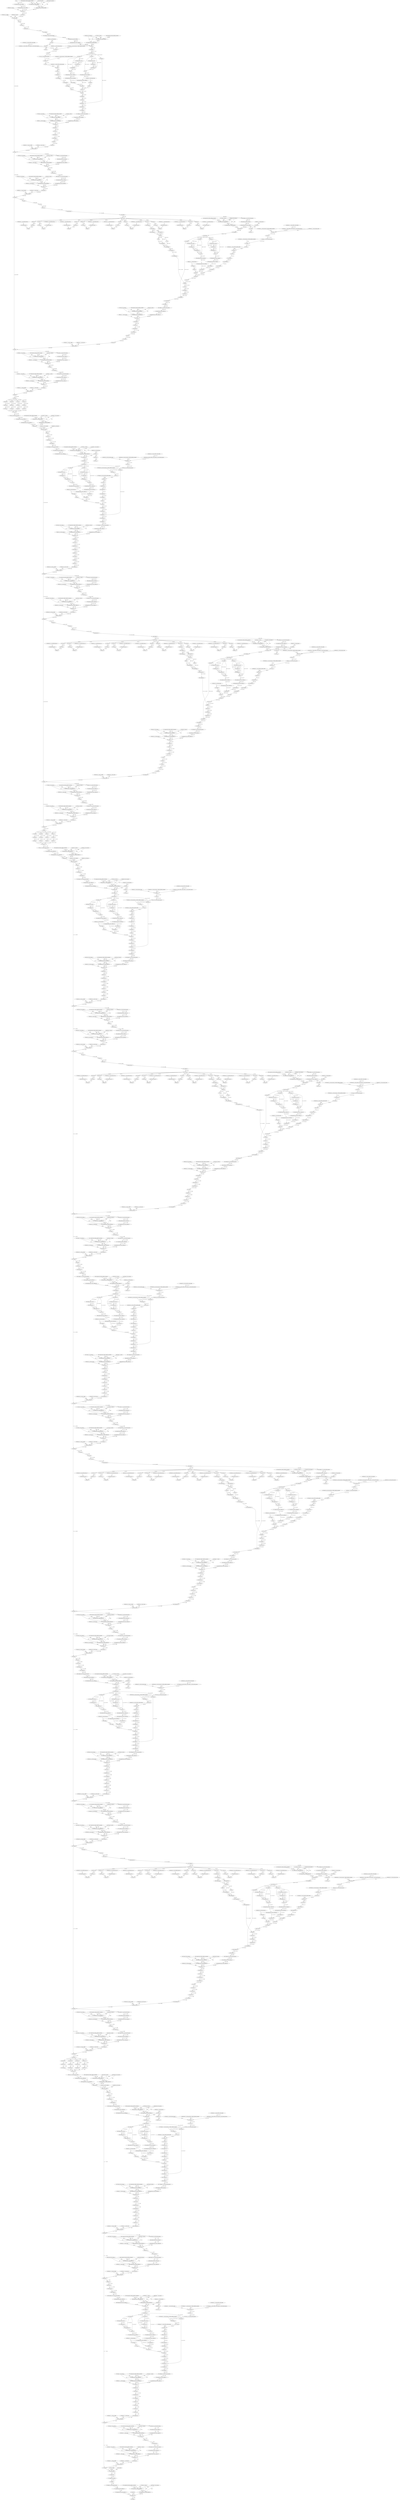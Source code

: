strict digraph {
"0 features_1_0_attn_qkv_bias" [id=0, type="get_attr"];
"1 features_1_0_attn_proj_bias" [id=1, type="get_attr"];
"2 features_1_0_attn_logit_scale" [id=2, type="get_attr"];
"3 features_1_1_attn_qkv_bias" [id=3, type="get_attr"];
"4 features_1_1_attn_proj_bias" [id=4, type="get_attr"];
"5 features_1_1_attn_logit_scale" [id=5, type="get_attr"];
"6 features_3_0_attn_qkv_bias" [id=6, type="get_attr"];
"7 features_3_0_attn_proj_bias" [id=7, type="get_attr"];
"8 features_3_0_attn_logit_scale" [id=8, type="get_attr"];
"9 features_3_1_attn_qkv_bias" [id=9, type="get_attr"];
"10 features_3_1_attn_proj_bias" [id=10, type="get_attr"];
"11 features_3_1_attn_logit_scale" [id=11, type="get_attr"];
"12 features_5_0_attn_qkv_bias" [id=12, type="get_attr"];
"13 features_5_0_attn_proj_bias" [id=13, type="get_attr"];
"14 features_5_0_attn_logit_scale" [id=14, type="get_attr"];
"15 features_5_1_attn_qkv_bias" [id=15, type="get_attr"];
"16 features_5_1_attn_proj_bias" [id=16, type="get_attr"];
"17 features_5_1_attn_logit_scale" [id=17, type="get_attr"];
"18 features_5_2_attn_qkv_bias" [id=18, type="get_attr"];
"19 features_5_2_attn_proj_bias" [id=19, type="get_attr"];
"20 features_5_2_attn_logit_scale" [id=20, type="get_attr"];
"21 features_5_3_attn_qkv_bias" [id=21, type="get_attr"];
"22 features_5_3_attn_proj_bias" [id=22, type="get_attr"];
"23 features_5_3_attn_logit_scale" [id=23, type="get_attr"];
"24 features_5_4_attn_qkv_bias" [id=24, type="get_attr"];
"25 features_5_4_attn_proj_bias" [id=25, type="get_attr"];
"26 features_5_4_attn_logit_scale" [id=26, type="get_attr"];
"27 features_5_5_attn_qkv_bias" [id=27, type="get_attr"];
"28 features_5_5_attn_proj_bias" [id=28, type="get_attr"];
"29 features_5_5_attn_logit_scale" [id=29, type="get_attr"];
"30 features_7_0_attn_qkv_bias" [id=30, type="get_attr"];
"31 features_7_0_attn_proj_bias" [id=31, type="get_attr"];
"32 features_7_0_attn_logit_scale" [id=32, type="get_attr"];
"33 features_7_1_attn_qkv_bias" [id=33, type="get_attr"];
"34 features_7_1_attn_proj_bias" [id=34, type="get_attr"];
"35 features_7_1_attn_logit_scale" [id=35, type="get_attr"];
"36 features_0_0_bias" [id=36, type="get_attr"];
"37 features_0_2_weight" [id=37, type="get_attr"];
"38 features_0_2_bias" [id=38, type="get_attr"];
"39 features_1_0_attn_cpb_mlp_0_bias" [id=39, type="get_attr"];
"40 features_1_0_norm1_weight" [id=40, type="get_attr"];
"41 features_1_0_norm1_bias" [id=41, type="get_attr"];
"42 features_1_0_mlp_0_bias" [id=42, type="get_attr"];
"43 features_1_0_mlp_3_bias" [id=43, type="get_attr"];
"44 features_1_0_norm2_weight" [id=44, type="get_attr"];
"45 features_1_0_norm2_bias" [id=45, type="get_attr"];
"46 features_1_1_attn_cpb_mlp_0_bias" [id=46, type="get_attr"];
"47 features_1_1_norm1_weight" [id=47, type="get_attr"];
"48 features_1_1_norm1_bias" [id=48, type="get_attr"];
"49 features_1_1_mlp_0_bias" [id=49, type="get_attr"];
"50 features_1_1_mlp_3_bias" [id=50, type="get_attr"];
"51 features_1_1_norm2_weight" [id=51, type="get_attr"];
"52 features_1_1_norm2_bias" [id=52, type="get_attr"];
"53 features_2_norm_weight" [id=53, type="get_attr"];
"54 features_2_norm_bias" [id=54, type="get_attr"];
"55 features_3_0_attn_cpb_mlp_0_bias" [id=55, type="get_attr"];
"56 features_3_0_norm1_weight" [id=56, type="get_attr"];
"57 features_3_0_norm1_bias" [id=57, type="get_attr"];
"58 features_3_0_mlp_0_bias" [id=58, type="get_attr"];
"59 features_3_0_mlp_3_bias" [id=59, type="get_attr"];
"60 features_3_0_norm2_weight" [id=60, type="get_attr"];
"61 features_3_0_norm2_bias" [id=61, type="get_attr"];
"62 features_3_1_attn_cpb_mlp_0_bias" [id=62, type="get_attr"];
"63 features_3_1_norm1_weight" [id=63, type="get_attr"];
"64 features_3_1_norm1_bias" [id=64, type="get_attr"];
"65 features_3_1_mlp_0_bias" [id=65, type="get_attr"];
"66 features_3_1_mlp_3_bias" [id=66, type="get_attr"];
"67 features_3_1_norm2_weight" [id=67, type="get_attr"];
"68 features_3_1_norm2_bias" [id=68, type="get_attr"];
"69 features_4_norm_weight" [id=69, type="get_attr"];
"70 features_4_norm_bias" [id=70, type="get_attr"];
"71 features_5_0_attn_cpb_mlp_0_bias" [id=71, type="get_attr"];
"72 features_5_0_norm1_weight" [id=72, type="get_attr"];
"73 features_5_0_norm1_bias" [id=73, type="get_attr"];
"74 features_5_0_mlp_0_bias" [id=74, type="get_attr"];
"75 features_5_0_mlp_3_bias" [id=75, type="get_attr"];
"76 features_5_0_norm2_weight" [id=76, type="get_attr"];
"77 features_5_0_norm2_bias" [id=77, type="get_attr"];
"78 features_5_1_attn_cpb_mlp_0_bias" [id=78, type="get_attr"];
"79 features_5_1_norm1_weight" [id=79, type="get_attr"];
"80 features_5_1_norm1_bias" [id=80, type="get_attr"];
"81 features_5_1_mlp_0_bias" [id=81, type="get_attr"];
"82 features_5_1_mlp_3_bias" [id=82, type="get_attr"];
"83 features_5_1_norm2_weight" [id=83, type="get_attr"];
"84 features_5_1_norm2_bias" [id=84, type="get_attr"];
"85 features_5_2_attn_cpb_mlp_0_bias" [id=85, type="get_attr"];
"86 features_5_2_norm1_weight" [id=86, type="get_attr"];
"87 features_5_2_norm1_bias" [id=87, type="get_attr"];
"88 features_5_2_mlp_0_bias" [id=88, type="get_attr"];
"89 features_5_2_mlp_3_bias" [id=89, type="get_attr"];
"90 features_5_2_norm2_weight" [id=90, type="get_attr"];
"91 features_5_2_norm2_bias" [id=91, type="get_attr"];
"92 features_5_3_attn_cpb_mlp_0_bias" [id=92, type="get_attr"];
"93 features_5_3_norm1_weight" [id=93, type="get_attr"];
"94 features_5_3_norm1_bias" [id=94, type="get_attr"];
"95 features_5_3_mlp_0_bias" [id=95, type="get_attr"];
"96 features_5_3_mlp_3_bias" [id=96, type="get_attr"];
"97 features_5_3_norm2_weight" [id=97, type="get_attr"];
"98 features_5_3_norm2_bias" [id=98, type="get_attr"];
"99 features_5_4_attn_cpb_mlp_0_bias" [id=99, type="get_attr"];
"100 features_5_4_norm1_weight" [id=100, type="get_attr"];
"101 features_5_4_norm1_bias" [id=101, type="get_attr"];
"102 features_5_4_mlp_0_bias" [id=102, type="get_attr"];
"103 features_5_4_mlp_3_bias" [id=103, type="get_attr"];
"104 features_5_4_norm2_weight" [id=104, type="get_attr"];
"105 features_5_4_norm2_bias" [id=105, type="get_attr"];
"106 features_5_5_attn_cpb_mlp_0_bias" [id=106, type="get_attr"];
"107 features_5_5_norm1_weight" [id=107, type="get_attr"];
"108 features_5_5_norm1_bias" [id=108, type="get_attr"];
"109 features_5_5_mlp_0_bias" [id=109, type="get_attr"];
"110 features_5_5_mlp_3_bias" [id=110, type="get_attr"];
"111 features_5_5_norm2_weight" [id=111, type="get_attr"];
"112 features_5_5_norm2_bias" [id=112, type="get_attr"];
"113 features_6_norm_weight" [id=113, type="get_attr"];
"114 features_6_norm_bias" [id=114, type="get_attr"];
"115 features_7_0_attn_cpb_mlp_0_bias" [id=115, type="get_attr"];
"116 features_7_0_norm1_weight" [id=116, type="get_attr"];
"117 features_7_0_norm1_bias" [id=117, type="get_attr"];
"118 features_7_0_mlp_0_bias" [id=118, type="get_attr"];
"119 features_7_0_mlp_3_bias" [id=119, type="get_attr"];
"120 features_7_0_norm2_weight" [id=120, type="get_attr"];
"121 features_7_0_norm2_bias" [id=121, type="get_attr"];
"122 features_7_1_attn_cpb_mlp_0_bias" [id=122, type="get_attr"];
"123 features_7_1_norm1_weight" [id=123, type="get_attr"];
"124 features_7_1_norm1_bias" [id=124, type="get_attr"];
"125 features_7_1_mlp_0_bias" [id=125, type="get_attr"];
"126 features_7_1_mlp_3_bias" [id=126, type="get_attr"];
"127 features_7_1_norm2_weight" [id=127, type="get_attr"];
"128 features_7_1_norm2_bias" [id=128, type="get_attr"];
"129 norm_weight" [id=129, type="get_attr"];
"130 norm_bias" [id=130, type="get_attr"];
"131 head_bias" [id=131, type="get_attr"];
"132 features_1_0_attn_relative_coords_table" [id=132, type="get_attr"];
"133 features_1_0_attn_relative_position_index" [id=133, type="get_attr"];
"134 features_1_1_attn_relative_coords_table" [id=134, type="get_attr"];
"135 features_1_1_attn_relative_position_index" [id=135, type="get_attr"];
"136 features_3_0_attn_relative_coords_table" [id=136, type="get_attr"];
"137 features_3_0_attn_relative_position_index" [id=137, type="get_attr"];
"138 features_3_1_attn_relative_coords_table" [id=138, type="get_attr"];
"139 features_3_1_attn_relative_position_index" [id=139, type="get_attr"];
"140 features_5_0_attn_relative_coords_table" [id=140, type="get_attr"];
"141 features_5_0_attn_relative_position_index" [id=141, type="get_attr"];
"142 features_5_1_attn_relative_coords_table" [id=142, type="get_attr"];
"143 features_5_1_attn_relative_position_index" [id=143, type="get_attr"];
"144 features_5_2_attn_relative_coords_table" [id=144, type="get_attr"];
"145 features_5_2_attn_relative_position_index" [id=145, type="get_attr"];
"146 features_5_3_attn_relative_coords_table" [id=146, type="get_attr"];
"147 features_5_3_attn_relative_position_index" [id=147, type="get_attr"];
"148 features_5_4_attn_relative_coords_table" [id=148, type="get_attr"];
"149 features_5_4_attn_relative_position_index" [id=149, type="get_attr"];
"150 features_5_5_attn_relative_coords_table" [id=150, type="get_attr"];
"151 features_5_5_attn_relative_position_index" [id=151, type="get_attr"];
"152 features_7_0_attn_relative_coords_table" [id=152, type="get_attr"];
"153 features_7_0_attn_relative_position_index" [id=153, type="get_attr"];
"154 features_7_1_attn_relative_coords_table" [id=154, type="get_attr"];
"155 features_7_1_attn_relative_position_index" [id=155, type="get_attr"];
"156 features_1_1_attn_lifted_tensor_0" [id=156, type="get_attr"];
"157 features_1_1_attn_lifted_tensor_1" [id=157, type="get_attr"];
"158 features_1_1_attn_lifted_tensor_2" [id=158, type="get_attr"];
"159 features_1_1_attn_lifted_tensor_3" [id=159, type="get_attr"];
"160 features_1_1_attn_lifted_tensor_4" [id=160, type="get_attr"];
"161 features_1_1_attn_lifted_tensor_5" [id=161, type="get_attr"];
"162 features_1_1_attn_lifted_tensor_6" [id=162, type="get_attr"];
"163 features_1_1_attn_lifted_tensor_7" [id=163, type="get_attr"];
"164 features_1_1_attn_lifted_tensor_8" [id=164, type="get_attr"];
"165 features_3_1_attn_lifted_tensor_9" [id=165, type="get_attr"];
"166 features_3_1_attn_lifted_tensor_10" [id=166, type="get_attr"];
"167 features_3_1_attn_lifted_tensor_11" [id=167, type="get_attr"];
"168 features_3_1_attn_lifted_tensor_12" [id=168, type="get_attr"];
"169 features_3_1_attn_lifted_tensor_13" [id=169, type="get_attr"];
"170 features_3_1_attn_lifted_tensor_14" [id=170, type="get_attr"];
"171 features_3_1_attn_lifted_tensor_15" [id=171, type="get_attr"];
"172 features_3_1_attn_lifted_tensor_16" [id=172, type="get_attr"];
"173 features_3_1_attn_lifted_tensor_17" [id=173, type="get_attr"];
"174 features_5_1_attn_lifted_tensor_18" [id=174, type="get_attr"];
"175 features_5_1_attn_lifted_tensor_19" [id=175, type="get_attr"];
"176 features_5_1_attn_lifted_tensor_20" [id=176, type="get_attr"];
"177 features_5_1_attn_lifted_tensor_21" [id=177, type="get_attr"];
"178 features_5_1_attn_lifted_tensor_22" [id=178, type="get_attr"];
"179 features_5_1_attn_lifted_tensor_23" [id=179, type="get_attr"];
"180 features_5_1_attn_lifted_tensor_24" [id=180, type="get_attr"];
"181 features_5_1_attn_lifted_tensor_25" [id=181, type="get_attr"];
"182 features_5_1_attn_lifted_tensor_26" [id=182, type="get_attr"];
"183 features_5_3_attn_lifted_tensor_27" [id=183, type="get_attr"];
"184 features_5_3_attn_lifted_tensor_28" [id=184, type="get_attr"];
"185 features_5_3_attn_lifted_tensor_29" [id=185, type="get_attr"];
"186 features_5_3_attn_lifted_tensor_30" [id=186, type="get_attr"];
"187 features_5_3_attn_lifted_tensor_31" [id=187, type="get_attr"];
"188 features_5_3_attn_lifted_tensor_32" [id=188, type="get_attr"];
"189 features_5_3_attn_lifted_tensor_33" [id=189, type="get_attr"];
"190 features_5_3_attn_lifted_tensor_34" [id=190, type="get_attr"];
"191 features_5_3_attn_lifted_tensor_35" [id=191, type="get_attr"];
"192 features_5_5_attn_lifted_tensor_36" [id=192, type="get_attr"];
"193 features_5_5_attn_lifted_tensor_37" [id=193, type="get_attr"];
"194 features_5_5_attn_lifted_tensor_38" [id=194, type="get_attr"];
"195 features_5_5_attn_lifted_tensor_39" [id=195, type="get_attr"];
"196 features_5_5_attn_lifted_tensor_40" [id=196, type="get_attr"];
"197 features_5_5_attn_lifted_tensor_41" [id=197, type="get_attr"];
"198 features_5_5_attn_lifted_tensor_42" [id=198, type="get_attr"];
"199 features_5_5_attn_lifted_tensor_43" [id=199, type="get_attr"];
"200 features_5_5_attn_lifted_tensor_44" [id=200, type="get_attr"];
"201 x" [id=201, type=input];
"202 quantize_per_tensor_default" [id=202, type="quantize_per_tensor"];
"203 dequantize_per_tensor_default" [id=203, type="dequantize_per_tensor"];
"204 conv2d_scale_0" [id=204, type="get_attr"];
"205 conv2d_zero_point_0" [id=205, type="get_attr"];
"206 compressed_weight_updated_constant0" [id=206, type="get_attr"];
"207 quantize_per_channel_default" [id=207, type="quantize_per_channel"];
"208 dequantize_per_channel_default" [id=208, type="dequantize_per_channel"];
"209 conv2d" [id=209, type=conv2d];
"210 permute" [id=210, type=permute];
"211 layer_norm" [id=211, type="layer_norm"];
"212 features_1_0_attn_cpb_mlp_0_weight_updated_constant0" [id=212, type="get_attr"];
"213 features_1_0_attn_relative_coords_table_0_0_nncf_smooth_quant_0" [id=213, type="call_module"];
"214 linear" [id=214, type=linear];
"215 relu_" [id=215, type="relu_"];
"216 features_1_0_attn_cpb_mlp_2_weight_updated_constant0" [id=216, type="get_attr"];
"217 relu__0_0_nncf_smooth_quant_0" [id=217, type="call_module"];
"218 linear_1" [id=218, type=linear];
"219 view" [id=219, type=view];
"220 index" [id=220, type=index];
"221 view_1" [id=221, type=view];
"222 permute_1" [id=222, type=permute];
"223 contiguous" [id=223, type=contiguous];
"224 unsqueeze" [id=224, type=unsqueeze];
"225 sigmoid" [id=225, type=sigmoid];
"226 mul" [id=226, type=mul];
"227 pad" [id=227, type=pad];
"228 view_2" [id=228, type=view];
"229 permute_2" [id=229, type=permute];
"230 reshape" [id=230, type=reshape];
"231 clone" [id=231, type=clone];
"232 slice_1" [id=232, type=slice];
"233 zero_" [id=233, type="zero_"];
"234 reshape_0_0_nncf_smooth_quant_0" [id=234, type="call_module"];
"235 quantize_per_tensor_default_1" [id=235, type="quantize_per_tensor"];
"236 dequantize_per_tensor_default_1" [id=236, type="dequantize_per_tensor"];
"237 linear_2_scale_0" [id=237, type="get_attr"];
"238 linear_2_zero_point_0" [id=238, type="get_attr"];
"239 compressed_weight_updated_constant1" [id=239, type="get_attr"];
"240 quantize_per_channel_default_1" [id=240, type="quantize_per_channel"];
"241 dequantize_per_channel_default_1" [id=241, type="dequantize_per_channel"];
"242 linear_2" [id=242, type=linear];
"243 reshape_1" [id=243, type=reshape];
"244 permute_3" [id=244, type=permute];
"245 select" [id=245, type=select];
"246 select_1" [id=246, type=select];
"247 select_2" [id=247, type=select];
"248 linalg_vector_norm" [id=248, type="linalg_vector_norm"];
"249 clamp_min" [id=249, type="clamp_min"];
"250 expand_as" [id=250, type="expand_as"];
"251 div" [id=251, type=div];
"252 quantize_per_tensor_default_2" [id=252, type="quantize_per_tensor"];
"253 dequantize_per_tensor_default_2" [id=253, type="dequantize_per_tensor"];
"254 linalg_vector_norm_1" [id=254, type="linalg_vector_norm"];
"255 clamp_min_1" [id=255, type="clamp_min"];
"256 expand_as_1" [id=256, type="expand_as"];
"257 div_1" [id=257, type=div];
"258 quantize_per_tensor_default_3" [id=258, type="quantize_per_tensor"];
"259 dequantize_per_tensor_default_3" [id=259, type="dequantize_per_tensor"];
"260 transpose" [id=260, type=transpose];
"261 matmul" [id=261, type=matmul];
"262 clamp" [id=262, type=clamp];
"263 exp" [id=263, type=exp];
"264 mul_1" [id=264, type=mul];
"265 add" [id=265, type=add];
"266 softmax" [id=266, type=softmax];
"267 dropout" [id=267, type=dropout];
"268 matmul_1" [id=268, type=matmul];
"269 transpose_1" [id=269, type=transpose];
"270 reshape_2" [id=270, type=reshape];
"271 reshape_2_0_0_nncf_smooth_quant_0" [id=271, type="call_module"];
"272 quantize_per_tensor_default_4" [id=272, type="quantize_per_tensor"];
"273 dequantize_per_tensor_default_4" [id=273, type="dequantize_per_tensor"];
"274 linear_3_scale_0" [id=274, type="get_attr"];
"275 linear_3_zero_point_0" [id=275, type="get_attr"];
"276 compressed_weight_updated_constant2" [id=276, type="get_attr"];
"277 quantize_per_channel_default_2" [id=277, type="quantize_per_channel"];
"278 dequantize_per_channel_default_2" [id=278, type="dequantize_per_channel"];
"279 linear_3" [id=279, type=linear];
"280 dropout_1" [id=280, type=dropout];
"281 view_3" [id=281, type=view];
"282 permute_4" [id=282, type=permute];
"283 reshape_3" [id=283, type=reshape];
"284 slice_2" [id=284, type=slice];
"285 slice_3" [id=285, type=slice];
"286 layer_norm_1" [id=286, type="layer_norm"];
"287 add_1" [id=287, type=add];
"288 add_1_0_0_nncf_smooth_quant_0" [id=288, type="call_module"];
"289 quantize_per_tensor_default_5" [id=289, type="quantize_per_tensor"];
"290 dequantize_per_tensor_default_5" [id=290, type="dequantize_per_tensor"];
"291 linear_4_scale_0" [id=291, type="get_attr"];
"292 linear_4_zero_point_0" [id=292, type="get_attr"];
"293 compressed_weight_updated_constant3" [id=293, type="get_attr"];
"294 quantize_per_channel_default_3" [id=294, type="quantize_per_channel"];
"295 dequantize_per_channel_default_3" [id=295, type="dequantize_per_channel"];
"296 linear_4" [id=296, type=linear];
"297 gelu" [id=297, type=gelu];
"298 dropout_2" [id=298, type=dropout];
"299 dropout_2_0_0_nncf_smooth_quant_0" [id=299, type="call_module"];
"300 quantize_per_tensor_default_6" [id=300, type="quantize_per_tensor"];
"301 dequantize_per_tensor_default_6" [id=301, type="dequantize_per_tensor"];
"302 linear_5_scale_0" [id=302, type="get_attr"];
"303 linear_5_zero_point_0" [id=303, type="get_attr"];
"304 compressed_weight_updated_constant4" [id=304, type="get_attr"];
"305 quantize_per_channel_default_4" [id=305, type="quantize_per_channel"];
"306 dequantize_per_channel_default_4" [id=306, type="dequantize_per_channel"];
"307 linear_5" [id=307, type=linear];
"308 dropout_3" [id=308, type=dropout];
"309 layer_norm_2" [id=309, type="layer_norm"];
"310 add_2" [id=310, type=add];
"311 features_1_1_attn_cpb_mlp_0_weight_updated_constant0" [id=311, type="get_attr"];
"312 features_1_1_attn_relative_coords_table_0_0_nncf_smooth_quant_0" [id=312, type="call_module"];
"313 linear_6" [id=313, type=linear];
"314 relu__1" [id=314, type="relu_"];
"315 features_1_1_attn_cpb_mlp_2_weight_updated_constant0" [id=315, type="get_attr"];
"316 relu__1_0_0_nncf_smooth_quant_0" [id=316, type="call_module"];
"317 linear_7" [id=317, type=linear];
"318 view_4" [id=318, type=view];
"319 index_1" [id=319, type=index];
"320 view_5" [id=320, type=view];
"321 permute_5" [id=321, type=permute];
"322 contiguous_1" [id=322, type=contiguous];
"323 unsqueeze_1" [id=323, type=unsqueeze];
"324 sigmoid_1" [id=324, type=sigmoid];
"325 mul_2" [id=325, type=mul];
"326 pad_1" [id=326, type=pad];
"327 roll" [id=327, type=roll];
"328 view_6" [id=328, type=view];
"329 permute_6" [id=329, type=permute];
"330 reshape_4" [id=330, type=reshape];
"331 clone_1" [id=331, type=clone];
"332 slice_4" [id=332, type=slice];
"333 zero__1" [id=333, type="zero_"];
"334 reshape_4_0_0_nncf_smooth_quant_0" [id=334, type="call_module"];
"335 quantize_per_tensor_default_7" [id=335, type="quantize_per_tensor"];
"336 dequantize_per_tensor_default_7" [id=336, type="dequantize_per_tensor"];
"337 linear_8_scale_0" [id=337, type="get_attr"];
"338 linear_8_zero_point_0" [id=338, type="get_attr"];
"339 compressed_weight_updated_constant5" [id=339, type="get_attr"];
"340 quantize_per_channel_default_5" [id=340, type="quantize_per_channel"];
"341 dequantize_per_channel_default_5" [id=341, type="dequantize_per_channel"];
"342 linear_8" [id=342, type=linear];
"343 reshape_5" [id=343, type=reshape];
"344 permute_7" [id=344, type=permute];
"345 select_3" [id=345, type=select];
"346 select_4" [id=346, type=select];
"347 select_5" [id=347, type=select];
"348 linalg_vector_norm_2" [id=348, type="linalg_vector_norm"];
"349 clamp_min_2" [id=349, type="clamp_min"];
"350 expand_as_2" [id=350, type="expand_as"];
"351 div_2" [id=351, type=div];
"352 quantize_per_tensor_default_8" [id=352, type="quantize_per_tensor"];
"353 dequantize_per_tensor_default_8" [id=353, type="dequantize_per_tensor"];
"354 linalg_vector_norm_3" [id=354, type="linalg_vector_norm"];
"355 clamp_min_3" [id=355, type="clamp_min"];
"356 expand_as_3" [id=356, type="expand_as"];
"357 div_3" [id=357, type=div];
"358 quantize_per_tensor_default_9" [id=358, type="quantize_per_tensor"];
"359 dequantize_per_tensor_default_9" [id=359, type="dequantize_per_tensor"];
"360 transpose_2" [id=360, type=transpose];
"361 matmul_2" [id=361, type=matmul];
"362 clamp_1" [id=362, type=clamp];
"363 exp_1" [id=363, type=exp];
"364 mul_3" [id=364, type=mul];
"365 add_3" [id=365, type=add];
"366 new_zeros" [id=366, type="new_zeros"];
"367 lift_fresh_copy" [id=367, type="lift_fresh_copy"];
"368 slice_5" [id=368, type=slice];
"369 slice_6" [id=369, type=slice];
"370 fill_" [id=370, type="fill_"];
"371 lift_fresh_copy_1" [id=371, type="lift_fresh_copy"];
"372 slice_7" [id=372, type=slice];
"373 slice_8" [id=373, type=slice];
"374 fill__1" [id=374, type="fill_"];
"375 lift_fresh_copy_2" [id=375, type="lift_fresh_copy"];
"376 slice_9" [id=376, type=slice];
"377 slice_10" [id=377, type=slice];
"378 fill__2" [id=378, type="fill_"];
"379 lift_fresh_copy_3" [id=379, type="lift_fresh_copy"];
"380 slice_11" [id=380, type=slice];
"381 slice_12" [id=381, type=slice];
"382 fill__3" [id=382, type="fill_"];
"383 lift_fresh_copy_4" [id=383, type="lift_fresh_copy"];
"384 slice_13" [id=384, type=slice];
"385 slice_14" [id=385, type=slice];
"386 fill__4" [id=386, type="fill_"];
"387 lift_fresh_copy_5" [id=387, type="lift_fresh_copy"];
"388 slice_15" [id=388, type=slice];
"389 slice_16" [id=389, type=slice];
"390 fill__5" [id=390, type="fill_"];
"391 lift_fresh_copy_6" [id=391, type="lift_fresh_copy"];
"392 slice_17" [id=392, type=slice];
"393 slice_18" [id=393, type=slice];
"394 fill__6" [id=394, type="fill_"];
"395 lift_fresh_copy_7" [id=395, type="lift_fresh_copy"];
"396 slice_19" [id=396, type=slice];
"397 slice_20" [id=397, type=slice];
"398 fill__7" [id=398, type="fill_"];
"399 lift_fresh_copy_8" [id=399, type="lift_fresh_copy"];
"400 slice_21" [id=400, type=slice];
"401 slice_22" [id=401, type=slice];
"402 fill__8" [id=402, type="fill_"];
"403 view_7" [id=403, type=view];
"404 permute_8" [id=404, type=permute];
"405 reshape_6" [id=405, type=reshape];
"406 unsqueeze_2" [id=406, type=unsqueeze];
"407 unsqueeze_3" [id=407, type=unsqueeze];
"408 sub" [id=408, type=sub];
"409 ne" [id=409, type=ne];
"410 masked_fill" [id=410, type="masked_fill"];
"411 eq" [id=411, type=eq];
"412 masked_fill_1" [id=412, type="masked_fill"];
"413 view_8" [id=413, type=view];
"414 unsqueeze_4" [id=414, type=unsqueeze];
"415 unsqueeze_5" [id=415, type=unsqueeze];
"416 add_4" [id=416, type=add];
"417 view_9" [id=417, type=view];
"418 softmax_1" [id=418, type=softmax];
"419 dropout_4" [id=419, type=dropout];
"420 matmul_3" [id=420, type=matmul];
"421 transpose_3" [id=421, type=transpose];
"422 reshape_7" [id=422, type=reshape];
"423 reshape_7_0_0_nncf_smooth_quant_0" [id=423, type="call_module"];
"424 quantize_per_tensor_default_10" [id=424, type="quantize_per_tensor"];
"425 dequantize_per_tensor_default_10" [id=425, type="dequantize_per_tensor"];
"426 linear_9_scale_0" [id=426, type="get_attr"];
"427 linear_9_zero_point_0" [id=427, type="get_attr"];
"428 compressed_weight_updated_constant6" [id=428, type="get_attr"];
"429 quantize_per_channel_default_6" [id=429, type="quantize_per_channel"];
"430 dequantize_per_channel_default_6" [id=430, type="dequantize_per_channel"];
"431 linear_9" [id=431, type=linear];
"432 dropout_5" [id=432, type=dropout];
"433 view_10" [id=433, type=view];
"434 permute_9" [id=434, type=permute];
"435 reshape_8" [id=435, type=reshape];
"436 roll_1" [id=436, type=roll];
"437 slice_23" [id=437, type=slice];
"438 slice_24" [id=438, type=slice];
"439 layer_norm_3" [id=439, type="layer_norm"];
"440 add_5" [id=440, type=add];
"441 add_5_0_0_nncf_smooth_quant_0" [id=441, type="call_module"];
"442 quantize_per_tensor_default_11" [id=442, type="quantize_per_tensor"];
"443 dequantize_per_tensor_default_11" [id=443, type="dequantize_per_tensor"];
"444 linear_10_scale_0" [id=444, type="get_attr"];
"445 linear_10_zero_point_0" [id=445, type="get_attr"];
"446 compressed_weight_updated_constant7" [id=446, type="get_attr"];
"447 quantize_per_channel_default_7" [id=447, type="quantize_per_channel"];
"448 dequantize_per_channel_default_7" [id=448, type="dequantize_per_channel"];
"449 linear_10" [id=449, type=linear];
"450 gelu_1" [id=450, type=gelu];
"451 dropout_6" [id=451, type=dropout];
"452 dropout_6_0_0_nncf_smooth_quant_0" [id=452, type="call_module"];
"453 quantize_per_tensor_default_12" [id=453, type="quantize_per_tensor"];
"454 dequantize_per_tensor_default_12" [id=454, type="dequantize_per_tensor"];
"455 linear_11_scale_0" [id=455, type="get_attr"];
"456 linear_11_zero_point_0" [id=456, type="get_attr"];
"457 compressed_weight_updated_constant8" [id=457, type="get_attr"];
"458 quantize_per_channel_default_8" [id=458, type="quantize_per_channel"];
"459 dequantize_per_channel_default_8" [id=459, type="dequantize_per_channel"];
"460 linear_11" [id=460, type=linear];
"461 dropout_7" [id=461, type=dropout];
"462 layer_norm_4" [id=462, type="layer_norm"];
"463 add_6" [id=463, type=add];
"464 pad_2" [id=464, type=pad];
"465 slice_25" [id=465, type=slice];
"466 slice_26" [id=466, type=slice];
"467 slice_27" [id=467, type=slice];
"468 slice_28" [id=468, type=slice];
"469 slice_29" [id=469, type=slice];
"470 slice_30" [id=470, type=slice];
"471 slice_31" [id=471, type=slice];
"472 slice_32" [id=472, type=slice];
"473 slice_33" [id=473, type=slice];
"474 slice_34" [id=474, type=slice];
"475 slice_35" [id=475, type=slice];
"476 slice_36" [id=476, type=slice];
"477 cat" [id=477, type=cat];
"478 cat_0_0_nncf_smooth_quant_0" [id=478, type="call_module"];
"479 quantize_per_tensor_default_13" [id=479, type="quantize_per_tensor"];
"480 dequantize_per_tensor_default_13" [id=480, type="dequantize_per_tensor"];
"481 linear_12_scale_0" [id=481, type="get_attr"];
"482 linear_12_zero_point_0" [id=482, type="get_attr"];
"483 compressed_weight_updated_constant9" [id=483, type="get_attr"];
"484 quantize_per_channel_default_9" [id=484, type="quantize_per_channel"];
"485 dequantize_per_channel_default_9" [id=485, type="dequantize_per_channel"];
"486 linear_12" [id=486, type=linear];
"487 layer_norm_5" [id=487, type="layer_norm"];
"488 features_3_0_attn_cpb_mlp_0_weight_updated_constant0" [id=488, type="get_attr"];
"489 features_3_0_attn_relative_coords_table_0_0_nncf_smooth_quant_0" [id=489, type="call_module"];
"490 linear_13" [id=490, type=linear];
"491 relu__2" [id=491, type="relu_"];
"492 features_3_0_attn_cpb_mlp_2_weight_updated_constant0" [id=492, type="get_attr"];
"493 relu__2_0_0_nncf_smooth_quant_0" [id=493, type="call_module"];
"494 linear_14" [id=494, type=linear];
"495 view_11" [id=495, type=view];
"496 index_2" [id=496, type=index];
"497 view_12" [id=497, type=view];
"498 permute_10" [id=498, type=permute];
"499 contiguous_2" [id=499, type=contiguous];
"500 unsqueeze_6" [id=500, type=unsqueeze];
"501 sigmoid_2" [id=501, type=sigmoid];
"502 mul_4" [id=502, type=mul];
"503 pad_3" [id=503, type=pad];
"504 view_13" [id=504, type=view];
"505 permute_11" [id=505, type=permute];
"506 reshape_9" [id=506, type=reshape];
"507 clone_2" [id=507, type=clone];
"508 slice_37" [id=508, type=slice];
"509 zero__2" [id=509, type="zero_"];
"510 reshape_9_0_0_nncf_smooth_quant_0" [id=510, type="call_module"];
"511 quantize_per_tensor_default_14" [id=511, type="quantize_per_tensor"];
"512 dequantize_per_tensor_default_14" [id=512, type="dequantize_per_tensor"];
"513 linear_15_scale_0" [id=513, type="get_attr"];
"514 linear_15_zero_point_0" [id=514, type="get_attr"];
"515 compressed_weight_updated_constant10" [id=515, type="get_attr"];
"516 quantize_per_channel_default_10" [id=516, type="quantize_per_channel"];
"517 dequantize_per_channel_default_10" [id=517, type="dequantize_per_channel"];
"518 linear_15" [id=518, type=linear];
"519 reshape_10" [id=519, type=reshape];
"520 permute_12" [id=520, type=permute];
"521 select_6" [id=521, type=select];
"522 select_7" [id=522, type=select];
"523 select_8" [id=523, type=select];
"524 linalg_vector_norm_4" [id=524, type="linalg_vector_norm"];
"525 clamp_min_4" [id=525, type="clamp_min"];
"526 expand_as_4" [id=526, type="expand_as"];
"527 div_4" [id=527, type=div];
"528 quantize_per_tensor_default_15" [id=528, type="quantize_per_tensor"];
"529 dequantize_per_tensor_default_15" [id=529, type="dequantize_per_tensor"];
"530 linalg_vector_norm_5" [id=530, type="linalg_vector_norm"];
"531 clamp_min_5" [id=531, type="clamp_min"];
"532 expand_as_5" [id=532, type="expand_as"];
"533 div_5" [id=533, type=div];
"534 quantize_per_tensor_default_16" [id=534, type="quantize_per_tensor"];
"535 dequantize_per_tensor_default_16" [id=535, type="dequantize_per_tensor"];
"536 transpose_4" [id=536, type=transpose];
"537 matmul_4" [id=537, type=matmul];
"538 clamp_2" [id=538, type=clamp];
"539 exp_2" [id=539, type=exp];
"540 mul_5" [id=540, type=mul];
"541 add_7" [id=541, type=add];
"542 softmax_2" [id=542, type=softmax];
"543 dropout_8" [id=543, type=dropout];
"544 matmul_5" [id=544, type=matmul];
"545 transpose_5" [id=545, type=transpose];
"546 reshape_11" [id=546, type=reshape];
"547 reshape_11_0_0_nncf_smooth_quant_0" [id=547, type="call_module"];
"548 quantize_per_tensor_default_17" [id=548, type="quantize_per_tensor"];
"549 dequantize_per_tensor_default_17" [id=549, type="dequantize_per_tensor"];
"550 linear_16_scale_0" [id=550, type="get_attr"];
"551 linear_16_zero_point_0" [id=551, type="get_attr"];
"552 compressed_weight_updated_constant11" [id=552, type="get_attr"];
"553 quantize_per_channel_default_11" [id=553, type="quantize_per_channel"];
"554 dequantize_per_channel_default_11" [id=554, type="dequantize_per_channel"];
"555 linear_16" [id=555, type=linear];
"556 dropout_9" [id=556, type=dropout];
"557 view_14" [id=557, type=view];
"558 permute_13" [id=558, type=permute];
"559 reshape_12" [id=559, type=reshape];
"560 slice_38" [id=560, type=slice];
"561 slice_39" [id=561, type=slice];
"562 slice_40" [id=562, type=slice];
"563 slice_41" [id=563, type=slice];
"564 contiguous_3" [id=564, type=contiguous];
"565 layer_norm_6" [id=565, type="layer_norm"];
"566 add_8" [id=566, type=add];
"567 add_8_0_0_nncf_smooth_quant_0" [id=567, type="call_module"];
"568 quantize_per_tensor_default_18" [id=568, type="quantize_per_tensor"];
"569 dequantize_per_tensor_default_18" [id=569, type="dequantize_per_tensor"];
"570 linear_17_scale_0" [id=570, type="get_attr"];
"571 linear_17_zero_point_0" [id=571, type="get_attr"];
"572 compressed_weight_updated_constant12" [id=572, type="get_attr"];
"573 quantize_per_channel_default_12" [id=573, type="quantize_per_channel"];
"574 dequantize_per_channel_default_12" [id=574, type="dequantize_per_channel"];
"575 linear_17" [id=575, type=linear];
"576 gelu_2" [id=576, type=gelu];
"577 dropout_10" [id=577, type=dropout];
"578 dropout_10_0_0_nncf_smooth_quant_0" [id=578, type="call_module"];
"579 quantize_per_tensor_default_19" [id=579, type="quantize_per_tensor"];
"580 dequantize_per_tensor_default_19" [id=580, type="dequantize_per_tensor"];
"581 linear_18_scale_0" [id=581, type="get_attr"];
"582 linear_18_zero_point_0" [id=582, type="get_attr"];
"583 compressed_weight_updated_constant13" [id=583, type="get_attr"];
"584 quantize_per_channel_default_13" [id=584, type="quantize_per_channel"];
"585 dequantize_per_channel_default_13" [id=585, type="dequantize_per_channel"];
"586 linear_18" [id=586, type=linear];
"587 dropout_11" [id=587, type=dropout];
"588 layer_norm_7" [id=588, type="layer_norm"];
"589 add_9" [id=589, type=add];
"590 features_3_1_attn_cpb_mlp_0_weight_updated_constant0" [id=590, type="get_attr"];
"591 features_3_1_attn_relative_coords_table_0_0_nncf_smooth_quant_0" [id=591, type="call_module"];
"592 linear_19" [id=592, type=linear];
"593 relu__3" [id=593, type="relu_"];
"594 features_3_1_attn_cpb_mlp_2_weight_updated_constant0" [id=594, type="get_attr"];
"595 relu__3_0_0_nncf_smooth_quant_0" [id=595, type="call_module"];
"596 linear_20" [id=596, type=linear];
"597 view_15" [id=597, type=view];
"598 index_3" [id=598, type=index];
"599 view_16" [id=599, type=view];
"600 permute_14" [id=600, type=permute];
"601 contiguous_4" [id=601, type=contiguous];
"602 unsqueeze_7" [id=602, type=unsqueeze];
"603 sigmoid_3" [id=603, type=sigmoid];
"604 mul_6" [id=604, type=mul];
"605 pad_4" [id=605, type=pad];
"606 roll_2" [id=606, type=roll];
"607 view_17" [id=607, type=view];
"608 permute_15" [id=608, type=permute];
"609 reshape_13" [id=609, type=reshape];
"610 clone_3" [id=610, type=clone];
"611 slice_42" [id=611, type=slice];
"612 zero__3" [id=612, type="zero_"];
"613 reshape_13_0_0_nncf_smooth_quant_0" [id=613, type="call_module"];
"614 quantize_per_tensor_default_20" [id=614, type="quantize_per_tensor"];
"615 dequantize_per_tensor_default_20" [id=615, type="dequantize_per_tensor"];
"616 linear_21_scale_0" [id=616, type="get_attr"];
"617 linear_21_zero_point_0" [id=617, type="get_attr"];
"618 compressed_weight_updated_constant14" [id=618, type="get_attr"];
"619 quantize_per_channel_default_14" [id=619, type="quantize_per_channel"];
"620 dequantize_per_channel_default_14" [id=620, type="dequantize_per_channel"];
"621 linear_21" [id=621, type=linear];
"622 reshape_14" [id=622, type=reshape];
"623 permute_16" [id=623, type=permute];
"624 select_9" [id=624, type=select];
"625 select_10" [id=625, type=select];
"626 select_11" [id=626, type=select];
"627 linalg_vector_norm_6" [id=627, type="linalg_vector_norm"];
"628 clamp_min_6" [id=628, type="clamp_min"];
"629 expand_as_6" [id=629, type="expand_as"];
"630 div_6" [id=630, type=div];
"631 quantize_per_tensor_default_21" [id=631, type="quantize_per_tensor"];
"632 dequantize_per_tensor_default_21" [id=632, type="dequantize_per_tensor"];
"633 linalg_vector_norm_7" [id=633, type="linalg_vector_norm"];
"634 clamp_min_7" [id=634, type="clamp_min"];
"635 expand_as_7" [id=635, type="expand_as"];
"636 div_7" [id=636, type=div];
"637 quantize_per_tensor_default_22" [id=637, type="quantize_per_tensor"];
"638 dequantize_per_tensor_default_22" [id=638, type="dequantize_per_tensor"];
"639 transpose_6" [id=639, type=transpose];
"640 matmul_6" [id=640, type=matmul];
"641 clamp_3" [id=641, type=clamp];
"642 exp_3" [id=642, type=exp];
"643 mul_7" [id=643, type=mul];
"644 add_10" [id=644, type=add];
"645 new_zeros_1" [id=645, type="new_zeros"];
"646 lift_fresh_copy_9" [id=646, type="lift_fresh_copy"];
"647 slice_43" [id=647, type=slice];
"648 slice_44" [id=648, type=slice];
"649 fill__9" [id=649, type="fill_"];
"650 lift_fresh_copy_10" [id=650, type="lift_fresh_copy"];
"651 slice_45" [id=651, type=slice];
"652 slice_46" [id=652, type=slice];
"653 fill__10" [id=653, type="fill_"];
"654 lift_fresh_copy_11" [id=654, type="lift_fresh_copy"];
"655 slice_47" [id=655, type=slice];
"656 slice_48" [id=656, type=slice];
"657 fill__11" [id=657, type="fill_"];
"658 lift_fresh_copy_12" [id=658, type="lift_fresh_copy"];
"659 slice_49" [id=659, type=slice];
"660 slice_50" [id=660, type=slice];
"661 fill__12" [id=661, type="fill_"];
"662 lift_fresh_copy_13" [id=662, type="lift_fresh_copy"];
"663 slice_51" [id=663, type=slice];
"664 slice_52" [id=664, type=slice];
"665 fill__13" [id=665, type="fill_"];
"666 lift_fresh_copy_14" [id=666, type="lift_fresh_copy"];
"667 slice_53" [id=667, type=slice];
"668 slice_54" [id=668, type=slice];
"669 fill__14" [id=669, type="fill_"];
"670 lift_fresh_copy_15" [id=670, type="lift_fresh_copy"];
"671 slice_55" [id=671, type=slice];
"672 slice_56" [id=672, type=slice];
"673 fill__15" [id=673, type="fill_"];
"674 lift_fresh_copy_16" [id=674, type="lift_fresh_copy"];
"675 slice_57" [id=675, type=slice];
"676 slice_58" [id=676, type=slice];
"677 fill__16" [id=677, type="fill_"];
"678 lift_fresh_copy_17" [id=678, type="lift_fresh_copy"];
"679 slice_59" [id=679, type=slice];
"680 slice_60" [id=680, type=slice];
"681 fill__17" [id=681, type="fill_"];
"682 view_18" [id=682, type=view];
"683 permute_17" [id=683, type=permute];
"684 reshape_15" [id=684, type=reshape];
"685 unsqueeze_8" [id=685, type=unsqueeze];
"686 unsqueeze_9" [id=686, type=unsqueeze];
"687 sub_1" [id=687, type=sub];
"688 ne_1" [id=688, type=ne];
"689 masked_fill_2" [id=689, type="masked_fill"];
"690 eq_1" [id=690, type=eq];
"691 masked_fill_3" [id=691, type="masked_fill"];
"692 view_19" [id=692, type=view];
"693 unsqueeze_10" [id=693, type=unsqueeze];
"694 unsqueeze_11" [id=694, type=unsqueeze];
"695 add_11" [id=695, type=add];
"696 view_20" [id=696, type=view];
"697 softmax_3" [id=697, type=softmax];
"698 dropout_12" [id=698, type=dropout];
"699 matmul_7" [id=699, type=matmul];
"700 transpose_7" [id=700, type=transpose];
"701 reshape_16" [id=701, type=reshape];
"702 reshape_16_0_0_nncf_smooth_quant_0" [id=702, type="call_module"];
"703 quantize_per_tensor_default_23" [id=703, type="quantize_per_tensor"];
"704 dequantize_per_tensor_default_23" [id=704, type="dequantize_per_tensor"];
"705 linear_22_scale_0" [id=705, type="get_attr"];
"706 linear_22_zero_point_0" [id=706, type="get_attr"];
"707 compressed_weight_updated_constant15" [id=707, type="get_attr"];
"708 quantize_per_channel_default_15" [id=708, type="quantize_per_channel"];
"709 dequantize_per_channel_default_15" [id=709, type="dequantize_per_channel"];
"710 linear_22" [id=710, type=linear];
"711 dropout_13" [id=711, type=dropout];
"712 view_21" [id=712, type=view];
"713 permute_18" [id=713, type=permute];
"714 reshape_17" [id=714, type=reshape];
"715 roll_3" [id=715, type=roll];
"716 slice_61" [id=716, type=slice];
"717 slice_62" [id=717, type=slice];
"718 slice_63" [id=718, type=slice];
"719 slice_64" [id=719, type=slice];
"720 contiguous_5" [id=720, type=contiguous];
"721 layer_norm_8" [id=721, type="layer_norm"];
"722 add_12" [id=722, type=add];
"723 add_12_0_0_nncf_smooth_quant_0" [id=723, type="call_module"];
"724 quantize_per_tensor_default_24" [id=724, type="quantize_per_tensor"];
"725 dequantize_per_tensor_default_24" [id=725, type="dequantize_per_tensor"];
"726 linear_23_scale_0" [id=726, type="get_attr"];
"727 linear_23_zero_point_0" [id=727, type="get_attr"];
"728 compressed_weight_updated_constant16" [id=728, type="get_attr"];
"729 quantize_per_channel_default_16" [id=729, type="quantize_per_channel"];
"730 dequantize_per_channel_default_16" [id=730, type="dequantize_per_channel"];
"731 linear_23" [id=731, type=linear];
"732 gelu_3" [id=732, type=gelu];
"733 dropout_14" [id=733, type=dropout];
"734 dropout_14_0_0_nncf_smooth_quant_0" [id=734, type="call_module"];
"735 quantize_per_tensor_default_25" [id=735, type="quantize_per_tensor"];
"736 dequantize_per_tensor_default_25" [id=736, type="dequantize_per_tensor"];
"737 linear_24_scale_0" [id=737, type="get_attr"];
"738 linear_24_zero_point_0" [id=738, type="get_attr"];
"739 compressed_weight_updated_constant17" [id=739, type="get_attr"];
"740 quantize_per_channel_default_17" [id=740, type="quantize_per_channel"];
"741 dequantize_per_channel_default_17" [id=741, type="dequantize_per_channel"];
"742 linear_24" [id=742, type=linear];
"743 dropout_15" [id=743, type=dropout];
"744 layer_norm_9" [id=744, type="layer_norm"];
"745 add_13" [id=745, type=add];
"746 pad_5" [id=746, type=pad];
"747 slice_65" [id=747, type=slice];
"748 slice_66" [id=748, type=slice];
"749 slice_67" [id=749, type=slice];
"750 slice_68" [id=750, type=slice];
"751 slice_69" [id=751, type=slice];
"752 slice_70" [id=752, type=slice];
"753 slice_71" [id=753, type=slice];
"754 slice_72" [id=754, type=slice];
"755 slice_73" [id=755, type=slice];
"756 slice_74" [id=756, type=slice];
"757 slice_75" [id=757, type=slice];
"758 slice_76" [id=758, type=slice];
"759 cat_1" [id=759, type=cat];
"760 cat_1_0_0_nncf_smooth_quant_0" [id=760, type="call_module"];
"761 quantize_per_tensor_default_26" [id=761, type="quantize_per_tensor"];
"762 dequantize_per_tensor_default_26" [id=762, type="dequantize_per_tensor"];
"763 linear_25_scale_0" [id=763, type="get_attr"];
"764 linear_25_zero_point_0" [id=764, type="get_attr"];
"765 compressed_weight_updated_constant18" [id=765, type="get_attr"];
"766 quantize_per_channel_default_18" [id=766, type="quantize_per_channel"];
"767 dequantize_per_channel_default_18" [id=767, type="dequantize_per_channel"];
"768 linear_25" [id=768, type=linear];
"769 layer_norm_10" [id=769, type="layer_norm"];
"770 features_5_0_attn_cpb_mlp_0_weight_updated_constant0" [id=770, type="get_attr"];
"771 features_5_0_attn_relative_coords_table_0_0_nncf_smooth_quant_0" [id=771, type="call_module"];
"772 linear_26" [id=772, type=linear];
"773 relu__4" [id=773, type="relu_"];
"774 features_5_0_attn_cpb_mlp_2_weight_updated_constant0" [id=774, type="get_attr"];
"775 relu__4_0_0_nncf_smooth_quant_0" [id=775, type="call_module"];
"776 linear_27" [id=776, type=linear];
"777 view_22" [id=777, type=view];
"778 index_4" [id=778, type=index];
"779 view_23" [id=779, type=view];
"780 permute_19" [id=780, type=permute];
"781 contiguous_6" [id=781, type=contiguous];
"782 unsqueeze_12" [id=782, type=unsqueeze];
"783 sigmoid_4" [id=783, type=sigmoid];
"784 mul_8" [id=784, type=mul];
"785 pad_6" [id=785, type=pad];
"786 view_24" [id=786, type=view];
"787 permute_20" [id=787, type=permute];
"788 reshape_18" [id=788, type=reshape];
"789 clone_4" [id=789, type=clone];
"790 slice_77" [id=790, type=slice];
"791 zero__4" [id=791, type="zero_"];
"792 reshape_18_0_0_nncf_smooth_quant_0" [id=792, type="call_module"];
"793 quantize_per_tensor_default_27" [id=793, type="quantize_per_tensor"];
"794 dequantize_per_tensor_default_27" [id=794, type="dequantize_per_tensor"];
"795 linear_28_scale_0" [id=795, type="get_attr"];
"796 linear_28_zero_point_0" [id=796, type="get_attr"];
"797 compressed_weight_updated_constant19" [id=797, type="get_attr"];
"798 quantize_per_channel_default_19" [id=798, type="quantize_per_channel"];
"799 dequantize_per_channel_default_19" [id=799, type="dequantize_per_channel"];
"800 linear_28" [id=800, type=linear];
"801 reshape_19" [id=801, type=reshape];
"802 permute_21" [id=802, type=permute];
"803 select_12" [id=803, type=select];
"804 select_13" [id=804, type=select];
"805 select_14" [id=805, type=select];
"806 linalg_vector_norm_8" [id=806, type="linalg_vector_norm"];
"807 clamp_min_8" [id=807, type="clamp_min"];
"808 expand_as_8" [id=808, type="expand_as"];
"809 div_8" [id=809, type=div];
"810 quantize_per_tensor_default_28" [id=810, type="quantize_per_tensor"];
"811 dequantize_per_tensor_default_28" [id=811, type="dequantize_per_tensor"];
"812 linalg_vector_norm_9" [id=812, type="linalg_vector_norm"];
"813 clamp_min_9" [id=813, type="clamp_min"];
"814 expand_as_9" [id=814, type="expand_as"];
"815 div_9" [id=815, type=div];
"816 quantize_per_tensor_default_29" [id=816, type="quantize_per_tensor"];
"817 dequantize_per_tensor_default_29" [id=817, type="dequantize_per_tensor"];
"818 transpose_8" [id=818, type=transpose];
"819 matmul_8" [id=819, type=matmul];
"820 clamp_4" [id=820, type=clamp];
"821 exp_4" [id=821, type=exp];
"822 mul_9" [id=822, type=mul];
"823 add_14" [id=823, type=add];
"824 softmax_4" [id=824, type=softmax];
"825 dropout_16" [id=825, type=dropout];
"826 matmul_9" [id=826, type=matmul];
"827 transpose_9" [id=827, type=transpose];
"828 reshape_20" [id=828, type=reshape];
"829 reshape_20_0_0_nncf_smooth_quant_0" [id=829, type="call_module"];
"830 quantize_per_tensor_default_30" [id=830, type="quantize_per_tensor"];
"831 dequantize_per_tensor_default_30" [id=831, type="dequantize_per_tensor"];
"832 linear_29_scale_0" [id=832, type="get_attr"];
"833 linear_29_zero_point_0" [id=833, type="get_attr"];
"834 compressed_weight_updated_constant20" [id=834, type="get_attr"];
"835 quantize_per_channel_default_20" [id=835, type="quantize_per_channel"];
"836 dequantize_per_channel_default_20" [id=836, type="dequantize_per_channel"];
"837 linear_29" [id=837, type=linear];
"838 dropout_17" [id=838, type=dropout];
"839 view_25" [id=839, type=view];
"840 permute_22" [id=840, type=permute];
"841 reshape_21" [id=841, type=reshape];
"842 slice_78" [id=842, type=slice];
"843 slice_79" [id=843, type=slice];
"844 slice_80" [id=844, type=slice];
"845 slice_81" [id=845, type=slice];
"846 contiguous_7" [id=846, type=contiguous];
"847 layer_norm_11" [id=847, type="layer_norm"];
"848 add_15" [id=848, type=add];
"849 add_15_0_0_nncf_smooth_quant_0" [id=849, type="call_module"];
"850 quantize_per_tensor_default_31" [id=850, type="quantize_per_tensor"];
"851 dequantize_per_tensor_default_31" [id=851, type="dequantize_per_tensor"];
"852 linear_30_scale_0" [id=852, type="get_attr"];
"853 linear_30_zero_point_0" [id=853, type="get_attr"];
"854 compressed_weight_updated_constant21" [id=854, type="get_attr"];
"855 quantize_per_channel_default_21" [id=855, type="quantize_per_channel"];
"856 dequantize_per_channel_default_21" [id=856, type="dequantize_per_channel"];
"857 linear_30" [id=857, type=linear];
"858 gelu_4" [id=858, type=gelu];
"859 dropout_18" [id=859, type=dropout];
"860 dropout_18_0_0_nncf_smooth_quant_0" [id=860, type="call_module"];
"861 quantize_per_tensor_default_32" [id=861, type="quantize_per_tensor"];
"862 dequantize_per_tensor_default_32" [id=862, type="dequantize_per_tensor"];
"863 linear_31_scale_0" [id=863, type="get_attr"];
"864 linear_31_zero_point_0" [id=864, type="get_attr"];
"865 compressed_weight_updated_constant22" [id=865, type="get_attr"];
"866 quantize_per_channel_default_22" [id=866, type="quantize_per_channel"];
"867 dequantize_per_channel_default_22" [id=867, type="dequantize_per_channel"];
"868 linear_31" [id=868, type=linear];
"869 dropout_19" [id=869, type=dropout];
"870 layer_norm_12" [id=870, type="layer_norm"];
"871 add_16" [id=871, type=add];
"872 features_5_1_attn_cpb_mlp_0_weight_updated_constant0" [id=872, type="get_attr"];
"873 features_5_1_attn_relative_coords_table_0_0_nncf_smooth_quant_0" [id=873, type="call_module"];
"874 linear_32" [id=874, type=linear];
"875 relu__5" [id=875, type="relu_"];
"876 features_5_1_attn_cpb_mlp_2_weight_updated_constant0" [id=876, type="get_attr"];
"877 relu__5_0_0_nncf_smooth_quant_0" [id=877, type="call_module"];
"878 linear_33" [id=878, type=linear];
"879 view_26" [id=879, type=view];
"880 index_5" [id=880, type=index];
"881 view_27" [id=881, type=view];
"882 permute_23" [id=882, type=permute];
"883 contiguous_8" [id=883, type=contiguous];
"884 unsqueeze_13" [id=884, type=unsqueeze];
"885 sigmoid_5" [id=885, type=sigmoid];
"886 mul_10" [id=886, type=mul];
"887 pad_7" [id=887, type=pad];
"888 roll_4" [id=888, type=roll];
"889 view_28" [id=889, type=view];
"890 permute_24" [id=890, type=permute];
"891 reshape_22" [id=891, type=reshape];
"892 clone_5" [id=892, type=clone];
"893 slice_82" [id=893, type=slice];
"894 zero__5" [id=894, type="zero_"];
"895 reshape_22_0_0_nncf_smooth_quant_0" [id=895, type="call_module"];
"896 quantize_per_tensor_default_33" [id=896, type="quantize_per_tensor"];
"897 dequantize_per_tensor_default_33" [id=897, type="dequantize_per_tensor"];
"898 linear_34_scale_0" [id=898, type="get_attr"];
"899 linear_34_zero_point_0" [id=899, type="get_attr"];
"900 compressed_weight_updated_constant23" [id=900, type="get_attr"];
"901 quantize_per_channel_default_23" [id=901, type="quantize_per_channel"];
"902 dequantize_per_channel_default_23" [id=902, type="dequantize_per_channel"];
"903 linear_34" [id=903, type=linear];
"904 reshape_23" [id=904, type=reshape];
"905 permute_25" [id=905, type=permute];
"906 select_15" [id=906, type=select];
"907 select_16" [id=907, type=select];
"908 select_17" [id=908, type=select];
"909 linalg_vector_norm_10" [id=909, type="linalg_vector_norm"];
"910 clamp_min_10" [id=910, type="clamp_min"];
"911 expand_as_10" [id=911, type="expand_as"];
"912 div_10" [id=912, type=div];
"913 quantize_per_tensor_default_34" [id=913, type="quantize_per_tensor"];
"914 dequantize_per_tensor_default_34" [id=914, type="dequantize_per_tensor"];
"915 linalg_vector_norm_11" [id=915, type="linalg_vector_norm"];
"916 clamp_min_11" [id=916, type="clamp_min"];
"917 expand_as_11" [id=917, type="expand_as"];
"918 div_11" [id=918, type=div];
"919 quantize_per_tensor_default_35" [id=919, type="quantize_per_tensor"];
"920 dequantize_per_tensor_default_35" [id=920, type="dequantize_per_tensor"];
"921 transpose_10" [id=921, type=transpose];
"922 matmul_10" [id=922, type=matmul];
"923 clamp_5" [id=923, type=clamp];
"924 exp_5" [id=924, type=exp];
"925 mul_11" [id=925, type=mul];
"926 add_17" [id=926, type=add];
"927 new_zeros_2" [id=927, type="new_zeros"];
"928 lift_fresh_copy_18" [id=928, type="lift_fresh_copy"];
"929 slice_83" [id=929, type=slice];
"930 slice_84" [id=930, type=slice];
"931 fill__18" [id=931, type="fill_"];
"932 lift_fresh_copy_19" [id=932, type="lift_fresh_copy"];
"933 slice_85" [id=933, type=slice];
"934 slice_86" [id=934, type=slice];
"935 fill__19" [id=935, type="fill_"];
"936 lift_fresh_copy_20" [id=936, type="lift_fresh_copy"];
"937 slice_87" [id=937, type=slice];
"938 slice_88" [id=938, type=slice];
"939 fill__20" [id=939, type="fill_"];
"940 lift_fresh_copy_21" [id=940, type="lift_fresh_copy"];
"941 slice_89" [id=941, type=slice];
"942 slice_90" [id=942, type=slice];
"943 fill__21" [id=943, type="fill_"];
"944 lift_fresh_copy_22" [id=944, type="lift_fresh_copy"];
"945 slice_91" [id=945, type=slice];
"946 slice_92" [id=946, type=slice];
"947 fill__22" [id=947, type="fill_"];
"948 lift_fresh_copy_23" [id=948, type="lift_fresh_copy"];
"949 slice_93" [id=949, type=slice];
"950 slice_94" [id=950, type=slice];
"951 fill__23" [id=951, type="fill_"];
"952 lift_fresh_copy_24" [id=952, type="lift_fresh_copy"];
"953 slice_95" [id=953, type=slice];
"954 slice_96" [id=954, type=slice];
"955 fill__24" [id=955, type="fill_"];
"956 lift_fresh_copy_25" [id=956, type="lift_fresh_copy"];
"957 slice_97" [id=957, type=slice];
"958 slice_98" [id=958, type=slice];
"959 fill__25" [id=959, type="fill_"];
"960 lift_fresh_copy_26" [id=960, type="lift_fresh_copy"];
"961 slice_99" [id=961, type=slice];
"962 slice_100" [id=962, type=slice];
"963 fill__26" [id=963, type="fill_"];
"964 view_29" [id=964, type=view];
"965 permute_26" [id=965, type=permute];
"966 reshape_24" [id=966, type=reshape];
"967 unsqueeze_14" [id=967, type=unsqueeze];
"968 unsqueeze_15" [id=968, type=unsqueeze];
"969 sub_2" [id=969, type=sub];
"970 ne_2" [id=970, type=ne];
"971 masked_fill_4" [id=971, type="masked_fill"];
"972 eq_2" [id=972, type=eq];
"973 masked_fill_5" [id=973, type="masked_fill"];
"974 view_30" [id=974, type=view];
"975 unsqueeze_16" [id=975, type=unsqueeze];
"976 unsqueeze_17" [id=976, type=unsqueeze];
"977 add_18" [id=977, type=add];
"978 view_31" [id=978, type=view];
"979 softmax_5" [id=979, type=softmax];
"980 dropout_20" [id=980, type=dropout];
"981 matmul_11" [id=981, type=matmul];
"982 transpose_11" [id=982, type=transpose];
"983 reshape_25" [id=983, type=reshape];
"984 reshape_25_0_0_nncf_smooth_quant_0" [id=984, type="call_module"];
"985 quantize_per_tensor_default_36" [id=985, type="quantize_per_tensor"];
"986 dequantize_per_tensor_default_36" [id=986, type="dequantize_per_tensor"];
"987 linear_35_scale_0" [id=987, type="get_attr"];
"988 linear_35_zero_point_0" [id=988, type="get_attr"];
"989 compressed_weight_updated_constant24" [id=989, type="get_attr"];
"990 quantize_per_channel_default_24" [id=990, type="quantize_per_channel"];
"991 dequantize_per_channel_default_24" [id=991, type="dequantize_per_channel"];
"992 linear_35" [id=992, type=linear];
"993 dropout_21" [id=993, type=dropout];
"994 view_32" [id=994, type=view];
"995 permute_27" [id=995, type=permute];
"996 reshape_26" [id=996, type=reshape];
"997 roll_5" [id=997, type=roll];
"998 slice_101" [id=998, type=slice];
"999 slice_102" [id=999, type=slice];
"1000 slice_103" [id=1000, type=slice];
"1001 slice_104" [id=1001, type=slice];
"1002 contiguous_9" [id=1002, type=contiguous];
"1003 layer_norm_13" [id=1003, type="layer_norm"];
"1004 add_19" [id=1004, type=add];
"1005 add_19_0_0_nncf_smooth_quant_0" [id=1005, type="call_module"];
"1006 quantize_per_tensor_default_37" [id=1006, type="quantize_per_tensor"];
"1007 dequantize_per_tensor_default_37" [id=1007, type="dequantize_per_tensor"];
"1008 linear_36_scale_0" [id=1008, type="get_attr"];
"1009 linear_36_zero_point_0" [id=1009, type="get_attr"];
"1010 compressed_weight_updated_constant25" [id=1010, type="get_attr"];
"1011 quantize_per_channel_default_25" [id=1011, type="quantize_per_channel"];
"1012 dequantize_per_channel_default_25" [id=1012, type="dequantize_per_channel"];
"1013 linear_36" [id=1013, type=linear];
"1014 gelu_5" [id=1014, type=gelu];
"1015 dropout_22" [id=1015, type=dropout];
"1016 dropout_22_0_0_nncf_smooth_quant_0" [id=1016, type="call_module"];
"1017 quantize_per_tensor_default_38" [id=1017, type="quantize_per_tensor"];
"1018 dequantize_per_tensor_default_38" [id=1018, type="dequantize_per_tensor"];
"1019 linear_37_scale_0" [id=1019, type="get_attr"];
"1020 linear_37_zero_point_0" [id=1020, type="get_attr"];
"1021 compressed_weight_updated_constant26" [id=1021, type="get_attr"];
"1022 quantize_per_channel_default_26" [id=1022, type="quantize_per_channel"];
"1023 dequantize_per_channel_default_26" [id=1023, type="dequantize_per_channel"];
"1024 linear_37" [id=1024, type=linear];
"1025 dropout_23" [id=1025, type=dropout];
"1026 layer_norm_14" [id=1026, type="layer_norm"];
"1027 add_20" [id=1027, type=add];
"1028 features_5_2_attn_cpb_mlp_0_weight_updated_constant0" [id=1028, type="get_attr"];
"1029 features_5_2_attn_relative_coords_table_0_0_nncf_smooth_quant_0" [id=1029, type="call_module"];
"1030 linear_38" [id=1030, type=linear];
"1031 relu__6" [id=1031, type="relu_"];
"1032 features_5_2_attn_cpb_mlp_2_weight_updated_constant0" [id=1032, type="get_attr"];
"1033 relu__6_0_0_nncf_smooth_quant_0" [id=1033, type="call_module"];
"1034 linear_39" [id=1034, type=linear];
"1035 view_33" [id=1035, type=view];
"1036 index_6" [id=1036, type=index];
"1037 view_34" [id=1037, type=view];
"1038 permute_28" [id=1038, type=permute];
"1039 contiguous_10" [id=1039, type=contiguous];
"1040 unsqueeze_18" [id=1040, type=unsqueeze];
"1041 sigmoid_6" [id=1041, type=sigmoid];
"1042 mul_12" [id=1042, type=mul];
"1043 pad_8" [id=1043, type=pad];
"1044 view_35" [id=1044, type=view];
"1045 permute_29" [id=1045, type=permute];
"1046 reshape_27" [id=1046, type=reshape];
"1047 clone_6" [id=1047, type=clone];
"1048 slice_105" [id=1048, type=slice];
"1049 zero__6" [id=1049, type="zero_"];
"1050 reshape_27_0_0_nncf_smooth_quant_0" [id=1050, type="call_module"];
"1051 quantize_per_tensor_default_39" [id=1051, type="quantize_per_tensor"];
"1052 dequantize_per_tensor_default_39" [id=1052, type="dequantize_per_tensor"];
"1053 linear_40_scale_0" [id=1053, type="get_attr"];
"1054 linear_40_zero_point_0" [id=1054, type="get_attr"];
"1055 compressed_weight_updated_constant27" [id=1055, type="get_attr"];
"1056 quantize_per_channel_default_27" [id=1056, type="quantize_per_channel"];
"1057 dequantize_per_channel_default_27" [id=1057, type="dequantize_per_channel"];
"1058 linear_40" [id=1058, type=linear];
"1059 reshape_28" [id=1059, type=reshape];
"1060 permute_30" [id=1060, type=permute];
"1061 select_18" [id=1061, type=select];
"1062 select_19" [id=1062, type=select];
"1063 select_20" [id=1063, type=select];
"1064 linalg_vector_norm_12" [id=1064, type="linalg_vector_norm"];
"1065 clamp_min_12" [id=1065, type="clamp_min"];
"1066 expand_as_12" [id=1066, type="expand_as"];
"1067 div_12" [id=1067, type=div];
"1068 quantize_per_tensor_default_40" [id=1068, type="quantize_per_tensor"];
"1069 dequantize_per_tensor_default_40" [id=1069, type="dequantize_per_tensor"];
"1070 linalg_vector_norm_13" [id=1070, type="linalg_vector_norm"];
"1071 clamp_min_13" [id=1071, type="clamp_min"];
"1072 expand_as_13" [id=1072, type="expand_as"];
"1073 div_13" [id=1073, type=div];
"1074 quantize_per_tensor_default_41" [id=1074, type="quantize_per_tensor"];
"1075 dequantize_per_tensor_default_41" [id=1075, type="dequantize_per_tensor"];
"1076 transpose_12" [id=1076, type=transpose];
"1077 matmul_12" [id=1077, type=matmul];
"1078 clamp_6" [id=1078, type=clamp];
"1079 exp_6" [id=1079, type=exp];
"1080 mul_13" [id=1080, type=mul];
"1081 add_21" [id=1081, type=add];
"1082 softmax_6" [id=1082, type=softmax];
"1083 dropout_24" [id=1083, type=dropout];
"1084 matmul_13" [id=1084, type=matmul];
"1085 transpose_13" [id=1085, type=transpose];
"1086 reshape_29" [id=1086, type=reshape];
"1087 reshape_29_0_0_nncf_smooth_quant_0" [id=1087, type="call_module"];
"1088 quantize_per_tensor_default_42" [id=1088, type="quantize_per_tensor"];
"1089 dequantize_per_tensor_default_42" [id=1089, type="dequantize_per_tensor"];
"1090 linear_41_scale_0" [id=1090, type="get_attr"];
"1091 linear_41_zero_point_0" [id=1091, type="get_attr"];
"1092 compressed_weight_updated_constant28" [id=1092, type="get_attr"];
"1093 quantize_per_channel_default_28" [id=1093, type="quantize_per_channel"];
"1094 dequantize_per_channel_default_28" [id=1094, type="dequantize_per_channel"];
"1095 linear_41" [id=1095, type=linear];
"1096 dropout_25" [id=1096, type=dropout];
"1097 view_36" [id=1097, type=view];
"1098 permute_31" [id=1098, type=permute];
"1099 reshape_30" [id=1099, type=reshape];
"1100 slice_106" [id=1100, type=slice];
"1101 slice_107" [id=1101, type=slice];
"1102 slice_108" [id=1102, type=slice];
"1103 slice_109" [id=1103, type=slice];
"1104 contiguous_11" [id=1104, type=contiguous];
"1105 layer_norm_15" [id=1105, type="layer_norm"];
"1106 add_22" [id=1106, type=add];
"1107 add_22_0_0_nncf_smooth_quant_0" [id=1107, type="call_module"];
"1108 quantize_per_tensor_default_43" [id=1108, type="quantize_per_tensor"];
"1109 dequantize_per_tensor_default_43" [id=1109, type="dequantize_per_tensor"];
"1110 linear_42_scale_0" [id=1110, type="get_attr"];
"1111 linear_42_zero_point_0" [id=1111, type="get_attr"];
"1112 compressed_weight_updated_constant29" [id=1112, type="get_attr"];
"1113 quantize_per_channel_default_29" [id=1113, type="quantize_per_channel"];
"1114 dequantize_per_channel_default_29" [id=1114, type="dequantize_per_channel"];
"1115 linear_42" [id=1115, type=linear];
"1116 gelu_6" [id=1116, type=gelu];
"1117 dropout_26" [id=1117, type=dropout];
"1118 dropout_26_0_0_nncf_smooth_quant_0" [id=1118, type="call_module"];
"1119 quantize_per_tensor_default_44" [id=1119, type="quantize_per_tensor"];
"1120 dequantize_per_tensor_default_44" [id=1120, type="dequantize_per_tensor"];
"1121 linear_43_scale_0" [id=1121, type="get_attr"];
"1122 linear_43_zero_point_0" [id=1122, type="get_attr"];
"1123 compressed_weight_updated_constant30" [id=1123, type="get_attr"];
"1124 quantize_per_channel_default_30" [id=1124, type="quantize_per_channel"];
"1125 dequantize_per_channel_default_30" [id=1125, type="dequantize_per_channel"];
"1126 linear_43" [id=1126, type=linear];
"1127 dropout_27" [id=1127, type=dropout];
"1128 layer_norm_16" [id=1128, type="layer_norm"];
"1129 add_23" [id=1129, type=add];
"1130 features_5_3_attn_cpb_mlp_0_weight_updated_constant0" [id=1130, type="get_attr"];
"1131 features_5_3_attn_relative_coords_table_0_0_nncf_smooth_quant_0" [id=1131, type="call_module"];
"1132 linear_44" [id=1132, type=linear];
"1133 relu__7" [id=1133, type="relu_"];
"1134 features_5_3_attn_cpb_mlp_2_weight_updated_constant0" [id=1134, type="get_attr"];
"1135 relu__7_0_0_nncf_smooth_quant_0" [id=1135, type="call_module"];
"1136 linear_45" [id=1136, type=linear];
"1137 view_37" [id=1137, type=view];
"1138 index_7" [id=1138, type=index];
"1139 view_38" [id=1139, type=view];
"1140 permute_32" [id=1140, type=permute];
"1141 contiguous_12" [id=1141, type=contiguous];
"1142 unsqueeze_19" [id=1142, type=unsqueeze];
"1143 sigmoid_7" [id=1143, type=sigmoid];
"1144 mul_14" [id=1144, type=mul];
"1145 pad_9" [id=1145, type=pad];
"1146 roll_6" [id=1146, type=roll];
"1147 view_39" [id=1147, type=view];
"1148 permute_33" [id=1148, type=permute];
"1149 reshape_31" [id=1149, type=reshape];
"1150 clone_7" [id=1150, type=clone];
"1151 slice_110" [id=1151, type=slice];
"1152 zero__7" [id=1152, type="zero_"];
"1153 reshape_31_0_0_nncf_smooth_quant_0" [id=1153, type="call_module"];
"1154 quantize_per_tensor_default_45" [id=1154, type="quantize_per_tensor"];
"1155 dequantize_per_tensor_default_45" [id=1155, type="dequantize_per_tensor"];
"1156 linear_46_scale_0" [id=1156, type="get_attr"];
"1157 linear_46_zero_point_0" [id=1157, type="get_attr"];
"1158 compressed_weight_updated_constant31" [id=1158, type="get_attr"];
"1159 quantize_per_channel_default_31" [id=1159, type="quantize_per_channel"];
"1160 dequantize_per_channel_default_31" [id=1160, type="dequantize_per_channel"];
"1161 linear_46" [id=1161, type=linear];
"1162 reshape_32" [id=1162, type=reshape];
"1163 permute_34" [id=1163, type=permute];
"1164 select_21" [id=1164, type=select];
"1165 select_22" [id=1165, type=select];
"1166 select_23" [id=1166, type=select];
"1167 linalg_vector_norm_14" [id=1167, type="linalg_vector_norm"];
"1168 clamp_min_14" [id=1168, type="clamp_min"];
"1169 expand_as_14" [id=1169, type="expand_as"];
"1170 div_14" [id=1170, type=div];
"1171 quantize_per_tensor_default_46" [id=1171, type="quantize_per_tensor"];
"1172 dequantize_per_tensor_default_46" [id=1172, type="dequantize_per_tensor"];
"1173 linalg_vector_norm_15" [id=1173, type="linalg_vector_norm"];
"1174 clamp_min_15" [id=1174, type="clamp_min"];
"1175 expand_as_15" [id=1175, type="expand_as"];
"1176 div_15" [id=1176, type=div];
"1177 quantize_per_tensor_default_47" [id=1177, type="quantize_per_tensor"];
"1178 dequantize_per_tensor_default_47" [id=1178, type="dequantize_per_tensor"];
"1179 transpose_14" [id=1179, type=transpose];
"1180 matmul_14" [id=1180, type=matmul];
"1181 clamp_7" [id=1181, type=clamp];
"1182 exp_7" [id=1182, type=exp];
"1183 mul_15" [id=1183, type=mul];
"1184 add_24" [id=1184, type=add];
"1185 new_zeros_3" [id=1185, type="new_zeros"];
"1186 lift_fresh_copy_27" [id=1186, type="lift_fresh_copy"];
"1187 slice_111" [id=1187, type=slice];
"1188 slice_112" [id=1188, type=slice];
"1189 fill__27" [id=1189, type="fill_"];
"1190 lift_fresh_copy_28" [id=1190, type="lift_fresh_copy"];
"1191 slice_113" [id=1191, type=slice];
"1192 slice_114" [id=1192, type=slice];
"1193 fill__28" [id=1193, type="fill_"];
"1194 lift_fresh_copy_29" [id=1194, type="lift_fresh_copy"];
"1195 slice_115" [id=1195, type=slice];
"1196 slice_116" [id=1196, type=slice];
"1197 fill__29" [id=1197, type="fill_"];
"1198 lift_fresh_copy_30" [id=1198, type="lift_fresh_copy"];
"1199 slice_117" [id=1199, type=slice];
"1200 slice_118" [id=1200, type=slice];
"1201 fill__30" [id=1201, type="fill_"];
"1202 lift_fresh_copy_31" [id=1202, type="lift_fresh_copy"];
"1203 slice_119" [id=1203, type=slice];
"1204 slice_120" [id=1204, type=slice];
"1205 fill__31" [id=1205, type="fill_"];
"1206 lift_fresh_copy_32" [id=1206, type="lift_fresh_copy"];
"1207 slice_121" [id=1207, type=slice];
"1208 slice_122" [id=1208, type=slice];
"1209 fill__32" [id=1209, type="fill_"];
"1210 lift_fresh_copy_33" [id=1210, type="lift_fresh_copy"];
"1211 slice_123" [id=1211, type=slice];
"1212 slice_124" [id=1212, type=slice];
"1213 fill__33" [id=1213, type="fill_"];
"1214 lift_fresh_copy_34" [id=1214, type="lift_fresh_copy"];
"1215 slice_125" [id=1215, type=slice];
"1216 slice_126" [id=1216, type=slice];
"1217 fill__34" [id=1217, type="fill_"];
"1218 lift_fresh_copy_35" [id=1218, type="lift_fresh_copy"];
"1219 slice_127" [id=1219, type=slice];
"1220 slice_128" [id=1220, type=slice];
"1221 fill__35" [id=1221, type="fill_"];
"1222 view_40" [id=1222, type=view];
"1223 permute_35" [id=1223, type=permute];
"1224 reshape_33" [id=1224, type=reshape];
"1225 unsqueeze_20" [id=1225, type=unsqueeze];
"1226 unsqueeze_21" [id=1226, type=unsqueeze];
"1227 sub_3" [id=1227, type=sub];
"1228 ne_3" [id=1228, type=ne];
"1229 masked_fill_6" [id=1229, type="masked_fill"];
"1230 eq_3" [id=1230, type=eq];
"1231 masked_fill_7" [id=1231, type="masked_fill"];
"1232 view_41" [id=1232, type=view];
"1233 unsqueeze_22" [id=1233, type=unsqueeze];
"1234 unsqueeze_23" [id=1234, type=unsqueeze];
"1235 add_25" [id=1235, type=add];
"1236 view_42" [id=1236, type=view];
"1237 softmax_7" [id=1237, type=softmax];
"1238 dropout_28" [id=1238, type=dropout];
"1239 matmul_15" [id=1239, type=matmul];
"1240 transpose_15" [id=1240, type=transpose];
"1241 reshape_34" [id=1241, type=reshape];
"1242 reshape_34_0_0_nncf_smooth_quant_0" [id=1242, type="call_module"];
"1243 quantize_per_tensor_default_48" [id=1243, type="quantize_per_tensor"];
"1244 dequantize_per_tensor_default_48" [id=1244, type="dequantize_per_tensor"];
"1245 linear_47_scale_0" [id=1245, type="get_attr"];
"1246 linear_47_zero_point_0" [id=1246, type="get_attr"];
"1247 compressed_weight_updated_constant32" [id=1247, type="get_attr"];
"1248 quantize_per_channel_default_32" [id=1248, type="quantize_per_channel"];
"1249 dequantize_per_channel_default_32" [id=1249, type="dequantize_per_channel"];
"1250 linear_47" [id=1250, type=linear];
"1251 dropout_29" [id=1251, type=dropout];
"1252 view_43" [id=1252, type=view];
"1253 permute_36" [id=1253, type=permute];
"1254 reshape_35" [id=1254, type=reshape];
"1255 roll_7" [id=1255, type=roll];
"1256 slice_129" [id=1256, type=slice];
"1257 slice_130" [id=1257, type=slice];
"1258 slice_131" [id=1258, type=slice];
"1259 slice_132" [id=1259, type=slice];
"1260 contiguous_13" [id=1260, type=contiguous];
"1261 layer_norm_17" [id=1261, type="layer_norm"];
"1262 add_26" [id=1262, type=add];
"1263 add_26_0_0_nncf_smooth_quant_0" [id=1263, type="call_module"];
"1264 quantize_per_tensor_default_49" [id=1264, type="quantize_per_tensor"];
"1265 dequantize_per_tensor_default_49" [id=1265, type="dequantize_per_tensor"];
"1266 linear_48_scale_0" [id=1266, type="get_attr"];
"1267 linear_48_zero_point_0" [id=1267, type="get_attr"];
"1268 compressed_weight_updated_constant33" [id=1268, type="get_attr"];
"1269 quantize_per_channel_default_33" [id=1269, type="quantize_per_channel"];
"1270 dequantize_per_channel_default_33" [id=1270, type="dequantize_per_channel"];
"1271 linear_48" [id=1271, type=linear];
"1272 gelu_7" [id=1272, type=gelu];
"1273 dropout_30" [id=1273, type=dropout];
"1274 dropout_30_0_0_nncf_smooth_quant_0" [id=1274, type="call_module"];
"1275 quantize_per_tensor_default_50" [id=1275, type="quantize_per_tensor"];
"1276 dequantize_per_tensor_default_50" [id=1276, type="dequantize_per_tensor"];
"1277 linear_49_scale_0" [id=1277, type="get_attr"];
"1278 linear_49_zero_point_0" [id=1278, type="get_attr"];
"1279 compressed_weight_updated_constant34" [id=1279, type="get_attr"];
"1280 quantize_per_channel_default_34" [id=1280, type="quantize_per_channel"];
"1281 dequantize_per_channel_default_34" [id=1281, type="dequantize_per_channel"];
"1282 linear_49" [id=1282, type=linear];
"1283 dropout_31" [id=1283, type=dropout];
"1284 layer_norm_18" [id=1284, type="layer_norm"];
"1285 add_27" [id=1285, type=add];
"1286 features_5_4_attn_cpb_mlp_0_weight_updated_constant0" [id=1286, type="get_attr"];
"1287 features_5_4_attn_relative_coords_table_0_0_nncf_smooth_quant_0" [id=1287, type="call_module"];
"1288 linear_50" [id=1288, type=linear];
"1289 relu__8" [id=1289, type="relu_"];
"1290 features_5_4_attn_cpb_mlp_2_weight_updated_constant0" [id=1290, type="get_attr"];
"1291 relu__8_0_0_nncf_smooth_quant_0" [id=1291, type="call_module"];
"1292 linear_51" [id=1292, type=linear];
"1293 view_44" [id=1293, type=view];
"1294 index_8" [id=1294, type=index];
"1295 view_45" [id=1295, type=view];
"1296 permute_37" [id=1296, type=permute];
"1297 contiguous_14" [id=1297, type=contiguous];
"1298 unsqueeze_24" [id=1298, type=unsqueeze];
"1299 sigmoid_8" [id=1299, type=sigmoid];
"1300 mul_16" [id=1300, type=mul];
"1301 pad_10" [id=1301, type=pad];
"1302 view_46" [id=1302, type=view];
"1303 permute_38" [id=1303, type=permute];
"1304 reshape_36" [id=1304, type=reshape];
"1305 clone_8" [id=1305, type=clone];
"1306 slice_133" [id=1306, type=slice];
"1307 zero__8" [id=1307, type="zero_"];
"1308 reshape_36_0_0_nncf_smooth_quant_0" [id=1308, type="call_module"];
"1309 quantize_per_tensor_default_51" [id=1309, type="quantize_per_tensor"];
"1310 dequantize_per_tensor_default_51" [id=1310, type="dequantize_per_tensor"];
"1311 linear_52_scale_0" [id=1311, type="get_attr"];
"1312 linear_52_zero_point_0" [id=1312, type="get_attr"];
"1313 compressed_weight_updated_constant35" [id=1313, type="get_attr"];
"1314 quantize_per_channel_default_35" [id=1314, type="quantize_per_channel"];
"1315 dequantize_per_channel_default_35" [id=1315, type="dequantize_per_channel"];
"1316 linear_52" [id=1316, type=linear];
"1317 reshape_37" [id=1317, type=reshape];
"1318 permute_39" [id=1318, type=permute];
"1319 select_24" [id=1319, type=select];
"1320 select_25" [id=1320, type=select];
"1321 select_26" [id=1321, type=select];
"1322 linalg_vector_norm_16" [id=1322, type="linalg_vector_norm"];
"1323 clamp_min_16" [id=1323, type="clamp_min"];
"1324 expand_as_16" [id=1324, type="expand_as"];
"1325 div_16" [id=1325, type=div];
"1326 quantize_per_tensor_default_52" [id=1326, type="quantize_per_tensor"];
"1327 dequantize_per_tensor_default_52" [id=1327, type="dequantize_per_tensor"];
"1328 linalg_vector_norm_17" [id=1328, type="linalg_vector_norm"];
"1329 clamp_min_17" [id=1329, type="clamp_min"];
"1330 expand_as_17" [id=1330, type="expand_as"];
"1331 div_17" [id=1331, type=div];
"1332 quantize_per_tensor_default_53" [id=1332, type="quantize_per_tensor"];
"1333 dequantize_per_tensor_default_53" [id=1333, type="dequantize_per_tensor"];
"1334 transpose_16" [id=1334, type=transpose];
"1335 matmul_16" [id=1335, type=matmul];
"1336 clamp_8" [id=1336, type=clamp];
"1337 exp_8" [id=1337, type=exp];
"1338 mul_17" [id=1338, type=mul];
"1339 add_28" [id=1339, type=add];
"1340 softmax_8" [id=1340, type=softmax];
"1341 dropout_32" [id=1341, type=dropout];
"1342 matmul_17" [id=1342, type=matmul];
"1343 transpose_17" [id=1343, type=transpose];
"1344 reshape_38" [id=1344, type=reshape];
"1345 reshape_38_0_0_nncf_smooth_quant_0" [id=1345, type="call_module"];
"1346 quantize_per_tensor_default_54" [id=1346, type="quantize_per_tensor"];
"1347 dequantize_per_tensor_default_54" [id=1347, type="dequantize_per_tensor"];
"1348 linear_53_scale_0" [id=1348, type="get_attr"];
"1349 linear_53_zero_point_0" [id=1349, type="get_attr"];
"1350 compressed_weight_updated_constant36" [id=1350, type="get_attr"];
"1351 quantize_per_channel_default_36" [id=1351, type="quantize_per_channel"];
"1352 dequantize_per_channel_default_36" [id=1352, type="dequantize_per_channel"];
"1353 linear_53" [id=1353, type=linear];
"1354 dropout_33" [id=1354, type=dropout];
"1355 view_47" [id=1355, type=view];
"1356 permute_40" [id=1356, type=permute];
"1357 reshape_39" [id=1357, type=reshape];
"1358 slice_134" [id=1358, type=slice];
"1359 slice_135" [id=1359, type=slice];
"1360 slice_136" [id=1360, type=slice];
"1361 slice_137" [id=1361, type=slice];
"1362 contiguous_15" [id=1362, type=contiguous];
"1363 layer_norm_19" [id=1363, type="layer_norm"];
"1364 add_29" [id=1364, type=add];
"1365 add_29_0_0_nncf_smooth_quant_0" [id=1365, type="call_module"];
"1366 quantize_per_tensor_default_55" [id=1366, type="quantize_per_tensor"];
"1367 dequantize_per_tensor_default_55" [id=1367, type="dequantize_per_tensor"];
"1368 linear_54_scale_0" [id=1368, type="get_attr"];
"1369 linear_54_zero_point_0" [id=1369, type="get_attr"];
"1370 compressed_weight_updated_constant37" [id=1370, type="get_attr"];
"1371 quantize_per_channel_default_37" [id=1371, type="quantize_per_channel"];
"1372 dequantize_per_channel_default_37" [id=1372, type="dequantize_per_channel"];
"1373 linear_54" [id=1373, type=linear];
"1374 gelu_8" [id=1374, type=gelu];
"1375 dropout_34" [id=1375, type=dropout];
"1376 dropout_34_0_0_nncf_smooth_quant_0" [id=1376, type="call_module"];
"1377 quantize_per_tensor_default_56" [id=1377, type="quantize_per_tensor"];
"1378 dequantize_per_tensor_default_56" [id=1378, type="dequantize_per_tensor"];
"1379 linear_55_scale_0" [id=1379, type="get_attr"];
"1380 linear_55_zero_point_0" [id=1380, type="get_attr"];
"1381 compressed_weight_updated_constant38" [id=1381, type="get_attr"];
"1382 quantize_per_channel_default_38" [id=1382, type="quantize_per_channel"];
"1383 dequantize_per_channel_default_38" [id=1383, type="dequantize_per_channel"];
"1384 linear_55" [id=1384, type=linear];
"1385 dropout_35" [id=1385, type=dropout];
"1386 layer_norm_20" [id=1386, type="layer_norm"];
"1387 add_30" [id=1387, type=add];
"1388 features_5_5_attn_cpb_mlp_0_weight_updated_constant0" [id=1388, type="get_attr"];
"1389 features_5_5_attn_relative_coords_table_0_0_nncf_smooth_quant_0" [id=1389, type="call_module"];
"1390 linear_56" [id=1390, type=linear];
"1391 relu__9" [id=1391, type="relu_"];
"1392 features_5_5_attn_cpb_mlp_2_weight_updated_constant0" [id=1392, type="get_attr"];
"1393 relu__9_0_0_nncf_smooth_quant_0" [id=1393, type="call_module"];
"1394 linear_57" [id=1394, type=linear];
"1395 view_48" [id=1395, type=view];
"1396 index_9" [id=1396, type=index];
"1397 view_49" [id=1397, type=view];
"1398 permute_41" [id=1398, type=permute];
"1399 contiguous_16" [id=1399, type=contiguous];
"1400 unsqueeze_25" [id=1400, type=unsqueeze];
"1401 sigmoid_9" [id=1401, type=sigmoid];
"1402 mul_18" [id=1402, type=mul];
"1403 pad_11" [id=1403, type=pad];
"1404 roll_8" [id=1404, type=roll];
"1405 view_50" [id=1405, type=view];
"1406 permute_42" [id=1406, type=permute];
"1407 reshape_40" [id=1407, type=reshape];
"1408 clone_9" [id=1408, type=clone];
"1409 slice_138" [id=1409, type=slice];
"1410 zero__9" [id=1410, type="zero_"];
"1411 reshape_40_0_0_nncf_smooth_quant_0" [id=1411, type="call_module"];
"1412 quantize_per_tensor_default_57" [id=1412, type="quantize_per_tensor"];
"1413 dequantize_per_tensor_default_57" [id=1413, type="dequantize_per_tensor"];
"1414 linear_58_scale_0" [id=1414, type="get_attr"];
"1415 linear_58_zero_point_0" [id=1415, type="get_attr"];
"1416 compressed_weight_updated_constant39" [id=1416, type="get_attr"];
"1417 quantize_per_channel_default_39" [id=1417, type="quantize_per_channel"];
"1418 dequantize_per_channel_default_39" [id=1418, type="dequantize_per_channel"];
"1419 linear_58" [id=1419, type=linear];
"1420 reshape_41" [id=1420, type=reshape];
"1421 permute_43" [id=1421, type=permute];
"1422 select_27" [id=1422, type=select];
"1423 select_28" [id=1423, type=select];
"1424 select_29" [id=1424, type=select];
"1425 linalg_vector_norm_18" [id=1425, type="linalg_vector_norm"];
"1426 clamp_min_18" [id=1426, type="clamp_min"];
"1427 expand_as_18" [id=1427, type="expand_as"];
"1428 div_18" [id=1428, type=div];
"1429 quantize_per_tensor_default_58" [id=1429, type="quantize_per_tensor"];
"1430 dequantize_per_tensor_default_58" [id=1430, type="dequantize_per_tensor"];
"1431 linalg_vector_norm_19" [id=1431, type="linalg_vector_norm"];
"1432 clamp_min_19" [id=1432, type="clamp_min"];
"1433 expand_as_19" [id=1433, type="expand_as"];
"1434 div_19" [id=1434, type=div];
"1435 quantize_per_tensor_default_59" [id=1435, type="quantize_per_tensor"];
"1436 dequantize_per_tensor_default_59" [id=1436, type="dequantize_per_tensor"];
"1437 transpose_18" [id=1437, type=transpose];
"1438 matmul_18" [id=1438, type=matmul];
"1439 clamp_9" [id=1439, type=clamp];
"1440 exp_9" [id=1440, type=exp];
"1441 mul_19" [id=1441, type=mul];
"1442 add_31" [id=1442, type=add];
"1443 new_zeros_4" [id=1443, type="new_zeros"];
"1444 lift_fresh_copy_36" [id=1444, type="lift_fresh_copy"];
"1445 slice_139" [id=1445, type=slice];
"1446 slice_140" [id=1446, type=slice];
"1447 fill__36" [id=1447, type="fill_"];
"1448 lift_fresh_copy_37" [id=1448, type="lift_fresh_copy"];
"1449 slice_141" [id=1449, type=slice];
"1450 slice_142" [id=1450, type=slice];
"1451 fill__37" [id=1451, type="fill_"];
"1452 lift_fresh_copy_38" [id=1452, type="lift_fresh_copy"];
"1453 slice_143" [id=1453, type=slice];
"1454 slice_144" [id=1454, type=slice];
"1455 fill__38" [id=1455, type="fill_"];
"1456 lift_fresh_copy_39" [id=1456, type="lift_fresh_copy"];
"1457 slice_145" [id=1457, type=slice];
"1458 slice_146" [id=1458, type=slice];
"1459 fill__39" [id=1459, type="fill_"];
"1460 lift_fresh_copy_40" [id=1460, type="lift_fresh_copy"];
"1461 slice_147" [id=1461, type=slice];
"1462 slice_148" [id=1462, type=slice];
"1463 fill__40" [id=1463, type="fill_"];
"1464 lift_fresh_copy_41" [id=1464, type="lift_fresh_copy"];
"1465 slice_149" [id=1465, type=slice];
"1466 slice_150" [id=1466, type=slice];
"1467 fill__41" [id=1467, type="fill_"];
"1468 lift_fresh_copy_42" [id=1468, type="lift_fresh_copy"];
"1469 slice_151" [id=1469, type=slice];
"1470 slice_152" [id=1470, type=slice];
"1471 fill__42" [id=1471, type="fill_"];
"1472 lift_fresh_copy_43" [id=1472, type="lift_fresh_copy"];
"1473 slice_153" [id=1473, type=slice];
"1474 slice_154" [id=1474, type=slice];
"1475 fill__43" [id=1475, type="fill_"];
"1476 lift_fresh_copy_44" [id=1476, type="lift_fresh_copy"];
"1477 slice_155" [id=1477, type=slice];
"1478 slice_156" [id=1478, type=slice];
"1479 fill__44" [id=1479, type="fill_"];
"1480 view_51" [id=1480, type=view];
"1481 permute_44" [id=1481, type=permute];
"1482 reshape_42" [id=1482, type=reshape];
"1483 unsqueeze_26" [id=1483, type=unsqueeze];
"1484 unsqueeze_27" [id=1484, type=unsqueeze];
"1485 sub_4" [id=1485, type=sub];
"1486 ne_4" [id=1486, type=ne];
"1487 masked_fill_8" [id=1487, type="masked_fill"];
"1488 eq_4" [id=1488, type=eq];
"1489 masked_fill_9" [id=1489, type="masked_fill"];
"1490 view_52" [id=1490, type=view];
"1491 unsqueeze_28" [id=1491, type=unsqueeze];
"1492 unsqueeze_29" [id=1492, type=unsqueeze];
"1493 add_32" [id=1493, type=add];
"1494 view_53" [id=1494, type=view];
"1495 softmax_9" [id=1495, type=softmax];
"1496 dropout_36" [id=1496, type=dropout];
"1497 matmul_19" [id=1497, type=matmul];
"1498 transpose_19" [id=1498, type=transpose];
"1499 reshape_43" [id=1499, type=reshape];
"1500 reshape_43_0_0_nncf_smooth_quant_0" [id=1500, type="call_module"];
"1501 quantize_per_tensor_default_60" [id=1501, type="quantize_per_tensor"];
"1502 dequantize_per_tensor_default_60" [id=1502, type="dequantize_per_tensor"];
"1503 linear_59_scale_0" [id=1503, type="get_attr"];
"1504 linear_59_zero_point_0" [id=1504, type="get_attr"];
"1505 compressed_weight_updated_constant40" [id=1505, type="get_attr"];
"1506 quantize_per_channel_default_40" [id=1506, type="quantize_per_channel"];
"1507 dequantize_per_channel_default_40" [id=1507, type="dequantize_per_channel"];
"1508 linear_59" [id=1508, type=linear];
"1509 dropout_37" [id=1509, type=dropout];
"1510 view_54" [id=1510, type=view];
"1511 permute_45" [id=1511, type=permute];
"1512 reshape_44" [id=1512, type=reshape];
"1513 roll_9" [id=1513, type=roll];
"1514 slice_157" [id=1514, type=slice];
"1515 slice_158" [id=1515, type=slice];
"1516 slice_159" [id=1516, type=slice];
"1517 slice_160" [id=1517, type=slice];
"1518 contiguous_17" [id=1518, type=contiguous];
"1519 layer_norm_21" [id=1519, type="layer_norm"];
"1520 add_33" [id=1520, type=add];
"1521 add_33_0_0_nncf_smooth_quant_0" [id=1521, type="call_module"];
"1522 quantize_per_tensor_default_61" [id=1522, type="quantize_per_tensor"];
"1523 dequantize_per_tensor_default_61" [id=1523, type="dequantize_per_tensor"];
"1524 linear_60_scale_0" [id=1524, type="get_attr"];
"1525 linear_60_zero_point_0" [id=1525, type="get_attr"];
"1526 compressed_weight_updated_constant41" [id=1526, type="get_attr"];
"1527 quantize_per_channel_default_41" [id=1527, type="quantize_per_channel"];
"1528 dequantize_per_channel_default_41" [id=1528, type="dequantize_per_channel"];
"1529 linear_60" [id=1529, type=linear];
"1530 gelu_9" [id=1530, type=gelu];
"1531 dropout_38" [id=1531, type=dropout];
"1532 dropout_38_0_0_nncf_smooth_quant_0" [id=1532, type="call_module"];
"1533 quantize_per_tensor_default_62" [id=1533, type="quantize_per_tensor"];
"1534 dequantize_per_tensor_default_62" [id=1534, type="dequantize_per_tensor"];
"1535 linear_61_scale_0" [id=1535, type="get_attr"];
"1536 linear_61_zero_point_0" [id=1536, type="get_attr"];
"1537 compressed_weight_updated_constant42" [id=1537, type="get_attr"];
"1538 quantize_per_channel_default_42" [id=1538, type="quantize_per_channel"];
"1539 dequantize_per_channel_default_42" [id=1539, type="dequantize_per_channel"];
"1540 linear_61" [id=1540, type=linear];
"1541 dropout_39" [id=1541, type=dropout];
"1542 layer_norm_22" [id=1542, type="layer_norm"];
"1543 add_34" [id=1543, type=add];
"1544 pad_12" [id=1544, type=pad];
"1545 slice_161" [id=1545, type=slice];
"1546 slice_162" [id=1546, type=slice];
"1547 slice_163" [id=1547, type=slice];
"1548 slice_164" [id=1548, type=slice];
"1549 slice_165" [id=1549, type=slice];
"1550 slice_166" [id=1550, type=slice];
"1551 slice_167" [id=1551, type=slice];
"1552 slice_168" [id=1552, type=slice];
"1553 slice_169" [id=1553, type=slice];
"1554 slice_170" [id=1554, type=slice];
"1555 slice_171" [id=1555, type=slice];
"1556 slice_172" [id=1556, type=slice];
"1557 cat_2" [id=1557, type=cat];
"1558 cat_2_0_0_nncf_smooth_quant_0" [id=1558, type="call_module"];
"1559 quantize_per_tensor_default_63" [id=1559, type="quantize_per_tensor"];
"1560 dequantize_per_tensor_default_63" [id=1560, type="dequantize_per_tensor"];
"1561 linear_62_scale_0" [id=1561, type="get_attr"];
"1562 linear_62_zero_point_0" [id=1562, type="get_attr"];
"1563 compressed_weight_updated_constant43" [id=1563, type="get_attr"];
"1564 quantize_per_channel_default_43" [id=1564, type="quantize_per_channel"];
"1565 dequantize_per_channel_default_43" [id=1565, type="dequantize_per_channel"];
"1566 linear_62" [id=1566, type=linear];
"1567 layer_norm_23" [id=1567, type="layer_norm"];
"1568 features_7_0_attn_cpb_mlp_0_weight_updated_constant0" [id=1568, type="get_attr"];
"1569 features_7_0_attn_relative_coords_table_0_0_nncf_smooth_quant_0" [id=1569, type="call_module"];
"1570 linear_63" [id=1570, type=linear];
"1571 relu__10" [id=1571, type="relu_"];
"1572 features_7_0_attn_cpb_mlp_2_weight_updated_constant0" [id=1572, type="get_attr"];
"1573 relu__10_0_0_nncf_smooth_quant_0" [id=1573, type="call_module"];
"1574 linear_64" [id=1574, type=linear];
"1575 view_55" [id=1575, type=view];
"1576 index_10" [id=1576, type=index];
"1577 view_56" [id=1577, type=view];
"1578 permute_46" [id=1578, type=permute];
"1579 contiguous_18" [id=1579, type=contiguous];
"1580 unsqueeze_30" [id=1580, type=unsqueeze];
"1581 sigmoid_10" [id=1581, type=sigmoid];
"1582 mul_20" [id=1582, type=mul];
"1583 pad_13" [id=1583, type=pad];
"1584 view_57" [id=1584, type=view];
"1585 permute_47" [id=1585, type=permute];
"1586 reshape_45" [id=1586, type=reshape];
"1587 clone_10" [id=1587, type=clone];
"1588 slice_173" [id=1588, type=slice];
"1589 zero__10" [id=1589, type="zero_"];
"1590 reshape_45_0_0_nncf_smooth_quant_0" [id=1590, type="call_module"];
"1591 quantize_per_tensor_default_64" [id=1591, type="quantize_per_tensor"];
"1592 dequantize_per_tensor_default_64" [id=1592, type="dequantize_per_tensor"];
"1593 linear_65_scale_0" [id=1593, type="get_attr"];
"1594 linear_65_zero_point_0" [id=1594, type="get_attr"];
"1595 compressed_weight_updated_constant44" [id=1595, type="get_attr"];
"1596 quantize_per_channel_default_44" [id=1596, type="quantize_per_channel"];
"1597 dequantize_per_channel_default_44" [id=1597, type="dequantize_per_channel"];
"1598 linear_65" [id=1598, type=linear];
"1599 reshape_46" [id=1599, type=reshape];
"1600 permute_48" [id=1600, type=permute];
"1601 select_30" [id=1601, type=select];
"1602 select_31" [id=1602, type=select];
"1603 select_32" [id=1603, type=select];
"1604 linalg_vector_norm_20" [id=1604, type="linalg_vector_norm"];
"1605 clamp_min_20" [id=1605, type="clamp_min"];
"1606 expand_as_20" [id=1606, type="expand_as"];
"1607 div_20" [id=1607, type=div];
"1608 quantize_per_tensor_default_65" [id=1608, type="quantize_per_tensor"];
"1609 dequantize_per_tensor_default_65" [id=1609, type="dequantize_per_tensor"];
"1610 linalg_vector_norm_21" [id=1610, type="linalg_vector_norm"];
"1611 clamp_min_21" [id=1611, type="clamp_min"];
"1612 expand_as_21" [id=1612, type="expand_as"];
"1613 div_21" [id=1613, type=div];
"1614 quantize_per_tensor_default_66" [id=1614, type="quantize_per_tensor"];
"1615 dequantize_per_tensor_default_66" [id=1615, type="dequantize_per_tensor"];
"1616 transpose_20" [id=1616, type=transpose];
"1617 matmul_20" [id=1617, type=matmul];
"1618 clamp_10" [id=1618, type=clamp];
"1619 exp_10" [id=1619, type=exp];
"1620 mul_21" [id=1620, type=mul];
"1621 add_35" [id=1621, type=add];
"1622 softmax_10" [id=1622, type=softmax];
"1623 dropout_40" [id=1623, type=dropout];
"1624 matmul_21" [id=1624, type=matmul];
"1625 transpose_21" [id=1625, type=transpose];
"1626 reshape_47" [id=1626, type=reshape];
"1627 reshape_47_0_0_nncf_smooth_quant_0" [id=1627, type="call_module"];
"1628 quantize_per_tensor_default_67" [id=1628, type="quantize_per_tensor"];
"1629 dequantize_per_tensor_default_67" [id=1629, type="dequantize_per_tensor"];
"1630 linear_66_scale_0" [id=1630, type="get_attr"];
"1631 linear_66_zero_point_0" [id=1631, type="get_attr"];
"1632 compressed_weight_updated_constant45" [id=1632, type="get_attr"];
"1633 quantize_per_channel_default_45" [id=1633, type="quantize_per_channel"];
"1634 dequantize_per_channel_default_45" [id=1634, type="dequantize_per_channel"];
"1635 linear_66" [id=1635, type=linear];
"1636 dropout_41" [id=1636, type=dropout];
"1637 view_58" [id=1637, type=view];
"1638 permute_49" [id=1638, type=permute];
"1639 reshape_48" [id=1639, type=reshape];
"1640 slice_174" [id=1640, type=slice];
"1641 slice_175" [id=1641, type=slice];
"1642 slice_176" [id=1642, type=slice];
"1643 slice_177" [id=1643, type=slice];
"1644 contiguous_19" [id=1644, type=contiguous];
"1645 layer_norm_24" [id=1645, type="layer_norm"];
"1646 add_36" [id=1646, type=add];
"1647 add_36_0_0_nncf_smooth_quant_0" [id=1647, type="call_module"];
"1648 quantize_per_tensor_default_68" [id=1648, type="quantize_per_tensor"];
"1649 dequantize_per_tensor_default_68" [id=1649, type="dequantize_per_tensor"];
"1650 linear_67_scale_0" [id=1650, type="get_attr"];
"1651 linear_67_zero_point_0" [id=1651, type="get_attr"];
"1652 compressed_weight_updated_constant46" [id=1652, type="get_attr"];
"1653 quantize_per_channel_default_46" [id=1653, type="quantize_per_channel"];
"1654 dequantize_per_channel_default_46" [id=1654, type="dequantize_per_channel"];
"1655 linear_67" [id=1655, type=linear];
"1656 gelu_10" [id=1656, type=gelu];
"1657 dropout_42" [id=1657, type=dropout];
"1658 dropout_42_0_0_nncf_smooth_quant_0" [id=1658, type="call_module"];
"1659 quantize_per_tensor_default_69" [id=1659, type="quantize_per_tensor"];
"1660 dequantize_per_tensor_default_69" [id=1660, type="dequantize_per_tensor"];
"1661 linear_68_scale_0" [id=1661, type="get_attr"];
"1662 linear_68_zero_point_0" [id=1662, type="get_attr"];
"1663 compressed_weight_updated_constant47" [id=1663, type="get_attr"];
"1664 quantize_per_channel_default_47" [id=1664, type="quantize_per_channel"];
"1665 dequantize_per_channel_default_47" [id=1665, type="dequantize_per_channel"];
"1666 linear_68" [id=1666, type=linear];
"1667 dropout_43" [id=1667, type=dropout];
"1668 layer_norm_25" [id=1668, type="layer_norm"];
"1669 add_37" [id=1669, type=add];
"1670 features_7_1_attn_cpb_mlp_0_weight_updated_constant0" [id=1670, type="get_attr"];
"1671 features_7_1_attn_relative_coords_table_0_0_nncf_smooth_quant_0" [id=1671, type="call_module"];
"1672 linear_69" [id=1672, type=linear];
"1673 relu__11" [id=1673, type="relu_"];
"1674 features_7_1_attn_cpb_mlp_2_weight_updated_constant0" [id=1674, type="get_attr"];
"1675 relu__11_0_0_nncf_smooth_quant_0" [id=1675, type="call_module"];
"1676 linear_70" [id=1676, type=linear];
"1677 view_59" [id=1677, type=view];
"1678 index_11" [id=1678, type=index];
"1679 view_60" [id=1679, type=view];
"1680 permute_50" [id=1680, type=permute];
"1681 contiguous_20" [id=1681, type=contiguous];
"1682 unsqueeze_31" [id=1682, type=unsqueeze];
"1683 sigmoid_11" [id=1683, type=sigmoid];
"1684 mul_22" [id=1684, type=mul];
"1685 pad_14" [id=1685, type=pad];
"1686 view_61" [id=1686, type=view];
"1687 permute_51" [id=1687, type=permute];
"1688 reshape_49" [id=1688, type=reshape];
"1689 clone_11" [id=1689, type=clone];
"1690 slice_178" [id=1690, type=slice];
"1691 zero__11" [id=1691, type="zero_"];
"1692 reshape_49_0_0_nncf_smooth_quant_0" [id=1692, type="call_module"];
"1693 quantize_per_tensor_default_70" [id=1693, type="quantize_per_tensor"];
"1694 dequantize_per_tensor_default_70" [id=1694, type="dequantize_per_tensor"];
"1695 linear_71_scale_0" [id=1695, type="get_attr"];
"1696 linear_71_zero_point_0" [id=1696, type="get_attr"];
"1697 compressed_weight_updated_constant48" [id=1697, type="get_attr"];
"1698 quantize_per_channel_default_48" [id=1698, type="quantize_per_channel"];
"1699 dequantize_per_channel_default_48" [id=1699, type="dequantize_per_channel"];
"1700 linear_71" [id=1700, type=linear];
"1701 reshape_50" [id=1701, type=reshape];
"1702 permute_52" [id=1702, type=permute];
"1703 select_33" [id=1703, type=select];
"1704 select_34" [id=1704, type=select];
"1705 select_35" [id=1705, type=select];
"1706 linalg_vector_norm_22" [id=1706, type="linalg_vector_norm"];
"1707 clamp_min_22" [id=1707, type="clamp_min"];
"1708 expand_as_22" [id=1708, type="expand_as"];
"1709 div_22" [id=1709, type=div];
"1710 quantize_per_tensor_default_71" [id=1710, type="quantize_per_tensor"];
"1711 dequantize_per_tensor_default_71" [id=1711, type="dequantize_per_tensor"];
"1712 linalg_vector_norm_23" [id=1712, type="linalg_vector_norm"];
"1713 clamp_min_23" [id=1713, type="clamp_min"];
"1714 expand_as_23" [id=1714, type="expand_as"];
"1715 div_23" [id=1715, type=div];
"1716 quantize_per_tensor_default_72" [id=1716, type="quantize_per_tensor"];
"1717 dequantize_per_tensor_default_72" [id=1717, type="dequantize_per_tensor"];
"1718 transpose_22" [id=1718, type=transpose];
"1719 matmul_22" [id=1719, type=matmul];
"1720 clamp_11" [id=1720, type=clamp];
"1721 exp_11" [id=1721, type=exp];
"1722 mul_23" [id=1722, type=mul];
"1723 add_38" [id=1723, type=add];
"1724 softmax_11" [id=1724, type=softmax];
"1725 dropout_44" [id=1725, type=dropout];
"1726 matmul_23" [id=1726, type=matmul];
"1727 transpose_23" [id=1727, type=transpose];
"1728 reshape_51" [id=1728, type=reshape];
"1729 reshape_51_0_0_nncf_smooth_quant_0" [id=1729, type="call_module"];
"1730 quantize_per_tensor_default_73" [id=1730, type="quantize_per_tensor"];
"1731 dequantize_per_tensor_default_73" [id=1731, type="dequantize_per_tensor"];
"1732 linear_72_scale_0" [id=1732, type="get_attr"];
"1733 linear_72_zero_point_0" [id=1733, type="get_attr"];
"1734 compressed_weight_updated_constant49" [id=1734, type="get_attr"];
"1735 quantize_per_channel_default_49" [id=1735, type="quantize_per_channel"];
"1736 dequantize_per_channel_default_49" [id=1736, type="dequantize_per_channel"];
"1737 linear_72" [id=1737, type=linear];
"1738 dropout_45" [id=1738, type=dropout];
"1739 view_62" [id=1739, type=view];
"1740 permute_53" [id=1740, type=permute];
"1741 reshape_52" [id=1741, type=reshape];
"1742 slice_179" [id=1742, type=slice];
"1743 slice_180" [id=1743, type=slice];
"1744 slice_181" [id=1744, type=slice];
"1745 slice_182" [id=1745, type=slice];
"1746 contiguous_21" [id=1746, type=contiguous];
"1747 layer_norm_26" [id=1747, type="layer_norm"];
"1748 add_39" [id=1748, type=add];
"1749 add_39_0_0_nncf_smooth_quant_0" [id=1749, type="call_module"];
"1750 quantize_per_tensor_default_74" [id=1750, type="quantize_per_tensor"];
"1751 dequantize_per_tensor_default_74" [id=1751, type="dequantize_per_tensor"];
"1752 linear_73_scale_0" [id=1752, type="get_attr"];
"1753 linear_73_zero_point_0" [id=1753, type="get_attr"];
"1754 compressed_weight_updated_constant50" [id=1754, type="get_attr"];
"1755 quantize_per_channel_default_50" [id=1755, type="quantize_per_channel"];
"1756 dequantize_per_channel_default_50" [id=1756, type="dequantize_per_channel"];
"1757 linear_73" [id=1757, type=linear];
"1758 gelu_11" [id=1758, type=gelu];
"1759 dropout_46" [id=1759, type=dropout];
"1760 dropout_46_0_0_nncf_smooth_quant_0" [id=1760, type="call_module"];
"1761 quantize_per_tensor_default_75" [id=1761, type="quantize_per_tensor"];
"1762 dequantize_per_tensor_default_75" [id=1762, type="dequantize_per_tensor"];
"1763 linear_74_scale_0" [id=1763, type="get_attr"];
"1764 linear_74_zero_point_0" [id=1764, type="get_attr"];
"1765 compressed_weight_updated_constant51" [id=1765, type="get_attr"];
"1766 quantize_per_channel_default_51" [id=1766, type="quantize_per_channel"];
"1767 dequantize_per_channel_default_51" [id=1767, type="dequantize_per_channel"];
"1768 linear_74" [id=1768, type=linear];
"1769 dropout_47" [id=1769, type=dropout];
"1770 layer_norm_27" [id=1770, type="layer_norm"];
"1771 add_40" [id=1771, type=add];
"1772 layer_norm_28" [id=1772, type="layer_norm"];
"1773 permute_54" [id=1773, type=permute];
"1774 adaptive_avg_pool2d" [id=1774, type="adaptive_avg_pool2d"];
"1775 flatten" [id=1775, type=flatten];
"1776 flatten_0_0_nncf_smooth_quant_0" [id=1776, type="call_module"];
"1777 quantize_per_tensor_default_76" [id=1777, type="quantize_per_tensor"];
"1778 dequantize_per_tensor_default_76" [id=1778, type="dequantize_per_tensor"];
"1779 linear_75_scale_0" [id=1779, type="get_attr"];
"1780 linear_75_zero_point_0" [id=1780, type="get_attr"];
"1781 compressed_weight_updated_constant52" [id=1781, type="get_attr"];
"1782 quantize_per_channel_default_52" [id=1782, type="quantize_per_channel"];
"1783 dequantize_per_channel_default_52" [id=1783, type="dequantize_per_channel"];
"1784 linear_75" [id=1784, type=linear];
"1785 output" [id=1785, type=output];
"0 features_1_0_attn_qkv_bias" -> "231 clone" [style=solid, label="(288,)"];
"1 features_1_0_attn_proj_bias" -> "279 linear_3" [style=solid, label="(96,)"];
"2 features_1_0_attn_logit_scale" -> "262 clamp" [style=solid, label="(3, 1, 1)"];
"3 features_1_1_attn_qkv_bias" -> "331 clone_1" [style=solid, label="(288,)"];
"4 features_1_1_attn_proj_bias" -> "431 linear_9" [style=solid, label="(96,)"];
"5 features_1_1_attn_logit_scale" -> "362 clamp_1" [style=solid, label="(3, 1, 1)"];
"6 features_3_0_attn_qkv_bias" -> "507 clone_2" [style=solid, label="(576,)"];
"7 features_3_0_attn_proj_bias" -> "555 linear_16" [style=solid, label="(192,)"];
"8 features_3_0_attn_logit_scale" -> "538 clamp_2" [style=solid, label="(6, 1, 1)"];
"9 features_3_1_attn_qkv_bias" -> "610 clone_3" [style=solid, label="(576,)"];
"10 features_3_1_attn_proj_bias" -> "710 linear_22" [style=solid, label="(192,)"];
"11 features_3_1_attn_logit_scale" -> "641 clamp_3" [style=solid, label="(6, 1, 1)"];
"12 features_5_0_attn_qkv_bias" -> "789 clone_4" [style=solid, label="(1152,)"];
"13 features_5_0_attn_proj_bias" -> "837 linear_29" [style=solid, label="(384,)"];
"14 features_5_0_attn_logit_scale" -> "820 clamp_4" [style=solid, label="(12, 1, 1)"];
"15 features_5_1_attn_qkv_bias" -> "892 clone_5" [style=solid, label="(1152,)"];
"16 features_5_1_attn_proj_bias" -> "992 linear_35" [style=solid, label="(384,)"];
"17 features_5_1_attn_logit_scale" -> "923 clamp_5" [style=solid, label="(12, 1, 1)"];
"18 features_5_2_attn_qkv_bias" -> "1047 clone_6" [style=solid, label="(1152,)"];
"19 features_5_2_attn_proj_bias" -> "1095 linear_41" [style=solid, label="(384,)"];
"20 features_5_2_attn_logit_scale" -> "1078 clamp_6" [style=solid, label="(12, 1, 1)"];
"21 features_5_3_attn_qkv_bias" -> "1150 clone_7" [style=solid, label="(1152,)"];
"22 features_5_3_attn_proj_bias" -> "1250 linear_47" [style=solid, label="(384,)"];
"23 features_5_3_attn_logit_scale" -> "1181 clamp_7" [style=solid, label="(12, 1, 1)"];
"24 features_5_4_attn_qkv_bias" -> "1305 clone_8" [style=solid, label="(1152,)"];
"25 features_5_4_attn_proj_bias" -> "1353 linear_53" [style=solid, label="(384,)"];
"26 features_5_4_attn_logit_scale" -> "1336 clamp_8" [style=solid, label="(12, 1, 1)"];
"27 features_5_5_attn_qkv_bias" -> "1408 clone_9" [style=solid, label="(1152,)"];
"28 features_5_5_attn_proj_bias" -> "1508 linear_59" [style=solid, label="(384,)"];
"29 features_5_5_attn_logit_scale" -> "1439 clamp_9" [style=solid, label="(12, 1, 1)"];
"30 features_7_0_attn_qkv_bias" -> "1587 clone_10" [style=solid, label="(2304,)"];
"31 features_7_0_attn_proj_bias" -> "1635 linear_66" [style=solid, label="(768,)"];
"32 features_7_0_attn_logit_scale" -> "1618 clamp_10" [style=solid, label="(24, 1, 1)"];
"33 features_7_1_attn_qkv_bias" -> "1689 clone_11" [style=solid, label="(2304,)"];
"34 features_7_1_attn_proj_bias" -> "1737 linear_72" [style=solid, label="(768,)"];
"35 features_7_1_attn_logit_scale" -> "1720 clamp_11" [style=solid, label="(24, 1, 1)"];
"36 features_0_0_bias" -> "209 conv2d" [style=solid, label="(96,)"];
"37 features_0_2_weight" -> "211 layer_norm" [style=solid, label="(96,)"];
"38 features_0_2_bias" -> "211 layer_norm" [style=solid, label="(96,)"];
"39 features_1_0_attn_cpb_mlp_0_bias" -> "214 linear" [style=solid, label="(512,)"];
"40 features_1_0_norm1_weight" -> "286 layer_norm_1" [style=solid, label="(96,)"];
"41 features_1_0_norm1_bias" -> "286 layer_norm_1" [style=solid, label="(96,)"];
"42 features_1_0_mlp_0_bias" -> "296 linear_4" [style=solid, label="(384,)"];
"43 features_1_0_mlp_3_bias" -> "307 linear_5" [style=solid, label="(96,)"];
"44 features_1_0_norm2_weight" -> "309 layer_norm_2" [style=solid, label="(96,)"];
"45 features_1_0_norm2_bias" -> "309 layer_norm_2" [style=solid, label="(96,)"];
"46 features_1_1_attn_cpb_mlp_0_bias" -> "313 linear_6" [style=solid, label="(512,)"];
"47 features_1_1_norm1_weight" -> "439 layer_norm_3" [style=solid, label="(96,)"];
"48 features_1_1_norm1_bias" -> "439 layer_norm_3" [style=solid, label="(96,)"];
"49 features_1_1_mlp_0_bias" -> "449 linear_10" [style=solid, label="(384,)"];
"50 features_1_1_mlp_3_bias" -> "460 linear_11" [style=solid, label="(96,)"];
"51 features_1_1_norm2_weight" -> "462 layer_norm_4" [style=solid, label="(96,)"];
"52 features_1_1_norm2_bias" -> "462 layer_norm_4" [style=solid, label="(96,)"];
"53 features_2_norm_weight" -> "487 layer_norm_5" [style=solid, label="(192,)"];
"54 features_2_norm_bias" -> "487 layer_norm_5" [style=solid, label="(192,)"];
"55 features_3_0_attn_cpb_mlp_0_bias" -> "490 linear_13" [style=solid, label="(512,)"];
"56 features_3_0_norm1_weight" -> "565 layer_norm_6" [style=solid, label="(192,)"];
"57 features_3_0_norm1_bias" -> "565 layer_norm_6" [style=solid, label="(192,)"];
"58 features_3_0_mlp_0_bias" -> "575 linear_17" [style=solid, label="(768,)"];
"59 features_3_0_mlp_3_bias" -> "586 linear_18" [style=solid, label="(192,)"];
"60 features_3_0_norm2_weight" -> "588 layer_norm_7" [style=solid, label="(192,)"];
"61 features_3_0_norm2_bias" -> "588 layer_norm_7" [style=solid, label="(192,)"];
"62 features_3_1_attn_cpb_mlp_0_bias" -> "592 linear_19" [style=solid, label="(512,)"];
"63 features_3_1_norm1_weight" -> "721 layer_norm_8" [style=solid, label="(192,)"];
"64 features_3_1_norm1_bias" -> "721 layer_norm_8" [style=solid, label="(192,)"];
"65 features_3_1_mlp_0_bias" -> "731 linear_23" [style=solid, label="(768,)"];
"66 features_3_1_mlp_3_bias" -> "742 linear_24" [style=solid, label="(192,)"];
"67 features_3_1_norm2_weight" -> "744 layer_norm_9" [style=solid, label="(192,)"];
"68 features_3_1_norm2_bias" -> "744 layer_norm_9" [style=solid, label="(192,)"];
"69 features_4_norm_weight" -> "769 layer_norm_10" [style=solid, label="(384,)"];
"70 features_4_norm_bias" -> "769 layer_norm_10" [style=solid, label="(384,)"];
"71 features_5_0_attn_cpb_mlp_0_bias" -> "772 linear_26" [style=solid, label="(512,)"];
"72 features_5_0_norm1_weight" -> "847 layer_norm_11" [style=solid, label="(384,)"];
"73 features_5_0_norm1_bias" -> "847 layer_norm_11" [style=solid, label="(384,)"];
"74 features_5_0_mlp_0_bias" -> "857 linear_30" [style=solid, label="(1536,)"];
"75 features_5_0_mlp_3_bias" -> "868 linear_31" [style=solid, label="(384,)"];
"76 features_5_0_norm2_weight" -> "870 layer_norm_12" [style=solid, label="(384,)"];
"77 features_5_0_norm2_bias" -> "870 layer_norm_12" [style=solid, label="(384,)"];
"78 features_5_1_attn_cpb_mlp_0_bias" -> "874 linear_32" [style=solid, label="(512,)"];
"79 features_5_1_norm1_weight" -> "1003 layer_norm_13" [style=solid, label="(384,)"];
"80 features_5_1_norm1_bias" -> "1003 layer_norm_13" [style=solid, label="(384,)"];
"81 features_5_1_mlp_0_bias" -> "1013 linear_36" [style=solid, label="(1536,)"];
"82 features_5_1_mlp_3_bias" -> "1024 linear_37" [style=solid, label="(384,)"];
"83 features_5_1_norm2_weight" -> "1026 layer_norm_14" [style=solid, label="(384,)"];
"84 features_5_1_norm2_bias" -> "1026 layer_norm_14" [style=solid, label="(384,)"];
"85 features_5_2_attn_cpb_mlp_0_bias" -> "1030 linear_38" [style=solid, label="(512,)"];
"86 features_5_2_norm1_weight" -> "1105 layer_norm_15" [style=solid, label="(384,)"];
"87 features_5_2_norm1_bias" -> "1105 layer_norm_15" [style=solid, label="(384,)"];
"88 features_5_2_mlp_0_bias" -> "1115 linear_42" [style=solid, label="(1536,)"];
"89 features_5_2_mlp_3_bias" -> "1126 linear_43" [style=solid, label="(384,)"];
"90 features_5_2_norm2_weight" -> "1128 layer_norm_16" [style=solid, label="(384,)"];
"91 features_5_2_norm2_bias" -> "1128 layer_norm_16" [style=solid, label="(384,)"];
"92 features_5_3_attn_cpb_mlp_0_bias" -> "1132 linear_44" [style=solid, label="(512,)"];
"93 features_5_3_norm1_weight" -> "1261 layer_norm_17" [style=solid, label="(384,)"];
"94 features_5_3_norm1_bias" -> "1261 layer_norm_17" [style=solid, label="(384,)"];
"95 features_5_3_mlp_0_bias" -> "1271 linear_48" [style=solid, label="(1536,)"];
"96 features_5_3_mlp_3_bias" -> "1282 linear_49" [style=solid, label="(384,)"];
"97 features_5_3_norm2_weight" -> "1284 layer_norm_18" [style=solid, label="(384,)"];
"98 features_5_3_norm2_bias" -> "1284 layer_norm_18" [style=solid, label="(384,)"];
"99 features_5_4_attn_cpb_mlp_0_bias" -> "1288 linear_50" [style=solid, label="(512,)"];
"100 features_5_4_norm1_weight" -> "1363 layer_norm_19" [style=solid, label="(384,)"];
"101 features_5_4_norm1_bias" -> "1363 layer_norm_19" [style=solid, label="(384,)"];
"102 features_5_4_mlp_0_bias" -> "1373 linear_54" [style=solid, label="(1536,)"];
"103 features_5_4_mlp_3_bias" -> "1384 linear_55" [style=solid, label="(384,)"];
"104 features_5_4_norm2_weight" -> "1386 layer_norm_20" [style=solid, label="(384,)"];
"105 features_5_4_norm2_bias" -> "1386 layer_norm_20" [style=solid, label="(384,)"];
"106 features_5_5_attn_cpb_mlp_0_bias" -> "1390 linear_56" [style=solid, label="(512,)"];
"107 features_5_5_norm1_weight" -> "1519 layer_norm_21" [style=solid, label="(384,)"];
"108 features_5_5_norm1_bias" -> "1519 layer_norm_21" [style=solid, label="(384,)"];
"109 features_5_5_mlp_0_bias" -> "1529 linear_60" [style=solid, label="(1536,)"];
"110 features_5_5_mlp_3_bias" -> "1540 linear_61" [style=solid, label="(384,)"];
"111 features_5_5_norm2_weight" -> "1542 layer_norm_22" [style=solid, label="(384,)"];
"112 features_5_5_norm2_bias" -> "1542 layer_norm_22" [style=solid, label="(384,)"];
"113 features_6_norm_weight" -> "1567 layer_norm_23" [style=solid, label="(768,)"];
"114 features_6_norm_bias" -> "1567 layer_norm_23" [style=solid, label="(768,)"];
"115 features_7_0_attn_cpb_mlp_0_bias" -> "1570 linear_63" [style=solid, label="(512,)"];
"116 features_7_0_norm1_weight" -> "1645 layer_norm_24" [style=solid, label="(768,)"];
"117 features_7_0_norm1_bias" -> "1645 layer_norm_24" [style=solid, label="(768,)"];
"118 features_7_0_mlp_0_bias" -> "1655 linear_67" [style=solid, label="(3072,)"];
"119 features_7_0_mlp_3_bias" -> "1666 linear_68" [style=solid, label="(768,)"];
"120 features_7_0_norm2_weight" -> "1668 layer_norm_25" [style=solid, label="(768,)"];
"121 features_7_0_norm2_bias" -> "1668 layer_norm_25" [style=solid, label="(768,)"];
"122 features_7_1_attn_cpb_mlp_0_bias" -> "1672 linear_69" [style=solid, label="(512,)"];
"123 features_7_1_norm1_weight" -> "1747 layer_norm_26" [style=solid, label="(768,)"];
"124 features_7_1_norm1_bias" -> "1747 layer_norm_26" [style=solid, label="(768,)"];
"125 features_7_1_mlp_0_bias" -> "1757 linear_73" [style=solid, label="(3072,)"];
"126 features_7_1_mlp_3_bias" -> "1768 linear_74" [style=solid, label="(768,)"];
"127 features_7_1_norm2_weight" -> "1770 layer_norm_27" [style=solid, label="(768,)"];
"128 features_7_1_norm2_bias" -> "1770 layer_norm_27" [style=solid, label="(768,)"];
"129 norm_weight" -> "1772 layer_norm_28" [style=solid, label="(768,)"];
"130 norm_bias" -> "1772 layer_norm_28" [style=solid, label="(768,)"];
"131 head_bias" -> "1784 linear_75" [style=solid, label="(1000,)"];
"132 features_1_0_attn_relative_coords_table" -> "213 features_1_0_attn_relative_coords_table_0_0_nncf_smooth_quant_0" [style=solid, label="(1, 15, 15, 2)"];
"133 features_1_0_attn_relative_position_index" -> "220 index" [style=solid, label="(4096,)"];
"134 features_1_1_attn_relative_coords_table" -> "312 features_1_1_attn_relative_coords_table_0_0_nncf_smooth_quant_0" [style=solid, label="(1, 15, 15, 2)"];
"135 features_1_1_attn_relative_position_index" -> "319 index_1" [style=solid, label="(4096,)"];
"136 features_3_0_attn_relative_coords_table" -> "489 features_3_0_attn_relative_coords_table_0_0_nncf_smooth_quant_0" [style=solid, label="(1, 15, 15, 2)"];
"137 features_3_0_attn_relative_position_index" -> "496 index_2" [style=solid, label="(4096,)"];
"138 features_3_1_attn_relative_coords_table" -> "591 features_3_1_attn_relative_coords_table_0_0_nncf_smooth_quant_0" [style=solid, label="(1, 15, 15, 2)"];
"139 features_3_1_attn_relative_position_index" -> "598 index_3" [style=solid, label="(4096,)"];
"140 features_5_0_attn_relative_coords_table" -> "771 features_5_0_attn_relative_coords_table_0_0_nncf_smooth_quant_0" [style=solid, label="(1, 15, 15, 2)"];
"141 features_5_0_attn_relative_position_index" -> "778 index_4" [style=solid, label="(4096,)"];
"142 features_5_1_attn_relative_coords_table" -> "873 features_5_1_attn_relative_coords_table_0_0_nncf_smooth_quant_0" [style=solid, label="(1, 15, 15, 2)"];
"143 features_5_1_attn_relative_position_index" -> "880 index_5" [style=solid, label="(4096,)"];
"144 features_5_2_attn_relative_coords_table" -> "1029 features_5_2_attn_relative_coords_table_0_0_nncf_smooth_quant_0" [style=solid, label="(1, 15, 15, 2)"];
"145 features_5_2_attn_relative_position_index" -> "1036 index_6" [style=solid, label="(4096,)"];
"146 features_5_3_attn_relative_coords_table" -> "1131 features_5_3_attn_relative_coords_table_0_0_nncf_smooth_quant_0" [style=solid, label="(1, 15, 15, 2)"];
"147 features_5_3_attn_relative_position_index" -> "1138 index_7" [style=solid, label="(4096,)"];
"148 features_5_4_attn_relative_coords_table" -> "1287 features_5_4_attn_relative_coords_table_0_0_nncf_smooth_quant_0" [style=solid, label="(1, 15, 15, 2)"];
"149 features_5_4_attn_relative_position_index" -> "1294 index_8" [style=solid, label="(4096,)"];
"150 features_5_5_attn_relative_coords_table" -> "1389 features_5_5_attn_relative_coords_table_0_0_nncf_smooth_quant_0" [style=solid, label="(1, 15, 15, 2)"];
"151 features_5_5_attn_relative_position_index" -> "1396 index_9" [style=solid, label="(4096,)"];
"152 features_7_0_attn_relative_coords_table" -> "1569 features_7_0_attn_relative_coords_table_0_0_nncf_smooth_quant_0" [style=solid, label="(1, 15, 15, 2)"];
"153 features_7_0_attn_relative_position_index" -> "1576 index_10" [style=solid, label="(4096,)"];
"154 features_7_1_attn_relative_coords_table" -> "1671 features_7_1_attn_relative_coords_table_0_0_nncf_smooth_quant_0" [style=solid, label="(1, 15, 15, 2)"];
"155 features_7_1_attn_relative_position_index" -> "1678 index_11" [style=solid, label="(4096,)"];
"156 features_1_1_attn_lifted_tensor_0" -> "367 lift_fresh_copy" [style=solid, label="()"];
"157 features_1_1_attn_lifted_tensor_1" -> "371 lift_fresh_copy_1" [style=solid, label="()"];
"158 features_1_1_attn_lifted_tensor_2" -> "375 lift_fresh_copy_2" [style=solid, label="()"];
"159 features_1_1_attn_lifted_tensor_3" -> "379 lift_fresh_copy_3" [style=solid, label="()"];
"160 features_1_1_attn_lifted_tensor_4" -> "383 lift_fresh_copy_4" [style=solid, label="()"];
"161 features_1_1_attn_lifted_tensor_5" -> "387 lift_fresh_copy_5" [style=solid, label="()"];
"162 features_1_1_attn_lifted_tensor_6" -> "391 lift_fresh_copy_6" [style=solid, label="()"];
"163 features_1_1_attn_lifted_tensor_7" -> "395 lift_fresh_copy_7" [style=solid, label="()"];
"164 features_1_1_attn_lifted_tensor_8" -> "399 lift_fresh_copy_8" [style=solid, label="()"];
"165 features_3_1_attn_lifted_tensor_9" -> "646 lift_fresh_copy_9" [style=solid, label="()"];
"166 features_3_1_attn_lifted_tensor_10" -> "650 lift_fresh_copy_10" [style=solid, label="()"];
"167 features_3_1_attn_lifted_tensor_11" -> "654 lift_fresh_copy_11" [style=solid, label="()"];
"168 features_3_1_attn_lifted_tensor_12" -> "658 lift_fresh_copy_12" [style=solid, label="()"];
"169 features_3_1_attn_lifted_tensor_13" -> "662 lift_fresh_copy_13" [style=solid, label="()"];
"170 features_3_1_attn_lifted_tensor_14" -> "666 lift_fresh_copy_14" [style=solid, label="()"];
"171 features_3_1_attn_lifted_tensor_15" -> "670 lift_fresh_copy_15" [style=solid, label="()"];
"172 features_3_1_attn_lifted_tensor_16" -> "674 lift_fresh_copy_16" [style=solid, label="()"];
"173 features_3_1_attn_lifted_tensor_17" -> "678 lift_fresh_copy_17" [style=solid, label="()"];
"174 features_5_1_attn_lifted_tensor_18" -> "928 lift_fresh_copy_18" [style=solid, label="()"];
"175 features_5_1_attn_lifted_tensor_19" -> "932 lift_fresh_copy_19" [style=solid, label="()"];
"176 features_5_1_attn_lifted_tensor_20" -> "936 lift_fresh_copy_20" [style=solid, label="()"];
"177 features_5_1_attn_lifted_tensor_21" -> "940 lift_fresh_copy_21" [style=solid, label="()"];
"178 features_5_1_attn_lifted_tensor_22" -> "944 lift_fresh_copy_22" [style=solid, label="()"];
"179 features_5_1_attn_lifted_tensor_23" -> "948 lift_fresh_copy_23" [style=solid, label="()"];
"180 features_5_1_attn_lifted_tensor_24" -> "952 lift_fresh_copy_24" [style=solid, label="()"];
"181 features_5_1_attn_lifted_tensor_25" -> "956 lift_fresh_copy_25" [style=solid, label="()"];
"182 features_5_1_attn_lifted_tensor_26" -> "960 lift_fresh_copy_26" [style=solid, label="()"];
"183 features_5_3_attn_lifted_tensor_27" -> "1186 lift_fresh_copy_27" [style=solid, label="()"];
"184 features_5_3_attn_lifted_tensor_28" -> "1190 lift_fresh_copy_28" [style=solid, label="()"];
"185 features_5_3_attn_lifted_tensor_29" -> "1194 lift_fresh_copy_29" [style=solid, label="()"];
"186 features_5_3_attn_lifted_tensor_30" -> "1198 lift_fresh_copy_30" [style=solid, label="()"];
"187 features_5_3_attn_lifted_tensor_31" -> "1202 lift_fresh_copy_31" [style=solid, label="()"];
"188 features_5_3_attn_lifted_tensor_32" -> "1206 lift_fresh_copy_32" [style=solid, label="()"];
"189 features_5_3_attn_lifted_tensor_33" -> "1210 lift_fresh_copy_33" [style=solid, label="()"];
"190 features_5_3_attn_lifted_tensor_34" -> "1214 lift_fresh_copy_34" [style=solid, label="()"];
"191 features_5_3_attn_lifted_tensor_35" -> "1218 lift_fresh_copy_35" [style=solid, label="()"];
"192 features_5_5_attn_lifted_tensor_36" -> "1444 lift_fresh_copy_36" [style=solid, label="()"];
"193 features_5_5_attn_lifted_tensor_37" -> "1448 lift_fresh_copy_37" [style=solid, label="()"];
"194 features_5_5_attn_lifted_tensor_38" -> "1452 lift_fresh_copy_38" [style=solid, label="()"];
"195 features_5_5_attn_lifted_tensor_39" -> "1456 lift_fresh_copy_39" [style=solid, label="()"];
"196 features_5_5_attn_lifted_tensor_40" -> "1460 lift_fresh_copy_40" [style=solid, label="()"];
"197 features_5_5_attn_lifted_tensor_41" -> "1464 lift_fresh_copy_41" [style=solid, label="()"];
"198 features_5_5_attn_lifted_tensor_42" -> "1468 lift_fresh_copy_42" [style=solid, label="()"];
"199 features_5_5_attn_lifted_tensor_43" -> "1472 lift_fresh_copy_43" [style=solid, label="()"];
"200 features_5_5_attn_lifted_tensor_44" -> "1476 lift_fresh_copy_44" [style=solid, label="()"];
"201 x" -> "202 quantize_per_tensor_default" [style=solid, label="(1, 3, 224, 224)"];
"202 quantize_per_tensor_default" -> "203 dequantize_per_tensor_default" [style=solid, label="(1, 3, 224, 224)"];
"203 dequantize_per_tensor_default" -> "209 conv2d" [style=solid, label="(1, 3, 224, 224)"];
"204 conv2d_scale_0" -> "207 quantize_per_channel_default" [style=solid, label="(96,)"];
"204 conv2d_scale_0" -> "208 dequantize_per_channel_default" [style=solid, label="(96,)"];
"205 conv2d_zero_point_0" -> "207 quantize_per_channel_default" [style=solid, label="(96,)"];
"205 conv2d_zero_point_0" -> "208 dequantize_per_channel_default" [style=solid, label="(96,)"];
"206 compressed_weight_updated_constant0" -> "207 quantize_per_channel_default" [style=solid, label="(96, 3, 4, 4)"];
"207 quantize_per_channel_default" -> "208 dequantize_per_channel_default" [style=solid, label="(96, 3, 4, 4)"];
"208 dequantize_per_channel_default" -> "209 conv2d" [style=solid, label="(96, 3, 4, 4)"];
"209 conv2d" -> "210 permute" [style=solid, label="(1, 96, 56, 56)"];
"210 permute" -> "211 layer_norm" [style=solid, label="(1, 56, 56, 96)"];
"211 layer_norm" -> "227 pad" [style=solid, label="(1, 56, 56, 96)"];
"211 layer_norm" -> "287 add_1" [style=solid, label="(1, 56, 56, 96)"];
"212 features_1_0_attn_cpb_mlp_0_weight_updated_constant0" -> "214 linear" [style=solid, label="(512, 2)"];
"213 features_1_0_attn_relative_coords_table_0_0_nncf_smooth_quant_0" -> "214 linear" [style=solid, label="(1, 15, 15, 2)"];
"214 linear" -> "215 relu_" [style=solid, label="(1, 15, 15, 512)"];
"215 relu_" -> "217 relu__0_0_nncf_smooth_quant_0" [style=solid, label="(1, 15, 15, 512)"];
"216 features_1_0_attn_cpb_mlp_2_weight_updated_constant0" -> "218 linear_1" [style=solid, label="(3, 512)"];
"217 relu__0_0_nncf_smooth_quant_0" -> "218 linear_1" [style=solid, label="(1, 15, 15, 512)"];
"218 linear_1" -> "219 view" [style=solid, label="(1, 15, 15, 3)"];
"219 view" -> "220 index" [style=solid, label="(225, 3)"];
"220 index" -> "221 view_1" [style=solid, label="(4096, 3)"];
"221 view_1" -> "222 permute_1" [style=solid, label="(64, 64, 3)"];
"222 permute_1" -> "223 contiguous" [style=solid, label="(3, 64, 64)"];
"223 contiguous" -> "224 unsqueeze" [style=solid, label="(3, 64, 64)"];
"224 unsqueeze" -> "225 sigmoid" [style=solid, label="(1, 3, 64, 64)"];
"225 sigmoid" -> "226 mul" [style=solid, label="(1, 3, 64, 64)"];
"226 mul" -> "265 add" [style=solid, label="(1, 3, 64, 64)"];
"227 pad" -> "228 view_2" [style=solid, label="(1, 56, 56, 96)"];
"228 view_2" -> "229 permute_2" [style=solid, label="(1, 7, 8, 7, 8, 96)"];
"229 permute_2" -> "230 reshape" [style=solid, label="(1, 7, 7, 8, 8, 96)"];
"230 reshape" -> "234 reshape_0_0_nncf_smooth_quant_0" [style=solid, label="(49, 64, 96)"];
"231 clone" -> "232 slice_1" [style=solid, label="(288,)"];
"231 clone" -> "242 linear_2" [style=solid, label="(288,)"];
"232 slice_1" -> "233 zero_" [style=solid, label="(96,)"];
"234 reshape_0_0_nncf_smooth_quant_0" -> "235 quantize_per_tensor_default_1" [style=solid, label="(49, 64, 96)"];
"235 quantize_per_tensor_default_1" -> "236 dequantize_per_tensor_default_1" [style=solid, label="(49, 64, 96)"];
"236 dequantize_per_tensor_default_1" -> "242 linear_2" [style=solid, label="(49, 64, 96)"];
"237 linear_2_scale_0" -> "240 quantize_per_channel_default_1" [style=solid, label="(288,)"];
"237 linear_2_scale_0" -> "241 dequantize_per_channel_default_1" [style=solid, label="(288,)"];
"238 linear_2_zero_point_0" -> "240 quantize_per_channel_default_1" [style=solid, label="(288,)"];
"238 linear_2_zero_point_0" -> "241 dequantize_per_channel_default_1" [style=solid, label="(288,)"];
"239 compressed_weight_updated_constant1" -> "240 quantize_per_channel_default_1" [style=solid, label="(288, 96)"];
"240 quantize_per_channel_default_1" -> "241 dequantize_per_channel_default_1" [style=solid, label="(288, 96)"];
"241 dequantize_per_channel_default_1" -> "242 linear_2" [style=solid, label="(288, 96)"];
"242 linear_2" -> "243 reshape_1" [style=solid, label="(49, 64, 288)"];
"243 reshape_1" -> "244 permute_3" [style=solid, label="(49, 64, 3, 3, 32)"];
"244 permute_3" -> "245 select" [style=solid, label="(3, 49, 3, 64, 32)"];
"244 permute_3" -> "246 select_1" [style=solid, label="(3, 49, 3, 64, 32)"];
"244 permute_3" -> "247 select_2" [style=solid, label="(3, 49, 3, 64, 32)"];
"245 select" -> "248 linalg_vector_norm" [style=solid, label="(49, 3, 64, 32)"];
"245 select" -> "250 expand_as" [style=solid, label="(49, 3, 64, 32)"];
"245 select" -> "251 div" [style=solid, label="(49, 3, 64, 32)"];
"246 select_1" -> "254 linalg_vector_norm_1" [style=solid, label="(49, 3, 64, 32)"];
"246 select_1" -> "256 expand_as_1" [style=solid, label="(49, 3, 64, 32)"];
"246 select_1" -> "257 div_1" [style=solid, label="(49, 3, 64, 32)"];
"247 select_2" -> "268 matmul_1" [style=solid, label="(49, 3, 64, 32)"];
"248 linalg_vector_norm" -> "249 clamp_min" [style=solid, label="(49, 3, 64, 1)"];
"249 clamp_min" -> "250 expand_as" [style=solid, label="(49, 3, 64, 1)"];
"250 expand_as" -> "251 div" [style=solid, label="(49, 3, 64, 32)"];
"251 div" -> "252 quantize_per_tensor_default_2" [style=solid, label="(49, 3, 64, 32)"];
"252 quantize_per_tensor_default_2" -> "253 dequantize_per_tensor_default_2" [style=solid, label="(49, 3, 64, 32)"];
"253 dequantize_per_tensor_default_2" -> "261 matmul" [style=solid, label="(49, 3, 64, 32)"];
"254 linalg_vector_norm_1" -> "255 clamp_min_1" [style=solid, label="(49, 3, 64, 1)"];
"255 clamp_min_1" -> "256 expand_as_1" [style=solid, label="(49, 3, 64, 1)"];
"256 expand_as_1" -> "257 div_1" [style=solid, label="(49, 3, 64, 32)"];
"257 div_1" -> "258 quantize_per_tensor_default_3" [style=solid, label="(49, 3, 64, 32)"];
"258 quantize_per_tensor_default_3" -> "259 dequantize_per_tensor_default_3" [style=solid, label="(49, 3, 64, 32)"];
"259 dequantize_per_tensor_default_3" -> "260 transpose" [style=solid, label="(49, 3, 64, 32)"];
"260 transpose" -> "261 matmul" [style=solid, label="(49, 3, 32, 64)"];
"261 matmul" -> "264 mul_1" [style=solid, label="(49, 3, 64, 64)"];
"262 clamp" -> "263 exp" [style=solid, label="(3, 1, 1)"];
"263 exp" -> "264 mul_1" [style=solid, label="(3, 1, 1)"];
"264 mul_1" -> "265 add" [style=solid, label="(49, 3, 64, 64)"];
"265 add" -> "266 softmax" [style=solid, label="(49, 3, 64, 64)"];
"266 softmax" -> "267 dropout" [style=solid, label="(49, 3, 64, 64)"];
"267 dropout" -> "268 matmul_1" [style=solid, label="(49, 3, 64, 64)"];
"268 matmul_1" -> "269 transpose_1" [style=solid, label="(49, 3, 64, 32)"];
"269 transpose_1" -> "270 reshape_2" [style=solid, label="(49, 64, 3, 32)"];
"270 reshape_2" -> "271 reshape_2_0_0_nncf_smooth_quant_0" [style=solid, label="(49, 64, 96)"];
"271 reshape_2_0_0_nncf_smooth_quant_0" -> "272 quantize_per_tensor_default_4" [style=solid, label="(49, 64, 96)"];
"272 quantize_per_tensor_default_4" -> "273 dequantize_per_tensor_default_4" [style=solid, label="(49, 64, 96)"];
"273 dequantize_per_tensor_default_4" -> "279 linear_3" [style=solid, label="(49, 64, 96)"];
"274 linear_3_scale_0" -> "277 quantize_per_channel_default_2" [style=solid, label="(96,)"];
"274 linear_3_scale_0" -> "278 dequantize_per_channel_default_2" [style=solid, label="(96,)"];
"275 linear_3_zero_point_0" -> "277 quantize_per_channel_default_2" [style=solid, label="(96,)"];
"275 linear_3_zero_point_0" -> "278 dequantize_per_channel_default_2" [style=solid, label="(96,)"];
"276 compressed_weight_updated_constant2" -> "277 quantize_per_channel_default_2" [style=solid, label="(96, 96)"];
"277 quantize_per_channel_default_2" -> "278 dequantize_per_channel_default_2" [style=solid, label="(96, 96)"];
"278 dequantize_per_channel_default_2" -> "279 linear_3" [style=solid, label="(96, 96)"];
"279 linear_3" -> "280 dropout_1" [style=solid, label="(49, 64, 96)"];
"280 dropout_1" -> "281 view_3" [style=solid, label="(49, 64, 96)"];
"281 view_3" -> "282 permute_4" [style=solid, label="(1, 7, 7, 8, 8, 96)"];
"282 permute_4" -> "283 reshape_3" [style=solid, label="(1, 7, 8, 7, 8, 96)"];
"283 reshape_3" -> "284 slice_2" [style=solid, label="(1, 56, 56, 96)"];
"284 slice_2" -> "285 slice_3" [style=solid, label="(1, 56, 56, 96)"];
"285 slice_3" -> "286 layer_norm_1" [style=solid, label="(1, 56, 56, 96)"];
"286 layer_norm_1" -> "287 add_1" [style=solid, label="(1, 56, 56, 96)"];
"287 add_1" -> "288 add_1_0_0_nncf_smooth_quant_0" [style=solid, label="(1, 56, 56, 96)"];
"287 add_1" -> "310 add_2" [style=solid, label="(1, 56, 56, 96)"];
"288 add_1_0_0_nncf_smooth_quant_0" -> "289 quantize_per_tensor_default_5" [style=solid, label="(1, 56, 56, 96)"];
"289 quantize_per_tensor_default_5" -> "290 dequantize_per_tensor_default_5" [style=solid, label="(1, 56, 56, 96)"];
"290 dequantize_per_tensor_default_5" -> "296 linear_4" [style=solid, label="(1, 56, 56, 96)"];
"291 linear_4_scale_0" -> "294 quantize_per_channel_default_3" [style=solid, label="(384,)"];
"291 linear_4_scale_0" -> "295 dequantize_per_channel_default_3" [style=solid, label="(384,)"];
"292 linear_4_zero_point_0" -> "294 quantize_per_channel_default_3" [style=solid, label="(384,)"];
"292 linear_4_zero_point_0" -> "295 dequantize_per_channel_default_3" [style=solid, label="(384,)"];
"293 compressed_weight_updated_constant3" -> "294 quantize_per_channel_default_3" [style=solid, label="(384, 96)"];
"294 quantize_per_channel_default_3" -> "295 dequantize_per_channel_default_3" [style=solid, label="(384, 96)"];
"295 dequantize_per_channel_default_3" -> "296 linear_4" [style=solid, label="(384, 96)"];
"296 linear_4" -> "297 gelu" [style=solid, label="(1, 56, 56, 384)"];
"297 gelu" -> "298 dropout_2" [style=solid, label="(1, 56, 56, 384)"];
"298 dropout_2" -> "299 dropout_2_0_0_nncf_smooth_quant_0" [style=solid, label="(1, 56, 56, 384)"];
"299 dropout_2_0_0_nncf_smooth_quant_0" -> "300 quantize_per_tensor_default_6" [style=solid, label="(1, 56, 56, 384)"];
"300 quantize_per_tensor_default_6" -> "301 dequantize_per_tensor_default_6" [style=solid, label="(1, 56, 56, 384)"];
"301 dequantize_per_tensor_default_6" -> "307 linear_5" [style=solid, label="(1, 56, 56, 384)"];
"302 linear_5_scale_0" -> "305 quantize_per_channel_default_4" [style=solid, label="(96,)"];
"302 linear_5_scale_0" -> "306 dequantize_per_channel_default_4" [style=solid, label="(96,)"];
"303 linear_5_zero_point_0" -> "305 quantize_per_channel_default_4" [style=solid, label="(96,)"];
"303 linear_5_zero_point_0" -> "306 dequantize_per_channel_default_4" [style=solid, label="(96,)"];
"304 compressed_weight_updated_constant4" -> "305 quantize_per_channel_default_4" [style=solid, label="(96, 384)"];
"305 quantize_per_channel_default_4" -> "306 dequantize_per_channel_default_4" [style=solid, label="(96, 384)"];
"306 dequantize_per_channel_default_4" -> "307 linear_5" [style=solid, label="(96, 384)"];
"307 linear_5" -> "308 dropout_3" [style=solid, label="(1, 56, 56, 96)"];
"308 dropout_3" -> "309 layer_norm_2" [style=solid, label="(1, 56, 56, 96)"];
"309 layer_norm_2" -> "310 add_2" [style=solid, label="(1, 56, 56, 96)"];
"310 add_2" -> "326 pad_1" [style=solid, label="(1, 56, 56, 96)"];
"310 add_2" -> "440 add_5" [style=solid, label="(1, 56, 56, 96)"];
"311 features_1_1_attn_cpb_mlp_0_weight_updated_constant0" -> "313 linear_6" [style=solid, label="(512, 2)"];
"312 features_1_1_attn_relative_coords_table_0_0_nncf_smooth_quant_0" -> "313 linear_6" [style=solid, label="(1, 15, 15, 2)"];
"313 linear_6" -> "314 relu__1" [style=solid, label="(1, 15, 15, 512)"];
"314 relu__1" -> "316 relu__1_0_0_nncf_smooth_quant_0" [style=solid, label="(1, 15, 15, 512)"];
"315 features_1_1_attn_cpb_mlp_2_weight_updated_constant0" -> "317 linear_7" [style=solid, label="(3, 512)"];
"316 relu__1_0_0_nncf_smooth_quant_0" -> "317 linear_7" [style=solid, label="(1, 15, 15, 512)"];
"317 linear_7" -> "318 view_4" [style=solid, label="(1, 15, 15, 3)"];
"318 view_4" -> "319 index_1" [style=solid, label="(225, 3)"];
"319 index_1" -> "320 view_5" [style=solid, label="(4096, 3)"];
"320 view_5" -> "321 permute_5" [style=solid, label="(64, 64, 3)"];
"321 permute_5" -> "322 contiguous_1" [style=solid, label="(3, 64, 64)"];
"322 contiguous_1" -> "323 unsqueeze_1" [style=solid, label="(3, 64, 64)"];
"323 unsqueeze_1" -> "324 sigmoid_1" [style=solid, label="(1, 3, 64, 64)"];
"324 sigmoid_1" -> "325 mul_2" [style=solid, label="(1, 3, 64, 64)"];
"325 mul_2" -> "365 add_3" [style=solid, label="(1, 3, 64, 64)"];
"326 pad_1" -> "327 roll" [style=solid, label="(1, 56, 56, 96)"];
"327 roll" -> "328 view_6" [style=solid, label="(1, 56, 56, 96)"];
"328 view_6" -> "329 permute_6" [style=solid, label="(1, 7, 8, 7, 8, 96)"];
"329 permute_6" -> "330 reshape_4" [style=solid, label="(1, 7, 7, 8, 8, 96)"];
"330 reshape_4" -> "334 reshape_4_0_0_nncf_smooth_quant_0" [style=solid, label="(49, 64, 96)"];
"330 reshape_4" -> "366 new_zeros" [style=solid, label="(49, 64, 96)"];
"331 clone_1" -> "332 slice_4" [style=solid, label="(288,)"];
"331 clone_1" -> "342 linear_8" [style=solid, label="(288,)"];
"332 slice_4" -> "333 zero__1" [style=solid, label="(96,)"];
"334 reshape_4_0_0_nncf_smooth_quant_0" -> "335 quantize_per_tensor_default_7" [style=solid, label="(49, 64, 96)"];
"335 quantize_per_tensor_default_7" -> "336 dequantize_per_tensor_default_7" [style=solid, label="(49, 64, 96)"];
"336 dequantize_per_tensor_default_7" -> "342 linear_8" [style=solid, label="(49, 64, 96)"];
"337 linear_8_scale_0" -> "340 quantize_per_channel_default_5" [style=solid, label="(288,)"];
"337 linear_8_scale_0" -> "341 dequantize_per_channel_default_5" [style=solid, label="(288,)"];
"338 linear_8_zero_point_0" -> "340 quantize_per_channel_default_5" [style=solid, label="(288,)"];
"338 linear_8_zero_point_0" -> "341 dequantize_per_channel_default_5" [style=solid, label="(288,)"];
"339 compressed_weight_updated_constant5" -> "340 quantize_per_channel_default_5" [style=solid, label="(288, 96)"];
"340 quantize_per_channel_default_5" -> "341 dequantize_per_channel_default_5" [style=solid, label="(288, 96)"];
"341 dequantize_per_channel_default_5" -> "342 linear_8" [style=solid, label="(288, 96)"];
"342 linear_8" -> "343 reshape_5" [style=solid, label="(49, 64, 288)"];
"343 reshape_5" -> "344 permute_7" [style=solid, label="(49, 64, 3, 3, 32)"];
"344 permute_7" -> "345 select_3" [style=solid, label="(3, 49, 3, 64, 32)"];
"344 permute_7" -> "346 select_4" [style=solid, label="(3, 49, 3, 64, 32)"];
"344 permute_7" -> "347 select_5" [style=solid, label="(3, 49, 3, 64, 32)"];
"345 select_3" -> "348 linalg_vector_norm_2" [style=solid, label="(49, 3, 64, 32)"];
"345 select_3" -> "350 expand_as_2" [style=solid, label="(49, 3, 64, 32)"];
"345 select_3" -> "351 div_2" [style=solid, label="(49, 3, 64, 32)"];
"346 select_4" -> "354 linalg_vector_norm_3" [style=solid, label="(49, 3, 64, 32)"];
"346 select_4" -> "356 expand_as_3" [style=solid, label="(49, 3, 64, 32)"];
"346 select_4" -> "357 div_3" [style=solid, label="(49, 3, 64, 32)"];
"347 select_5" -> "420 matmul_3" [style=solid, label="(49, 3, 64, 32)"];
"348 linalg_vector_norm_2" -> "349 clamp_min_2" [style=solid, label="(49, 3, 64, 1)"];
"349 clamp_min_2" -> "350 expand_as_2" [style=solid, label="(49, 3, 64, 1)"];
"350 expand_as_2" -> "351 div_2" [style=solid, label="(49, 3, 64, 32)"];
"351 div_2" -> "352 quantize_per_tensor_default_8" [style=solid, label="(49, 3, 64, 32)"];
"352 quantize_per_tensor_default_8" -> "353 dequantize_per_tensor_default_8" [style=solid, label="(49, 3, 64, 32)"];
"353 dequantize_per_tensor_default_8" -> "361 matmul_2" [style=solid, label="(49, 3, 64, 32)"];
"354 linalg_vector_norm_3" -> "355 clamp_min_3" [style=solid, label="(49, 3, 64, 1)"];
"355 clamp_min_3" -> "356 expand_as_3" [style=solid, label="(49, 3, 64, 1)"];
"356 expand_as_3" -> "357 div_3" [style=solid, label="(49, 3, 64, 32)"];
"357 div_3" -> "358 quantize_per_tensor_default_9" [style=solid, label="(49, 3, 64, 32)"];
"358 quantize_per_tensor_default_9" -> "359 dequantize_per_tensor_default_9" [style=solid, label="(49, 3, 64, 32)"];
"359 dequantize_per_tensor_default_9" -> "360 transpose_2" [style=solid, label="(49, 3, 64, 32)"];
"360 transpose_2" -> "361 matmul_2" [style=solid, label="(49, 3, 32, 64)"];
"361 matmul_2" -> "364 mul_3" [style=solid, label="(49, 3, 64, 64)"];
"362 clamp_1" -> "363 exp_1" [style=solid, label="(3, 1, 1)"];
"363 exp_1" -> "364 mul_3" [style=solid, label="(3, 1, 1)"];
"364 mul_3" -> "365 add_3" [style=solid, label="(49, 3, 64, 64)"];
"365 add_3" -> "413 view_8" [style=solid, label="(49, 3, 64, 64)"];
"366 new_zeros" -> "368 slice_5" [style=solid, label="(56, 56)"];
"366 new_zeros" -> "372 slice_7" [style=solid, label="(56, 56)"];
"366 new_zeros" -> "376 slice_9" [style=solid, label="(56, 56)"];
"366 new_zeros" -> "380 slice_11" [style=solid, label="(56, 56)"];
"366 new_zeros" -> "384 slice_13" [style=solid, label="(56, 56)"];
"366 new_zeros" -> "388 slice_15" [style=solid, label="(56, 56)"];
"366 new_zeros" -> "392 slice_17" [style=solid, label="(56, 56)"];
"366 new_zeros" -> "396 slice_19" [style=solid, label="(56, 56)"];
"366 new_zeros" -> "400 slice_21" [style=solid, label="(56, 56)"];
"366 new_zeros" -> "403 view_7" [style=solid, label="(56, 56)"];
"367 lift_fresh_copy" -> "370 fill_" [style=solid, label="()"];
"368 slice_5" -> "369 slice_6" [style=solid, label="(48, 56)"];
"369 slice_6" -> "370 fill_" [style=solid, label="(48, 48)"];
"371 lift_fresh_copy_1" -> "374 fill__1" [style=solid, label="()"];
"372 slice_7" -> "373 slice_8" [style=solid, label="(48, 56)"];
"373 slice_8" -> "374 fill__1" [style=solid, label="(48, 4)"];
"375 lift_fresh_copy_2" -> "378 fill__2" [style=solid, label="()"];
"376 slice_9" -> "377 slice_10" [style=solid, label="(48, 56)"];
"377 slice_10" -> "378 fill__2" [style=solid, label="(48, 4)"];
"379 lift_fresh_copy_3" -> "382 fill__3" [style=solid, label="()"];
"380 slice_11" -> "381 slice_12" [style=solid, label="(4, 56)"];
"381 slice_12" -> "382 fill__3" [style=solid, label="(4, 48)"];
"383 lift_fresh_copy_4" -> "386 fill__4" [style=solid, label="()"];
"384 slice_13" -> "385 slice_14" [style=solid, label="(4, 56)"];
"385 slice_14" -> "386 fill__4" [style=solid, label="(4, 4)"];
"387 lift_fresh_copy_5" -> "390 fill__5" [style=solid, label="()"];
"388 slice_15" -> "389 slice_16" [style=solid, label="(4, 56)"];
"389 slice_16" -> "390 fill__5" [style=solid, label="(4, 4)"];
"391 lift_fresh_copy_6" -> "394 fill__6" [style=solid, label="()"];
"392 slice_17" -> "393 slice_18" [style=solid, label="(4, 56)"];
"393 slice_18" -> "394 fill__6" [style=solid, label="(4, 48)"];
"395 lift_fresh_copy_7" -> "398 fill__7" [style=solid, label="()"];
"396 slice_19" -> "397 slice_20" [style=solid, label="(4, 56)"];
"397 slice_20" -> "398 fill__7" [style=solid, label="(4, 4)"];
"399 lift_fresh_copy_8" -> "402 fill__8" [style=solid, label="()"];
"400 slice_21" -> "401 slice_22" [style=solid, label="(4, 56)"];
"401 slice_22" -> "402 fill__8" [style=solid, label="(4, 4)"];
"403 view_7" -> "404 permute_8" [style=solid, label="(7, 8, 7, 8)"];
"404 permute_8" -> "405 reshape_6" [style=solid, label="(7, 7, 8, 8)"];
"405 reshape_6" -> "406 unsqueeze_2" [style=solid, label="(49, 64)"];
"405 reshape_6" -> "407 unsqueeze_3" [style=solid, label="(49, 64)"];
"406 unsqueeze_2" -> "408 sub" [style=solid, label="(49, 1, 64)"];
"407 unsqueeze_3" -> "408 sub" [style=solid, label="(49, 64, 1)"];
"408 sub" -> "409 ne" [style=solid, label="(49, 64, 64)"];
"408 sub" -> "410 masked_fill" [style=solid, label="(49, 64, 64)"];
"408 sub" -> "411 eq" [style=solid, label="(49, 64, 64)"];
"409 ne" -> "410 masked_fill" [style=solid, label="(49, 64, 64)"];
"410 masked_fill" -> "412 masked_fill_1" [style=solid, label="(49, 64, 64)"];
"411 eq" -> "412 masked_fill_1" [style=solid, label="(49, 64, 64)"];
"412 masked_fill_1" -> "414 unsqueeze_4" [style=solid, label="(49, 64, 64)"];
"413 view_8" -> "416 add_4" [style=solid, label="(1, 49, 3, 64, 64)"];
"414 unsqueeze_4" -> "415 unsqueeze_5" [style=solid, label="(49, 1, 64, 64)"];
"415 unsqueeze_5" -> "416 add_4" [style=solid, label="(1, 49, 1, 64, 64)"];
"416 add_4" -> "417 view_9" [style=solid, label="(1, 49, 3, 64, 64)"];
"417 view_9" -> "418 softmax_1" [style=solid, label="(49, 3, 64, 64)"];
"418 softmax_1" -> "419 dropout_4" [style=solid, label="(49, 3, 64, 64)"];
"419 dropout_4" -> "420 matmul_3" [style=solid, label="(49, 3, 64, 64)"];
"420 matmul_3" -> "421 transpose_3" [style=solid, label="(49, 3, 64, 32)"];
"421 transpose_3" -> "422 reshape_7" [style=solid, label="(49, 64, 3, 32)"];
"422 reshape_7" -> "423 reshape_7_0_0_nncf_smooth_quant_0" [style=solid, label="(49, 64, 96)"];
"423 reshape_7_0_0_nncf_smooth_quant_0" -> "424 quantize_per_tensor_default_10" [style=solid, label="(49, 64, 96)"];
"424 quantize_per_tensor_default_10" -> "425 dequantize_per_tensor_default_10" [style=solid, label="(49, 64, 96)"];
"425 dequantize_per_tensor_default_10" -> "431 linear_9" [style=solid, label="(49, 64, 96)"];
"426 linear_9_scale_0" -> "429 quantize_per_channel_default_6" [style=solid, label="(96,)"];
"426 linear_9_scale_0" -> "430 dequantize_per_channel_default_6" [style=solid, label="(96,)"];
"427 linear_9_zero_point_0" -> "429 quantize_per_channel_default_6" [style=solid, label="(96,)"];
"427 linear_9_zero_point_0" -> "430 dequantize_per_channel_default_6" [style=solid, label="(96,)"];
"428 compressed_weight_updated_constant6" -> "429 quantize_per_channel_default_6" [style=solid, label="(96, 96)"];
"429 quantize_per_channel_default_6" -> "430 dequantize_per_channel_default_6" [style=solid, label="(96, 96)"];
"430 dequantize_per_channel_default_6" -> "431 linear_9" [style=solid, label="(96, 96)"];
"431 linear_9" -> "432 dropout_5" [style=solid, label="(49, 64, 96)"];
"432 dropout_5" -> "433 view_10" [style=solid, label="(49, 64, 96)"];
"433 view_10" -> "434 permute_9" [style=solid, label="(1, 7, 7, 8, 8, 96)"];
"434 permute_9" -> "435 reshape_8" [style=solid, label="(1, 7, 8, 7, 8, 96)"];
"435 reshape_8" -> "436 roll_1" [style=solid, label="(1, 56, 56, 96)"];
"436 roll_1" -> "437 slice_23" [style=solid, label="(1, 56, 56, 96)"];
"437 slice_23" -> "438 slice_24" [style=solid, label="(1, 56, 56, 96)"];
"438 slice_24" -> "439 layer_norm_3" [style=solid, label="(1, 56, 56, 96)"];
"439 layer_norm_3" -> "440 add_5" [style=solid, label="(1, 56, 56, 96)"];
"440 add_5" -> "441 add_5_0_0_nncf_smooth_quant_0" [style=solid, label="(1, 56, 56, 96)"];
"440 add_5" -> "463 add_6" [style=solid, label="(1, 56, 56, 96)"];
"441 add_5_0_0_nncf_smooth_quant_0" -> "442 quantize_per_tensor_default_11" [style=solid, label="(1, 56, 56, 96)"];
"442 quantize_per_tensor_default_11" -> "443 dequantize_per_tensor_default_11" [style=solid, label="(1, 56, 56, 96)"];
"443 dequantize_per_tensor_default_11" -> "449 linear_10" [style=solid, label="(1, 56, 56, 96)"];
"444 linear_10_scale_0" -> "447 quantize_per_channel_default_7" [style=solid, label="(384,)"];
"444 linear_10_scale_0" -> "448 dequantize_per_channel_default_7" [style=solid, label="(384,)"];
"445 linear_10_zero_point_0" -> "447 quantize_per_channel_default_7" [style=solid, label="(384,)"];
"445 linear_10_zero_point_0" -> "448 dequantize_per_channel_default_7" [style=solid, label="(384,)"];
"446 compressed_weight_updated_constant7" -> "447 quantize_per_channel_default_7" [style=solid, label="(384, 96)"];
"447 quantize_per_channel_default_7" -> "448 dequantize_per_channel_default_7" [style=solid, label="(384, 96)"];
"448 dequantize_per_channel_default_7" -> "449 linear_10" [style=solid, label="(384, 96)"];
"449 linear_10" -> "450 gelu_1" [style=solid, label="(1, 56, 56, 384)"];
"450 gelu_1" -> "451 dropout_6" [style=solid, label="(1, 56, 56, 384)"];
"451 dropout_6" -> "452 dropout_6_0_0_nncf_smooth_quant_0" [style=solid, label="(1, 56, 56, 384)"];
"452 dropout_6_0_0_nncf_smooth_quant_0" -> "453 quantize_per_tensor_default_12" [style=solid, label="(1, 56, 56, 384)"];
"453 quantize_per_tensor_default_12" -> "454 dequantize_per_tensor_default_12" [style=solid, label="(1, 56, 56, 384)"];
"454 dequantize_per_tensor_default_12" -> "460 linear_11" [style=solid, label="(1, 56, 56, 384)"];
"455 linear_11_scale_0" -> "458 quantize_per_channel_default_8" [style=solid, label="(96,)"];
"455 linear_11_scale_0" -> "459 dequantize_per_channel_default_8" [style=solid, label="(96,)"];
"456 linear_11_zero_point_0" -> "458 quantize_per_channel_default_8" [style=solid, label="(96,)"];
"456 linear_11_zero_point_0" -> "459 dequantize_per_channel_default_8" [style=solid, label="(96,)"];
"457 compressed_weight_updated_constant8" -> "458 quantize_per_channel_default_8" [style=solid, label="(96, 384)"];
"458 quantize_per_channel_default_8" -> "459 dequantize_per_channel_default_8" [style=solid, label="(96, 384)"];
"459 dequantize_per_channel_default_8" -> "460 linear_11" [style=solid, label="(96, 384)"];
"460 linear_11" -> "461 dropout_7" [style=solid, label="(1, 56, 56, 96)"];
"461 dropout_7" -> "462 layer_norm_4" [style=solid, label="(1, 56, 56, 96)"];
"462 layer_norm_4" -> "463 add_6" [style=solid, label="(1, 56, 56, 96)"];
"463 add_6" -> "464 pad_2" [style=solid, label="(1, 56, 56, 96)"];
"464 pad_2" -> "465 slice_25" [style=solid, label="(1, 56, 56, 96)"];
"464 pad_2" -> "468 slice_28" [style=solid, label="(1, 56, 56, 96)"];
"464 pad_2" -> "471 slice_31" [style=solid, label="(1, 56, 56, 96)"];
"464 pad_2" -> "474 slice_34" [style=solid, label="(1, 56, 56, 96)"];
"465 slice_25" -> "466 slice_26" [style=solid, label="(1, 28, 56, 96)"];
"466 slice_26" -> "467 slice_27" [style=solid, label="(1, 28, 28, 96)"];
"467 slice_27" -> "477 cat" [style=solid, label="(1, 28, 28, 96)"];
"468 slice_28" -> "469 slice_29" [style=solid, label="(1, 28, 56, 96)"];
"469 slice_29" -> "470 slice_30" [style=solid, label="(1, 28, 28, 96)"];
"470 slice_30" -> "477 cat" [style=solid, label="(1, 28, 28, 96)"];
"471 slice_31" -> "472 slice_32" [style=solid, label="(1, 28, 56, 96)"];
"472 slice_32" -> "473 slice_33" [style=solid, label="(1, 28, 28, 96)"];
"473 slice_33" -> "477 cat" [style=solid, label="(1, 28, 28, 96)"];
"474 slice_34" -> "475 slice_35" [style=solid, label="(1, 28, 56, 96)"];
"475 slice_35" -> "476 slice_36" [style=solid, label="(1, 28, 28, 96)"];
"476 slice_36" -> "477 cat" [style=solid, label="(1, 28, 28, 96)"];
"477 cat" -> "478 cat_0_0_nncf_smooth_quant_0" [style=solid, label="(1, 28, 28, 384)"];
"478 cat_0_0_nncf_smooth_quant_0" -> "479 quantize_per_tensor_default_13" [style=solid, label="(1, 28, 28, 384)"];
"479 quantize_per_tensor_default_13" -> "480 dequantize_per_tensor_default_13" [style=solid, label="(1, 28, 28, 384)"];
"480 dequantize_per_tensor_default_13" -> "486 linear_12" [style=solid, label="(1, 28, 28, 384)"];
"481 linear_12_scale_0" -> "484 quantize_per_channel_default_9" [style=solid, label="(192,)"];
"481 linear_12_scale_0" -> "485 dequantize_per_channel_default_9" [style=solid, label="(192,)"];
"482 linear_12_zero_point_0" -> "484 quantize_per_channel_default_9" [style=solid, label="(192,)"];
"482 linear_12_zero_point_0" -> "485 dequantize_per_channel_default_9" [style=solid, label="(192,)"];
"483 compressed_weight_updated_constant9" -> "484 quantize_per_channel_default_9" [style=solid, label="(192, 384)"];
"484 quantize_per_channel_default_9" -> "485 dequantize_per_channel_default_9" [style=solid, label="(192, 384)"];
"485 dequantize_per_channel_default_9" -> "486 linear_12" [style=solid, label="(192, 384)"];
"486 linear_12" -> "487 layer_norm_5" [style=solid, label="(1, 28, 28, 192)"];
"487 layer_norm_5" -> "503 pad_3" [style=solid, label="(1, 28, 28, 192)"];
"487 layer_norm_5" -> "566 add_8" [style=solid, label="(1, 28, 28, 192)"];
"488 features_3_0_attn_cpb_mlp_0_weight_updated_constant0" -> "490 linear_13" [style=solid, label="(512, 2)"];
"489 features_3_0_attn_relative_coords_table_0_0_nncf_smooth_quant_0" -> "490 linear_13" [style=solid, label="(1, 15, 15, 2)"];
"490 linear_13" -> "491 relu__2" [style=solid, label="(1, 15, 15, 512)"];
"491 relu__2" -> "493 relu__2_0_0_nncf_smooth_quant_0" [style=solid, label="(1, 15, 15, 512)"];
"492 features_3_0_attn_cpb_mlp_2_weight_updated_constant0" -> "494 linear_14" [style=solid, label="(6, 512)"];
"493 relu__2_0_0_nncf_smooth_quant_0" -> "494 linear_14" [style=solid, label="(1, 15, 15, 512)"];
"494 linear_14" -> "495 view_11" [style=solid, label="(1, 15, 15, 6)"];
"495 view_11" -> "496 index_2" [style=solid, label="(225, 6)"];
"496 index_2" -> "497 view_12" [style=solid, label="(4096, 6)"];
"497 view_12" -> "498 permute_10" [style=solid, label="(64, 64, 6)"];
"498 permute_10" -> "499 contiguous_2" [style=solid, label="(6, 64, 64)"];
"499 contiguous_2" -> "500 unsqueeze_6" [style=solid, label="(6, 64, 64)"];
"500 unsqueeze_6" -> "501 sigmoid_2" [style=solid, label="(1, 6, 64, 64)"];
"501 sigmoid_2" -> "502 mul_4" [style=solid, label="(1, 6, 64, 64)"];
"502 mul_4" -> "541 add_7" [style=solid, label="(1, 6, 64, 64)"];
"503 pad_3" -> "504 view_13" [style=solid, label="(1, 32, 32, 192)"];
"504 view_13" -> "505 permute_11" [style=solid, label="(1, 4, 8, 4, 8, 192)"];
"505 permute_11" -> "506 reshape_9" [style=solid, label="(1, 4, 4, 8, 8, 192)"];
"506 reshape_9" -> "510 reshape_9_0_0_nncf_smooth_quant_0" [style=solid, label="(16, 64, 192)"];
"507 clone_2" -> "508 slice_37" [style=solid, label="(576,)"];
"507 clone_2" -> "518 linear_15" [style=solid, label="(576,)"];
"508 slice_37" -> "509 zero__2" [style=solid, label="(192,)"];
"510 reshape_9_0_0_nncf_smooth_quant_0" -> "511 quantize_per_tensor_default_14" [style=solid, label="(16, 64, 192)"];
"511 quantize_per_tensor_default_14" -> "512 dequantize_per_tensor_default_14" [style=solid, label="(16, 64, 192)"];
"512 dequantize_per_tensor_default_14" -> "518 linear_15" [style=solid, label="(16, 64, 192)"];
"513 linear_15_scale_0" -> "516 quantize_per_channel_default_10" [style=solid, label="(576,)"];
"513 linear_15_scale_0" -> "517 dequantize_per_channel_default_10" [style=solid, label="(576,)"];
"514 linear_15_zero_point_0" -> "516 quantize_per_channel_default_10" [style=solid, label="(576,)"];
"514 linear_15_zero_point_0" -> "517 dequantize_per_channel_default_10" [style=solid, label="(576,)"];
"515 compressed_weight_updated_constant10" -> "516 quantize_per_channel_default_10" [style=solid, label="(576, 192)"];
"516 quantize_per_channel_default_10" -> "517 dequantize_per_channel_default_10" [style=solid, label="(576, 192)"];
"517 dequantize_per_channel_default_10" -> "518 linear_15" [style=solid, label="(576, 192)"];
"518 linear_15" -> "519 reshape_10" [style=solid, label="(16, 64, 576)"];
"519 reshape_10" -> "520 permute_12" [style=solid, label="(16, 64, 3, 6, 32)"];
"520 permute_12" -> "521 select_6" [style=solid, label="(3, 16, 6, 64, 32)"];
"520 permute_12" -> "522 select_7" [style=solid, label="(3, 16, 6, 64, 32)"];
"520 permute_12" -> "523 select_8" [style=solid, label="(3, 16, 6, 64, 32)"];
"521 select_6" -> "524 linalg_vector_norm_4" [style=solid, label="(16, 6, 64, 32)"];
"521 select_6" -> "526 expand_as_4" [style=solid, label="(16, 6, 64, 32)"];
"521 select_6" -> "527 div_4" [style=solid, label="(16, 6, 64, 32)"];
"522 select_7" -> "530 linalg_vector_norm_5" [style=solid, label="(16, 6, 64, 32)"];
"522 select_7" -> "532 expand_as_5" [style=solid, label="(16, 6, 64, 32)"];
"522 select_7" -> "533 div_5" [style=solid, label="(16, 6, 64, 32)"];
"523 select_8" -> "544 matmul_5" [style=solid, label="(16, 6, 64, 32)"];
"524 linalg_vector_norm_4" -> "525 clamp_min_4" [style=solid, label="(16, 6, 64, 1)"];
"525 clamp_min_4" -> "526 expand_as_4" [style=solid, label="(16, 6, 64, 1)"];
"526 expand_as_4" -> "527 div_4" [style=solid, label="(16, 6, 64, 32)"];
"527 div_4" -> "528 quantize_per_tensor_default_15" [style=solid, label="(16, 6, 64, 32)"];
"528 quantize_per_tensor_default_15" -> "529 dequantize_per_tensor_default_15" [style=solid, label="(16, 6, 64, 32)"];
"529 dequantize_per_tensor_default_15" -> "537 matmul_4" [style=solid, label="(16, 6, 64, 32)"];
"530 linalg_vector_norm_5" -> "531 clamp_min_5" [style=solid, label="(16, 6, 64, 1)"];
"531 clamp_min_5" -> "532 expand_as_5" [style=solid, label="(16, 6, 64, 1)"];
"532 expand_as_5" -> "533 div_5" [style=solid, label="(16, 6, 64, 32)"];
"533 div_5" -> "534 quantize_per_tensor_default_16" [style=solid, label="(16, 6, 64, 32)"];
"534 quantize_per_tensor_default_16" -> "535 dequantize_per_tensor_default_16" [style=solid, label="(16, 6, 64, 32)"];
"535 dequantize_per_tensor_default_16" -> "536 transpose_4" [style=solid, label="(16, 6, 64, 32)"];
"536 transpose_4" -> "537 matmul_4" [style=solid, label="(16, 6, 32, 64)"];
"537 matmul_4" -> "540 mul_5" [style=solid, label="(16, 6, 64, 64)"];
"538 clamp_2" -> "539 exp_2" [style=solid, label="(6, 1, 1)"];
"539 exp_2" -> "540 mul_5" [style=solid, label="(6, 1, 1)"];
"540 mul_5" -> "541 add_7" [style=solid, label="(16, 6, 64, 64)"];
"541 add_7" -> "542 softmax_2" [style=solid, label="(16, 6, 64, 64)"];
"542 softmax_2" -> "543 dropout_8" [style=solid, label="(16, 6, 64, 64)"];
"543 dropout_8" -> "544 matmul_5" [style=solid, label="(16, 6, 64, 64)"];
"544 matmul_5" -> "545 transpose_5" [style=solid, label="(16, 6, 64, 32)"];
"545 transpose_5" -> "546 reshape_11" [style=solid, label="(16, 64, 6, 32)"];
"546 reshape_11" -> "547 reshape_11_0_0_nncf_smooth_quant_0" [style=solid, label="(16, 64, 192)"];
"547 reshape_11_0_0_nncf_smooth_quant_0" -> "548 quantize_per_tensor_default_17" [style=solid, label="(16, 64, 192)"];
"548 quantize_per_tensor_default_17" -> "549 dequantize_per_tensor_default_17" [style=solid, label="(16, 64, 192)"];
"549 dequantize_per_tensor_default_17" -> "555 linear_16" [style=solid, label="(16, 64, 192)"];
"550 linear_16_scale_0" -> "553 quantize_per_channel_default_11" [style=solid, label="(192,)"];
"550 linear_16_scale_0" -> "554 dequantize_per_channel_default_11" [style=solid, label="(192,)"];
"551 linear_16_zero_point_0" -> "553 quantize_per_channel_default_11" [style=solid, label="(192,)"];
"551 linear_16_zero_point_0" -> "554 dequantize_per_channel_default_11" [style=solid, label="(192,)"];
"552 compressed_weight_updated_constant11" -> "553 quantize_per_channel_default_11" [style=solid, label="(192, 192)"];
"553 quantize_per_channel_default_11" -> "554 dequantize_per_channel_default_11" [style=solid, label="(192, 192)"];
"554 dequantize_per_channel_default_11" -> "555 linear_16" [style=solid, label="(192, 192)"];
"555 linear_16" -> "556 dropout_9" [style=solid, label="(16, 64, 192)"];
"556 dropout_9" -> "557 view_14" [style=solid, label="(16, 64, 192)"];
"557 view_14" -> "558 permute_13" [style=solid, label="(1, 4, 4, 8, 8, 192)"];
"558 permute_13" -> "559 reshape_12" [style=solid, label="(1, 4, 8, 4, 8, 192)"];
"559 reshape_12" -> "560 slice_38" [style=solid, label="(1, 32, 32, 192)"];
"560 slice_38" -> "561 slice_39" [style=solid, label="(1, 32, 32, 192)"];
"561 slice_39" -> "562 slice_40" [style=solid, label="(1, 28, 32, 192)"];
"562 slice_40" -> "563 slice_41" [style=solid, label="(1, 28, 28, 192)"];
"563 slice_41" -> "564 contiguous_3" [style=solid, label="(1, 28, 28, 192)"];
"564 contiguous_3" -> "565 layer_norm_6" [style=solid, label="(1, 28, 28, 192)"];
"565 layer_norm_6" -> "566 add_8" [style=solid, label="(1, 28, 28, 192)"];
"566 add_8" -> "567 add_8_0_0_nncf_smooth_quant_0" [style=solid, label="(1, 28, 28, 192)"];
"566 add_8" -> "589 add_9" [style=solid, label="(1, 28, 28, 192)"];
"567 add_8_0_0_nncf_smooth_quant_0" -> "568 quantize_per_tensor_default_18" [style=solid, label="(1, 28, 28, 192)"];
"568 quantize_per_tensor_default_18" -> "569 dequantize_per_tensor_default_18" [style=solid, label="(1, 28, 28, 192)"];
"569 dequantize_per_tensor_default_18" -> "575 linear_17" [style=solid, label="(1, 28, 28, 192)"];
"570 linear_17_scale_0" -> "573 quantize_per_channel_default_12" [style=solid, label="(768,)"];
"570 linear_17_scale_0" -> "574 dequantize_per_channel_default_12" [style=solid, label="(768,)"];
"571 linear_17_zero_point_0" -> "573 quantize_per_channel_default_12" [style=solid, label="(768,)"];
"571 linear_17_zero_point_0" -> "574 dequantize_per_channel_default_12" [style=solid, label="(768,)"];
"572 compressed_weight_updated_constant12" -> "573 quantize_per_channel_default_12" [style=solid, label="(768, 192)"];
"573 quantize_per_channel_default_12" -> "574 dequantize_per_channel_default_12" [style=solid, label="(768, 192)"];
"574 dequantize_per_channel_default_12" -> "575 linear_17" [style=solid, label="(768, 192)"];
"575 linear_17" -> "576 gelu_2" [style=solid, label="(1, 28, 28, 768)"];
"576 gelu_2" -> "577 dropout_10" [style=solid, label="(1, 28, 28, 768)"];
"577 dropout_10" -> "578 dropout_10_0_0_nncf_smooth_quant_0" [style=solid, label="(1, 28, 28, 768)"];
"578 dropout_10_0_0_nncf_smooth_quant_0" -> "579 quantize_per_tensor_default_19" [style=solid, label="(1, 28, 28, 768)"];
"579 quantize_per_tensor_default_19" -> "580 dequantize_per_tensor_default_19" [style=solid, label="(1, 28, 28, 768)"];
"580 dequantize_per_tensor_default_19" -> "586 linear_18" [style=solid, label="(1, 28, 28, 768)"];
"581 linear_18_scale_0" -> "584 quantize_per_channel_default_13" [style=solid, label="(192,)"];
"581 linear_18_scale_0" -> "585 dequantize_per_channel_default_13" [style=solid, label="(192,)"];
"582 linear_18_zero_point_0" -> "584 quantize_per_channel_default_13" [style=solid, label="(192,)"];
"582 linear_18_zero_point_0" -> "585 dequantize_per_channel_default_13" [style=solid, label="(192,)"];
"583 compressed_weight_updated_constant13" -> "584 quantize_per_channel_default_13" [style=solid, label="(192, 768)"];
"584 quantize_per_channel_default_13" -> "585 dequantize_per_channel_default_13" [style=solid, label="(192, 768)"];
"585 dequantize_per_channel_default_13" -> "586 linear_18" [style=solid, label="(192, 768)"];
"586 linear_18" -> "587 dropout_11" [style=solid, label="(1, 28, 28, 192)"];
"587 dropout_11" -> "588 layer_norm_7" [style=solid, label="(1, 28, 28, 192)"];
"588 layer_norm_7" -> "589 add_9" [style=solid, label="(1, 28, 28, 192)"];
"589 add_9" -> "605 pad_4" [style=solid, label="(1, 28, 28, 192)"];
"589 add_9" -> "722 add_12" [style=solid, label="(1, 28, 28, 192)"];
"590 features_3_1_attn_cpb_mlp_0_weight_updated_constant0" -> "592 linear_19" [style=solid, label="(512, 2)"];
"591 features_3_1_attn_relative_coords_table_0_0_nncf_smooth_quant_0" -> "592 linear_19" [style=solid, label="(1, 15, 15, 2)"];
"592 linear_19" -> "593 relu__3" [style=solid, label="(1, 15, 15, 512)"];
"593 relu__3" -> "595 relu__3_0_0_nncf_smooth_quant_0" [style=solid, label="(1, 15, 15, 512)"];
"594 features_3_1_attn_cpb_mlp_2_weight_updated_constant0" -> "596 linear_20" [style=solid, label="(6, 512)"];
"595 relu__3_0_0_nncf_smooth_quant_0" -> "596 linear_20" [style=solid, label="(1, 15, 15, 512)"];
"596 linear_20" -> "597 view_15" [style=solid, label="(1, 15, 15, 6)"];
"597 view_15" -> "598 index_3" [style=solid, label="(225, 6)"];
"598 index_3" -> "599 view_16" [style=solid, label="(4096, 6)"];
"599 view_16" -> "600 permute_14" [style=solid, label="(64, 64, 6)"];
"600 permute_14" -> "601 contiguous_4" [style=solid, label="(6, 64, 64)"];
"601 contiguous_4" -> "602 unsqueeze_7" [style=solid, label="(6, 64, 64)"];
"602 unsqueeze_7" -> "603 sigmoid_3" [style=solid, label="(1, 6, 64, 64)"];
"603 sigmoid_3" -> "604 mul_6" [style=solid, label="(1, 6, 64, 64)"];
"604 mul_6" -> "644 add_10" [style=solid, label="(1, 6, 64, 64)"];
"605 pad_4" -> "606 roll_2" [style=solid, label="(1, 32, 32, 192)"];
"606 roll_2" -> "607 view_17" [style=solid, label="(1, 32, 32, 192)"];
"607 view_17" -> "608 permute_15" [style=solid, label="(1, 4, 8, 4, 8, 192)"];
"608 permute_15" -> "609 reshape_13" [style=solid, label="(1, 4, 4, 8, 8, 192)"];
"609 reshape_13" -> "613 reshape_13_0_0_nncf_smooth_quant_0" [style=solid, label="(16, 64, 192)"];
"609 reshape_13" -> "645 new_zeros_1" [style=solid, label="(16, 64, 192)"];
"610 clone_3" -> "611 slice_42" [style=solid, label="(576,)"];
"610 clone_3" -> "621 linear_21" [style=solid, label="(576,)"];
"611 slice_42" -> "612 zero__3" [style=solid, label="(192,)"];
"613 reshape_13_0_0_nncf_smooth_quant_0" -> "614 quantize_per_tensor_default_20" [style=solid, label="(16, 64, 192)"];
"614 quantize_per_tensor_default_20" -> "615 dequantize_per_tensor_default_20" [style=solid, label="(16, 64, 192)"];
"615 dequantize_per_tensor_default_20" -> "621 linear_21" [style=solid, label="(16, 64, 192)"];
"616 linear_21_scale_0" -> "619 quantize_per_channel_default_14" [style=solid, label="(576,)"];
"616 linear_21_scale_0" -> "620 dequantize_per_channel_default_14" [style=solid, label="(576,)"];
"617 linear_21_zero_point_0" -> "619 quantize_per_channel_default_14" [style=solid, label="(576,)"];
"617 linear_21_zero_point_0" -> "620 dequantize_per_channel_default_14" [style=solid, label="(576,)"];
"618 compressed_weight_updated_constant14" -> "619 quantize_per_channel_default_14" [style=solid, label="(576, 192)"];
"619 quantize_per_channel_default_14" -> "620 dequantize_per_channel_default_14" [style=solid, label="(576, 192)"];
"620 dequantize_per_channel_default_14" -> "621 linear_21" [style=solid, label="(576, 192)"];
"621 linear_21" -> "622 reshape_14" [style=solid, label="(16, 64, 576)"];
"622 reshape_14" -> "623 permute_16" [style=solid, label="(16, 64, 3, 6, 32)"];
"623 permute_16" -> "624 select_9" [style=solid, label="(3, 16, 6, 64, 32)"];
"623 permute_16" -> "625 select_10" [style=solid, label="(3, 16, 6, 64, 32)"];
"623 permute_16" -> "626 select_11" [style=solid, label="(3, 16, 6, 64, 32)"];
"624 select_9" -> "627 linalg_vector_norm_6" [style=solid, label="(16, 6, 64, 32)"];
"624 select_9" -> "629 expand_as_6" [style=solid, label="(16, 6, 64, 32)"];
"624 select_9" -> "630 div_6" [style=solid, label="(16, 6, 64, 32)"];
"625 select_10" -> "633 linalg_vector_norm_7" [style=solid, label="(16, 6, 64, 32)"];
"625 select_10" -> "635 expand_as_7" [style=solid, label="(16, 6, 64, 32)"];
"625 select_10" -> "636 div_7" [style=solid, label="(16, 6, 64, 32)"];
"626 select_11" -> "699 matmul_7" [style=solid, label="(16, 6, 64, 32)"];
"627 linalg_vector_norm_6" -> "628 clamp_min_6" [style=solid, label="(16, 6, 64, 1)"];
"628 clamp_min_6" -> "629 expand_as_6" [style=solid, label="(16, 6, 64, 1)"];
"629 expand_as_6" -> "630 div_6" [style=solid, label="(16, 6, 64, 32)"];
"630 div_6" -> "631 quantize_per_tensor_default_21" [style=solid, label="(16, 6, 64, 32)"];
"631 quantize_per_tensor_default_21" -> "632 dequantize_per_tensor_default_21" [style=solid, label="(16, 6, 64, 32)"];
"632 dequantize_per_tensor_default_21" -> "640 matmul_6" [style=solid, label="(16, 6, 64, 32)"];
"633 linalg_vector_norm_7" -> "634 clamp_min_7" [style=solid, label="(16, 6, 64, 1)"];
"634 clamp_min_7" -> "635 expand_as_7" [style=solid, label="(16, 6, 64, 1)"];
"635 expand_as_7" -> "636 div_7" [style=solid, label="(16, 6, 64, 32)"];
"636 div_7" -> "637 quantize_per_tensor_default_22" [style=solid, label="(16, 6, 64, 32)"];
"637 quantize_per_tensor_default_22" -> "638 dequantize_per_tensor_default_22" [style=solid, label="(16, 6, 64, 32)"];
"638 dequantize_per_tensor_default_22" -> "639 transpose_6" [style=solid, label="(16, 6, 64, 32)"];
"639 transpose_6" -> "640 matmul_6" [style=solid, label="(16, 6, 32, 64)"];
"640 matmul_6" -> "643 mul_7" [style=solid, label="(16, 6, 64, 64)"];
"641 clamp_3" -> "642 exp_3" [style=solid, label="(6, 1, 1)"];
"642 exp_3" -> "643 mul_7" [style=solid, label="(6, 1, 1)"];
"643 mul_7" -> "644 add_10" [style=solid, label="(16, 6, 64, 64)"];
"644 add_10" -> "692 view_19" [style=solid, label="(16, 6, 64, 64)"];
"645 new_zeros_1" -> "647 slice_43" [style=solid, label="(32, 32)"];
"645 new_zeros_1" -> "651 slice_45" [style=solid, label="(32, 32)"];
"645 new_zeros_1" -> "655 slice_47" [style=solid, label="(32, 32)"];
"645 new_zeros_1" -> "659 slice_49" [style=solid, label="(32, 32)"];
"645 new_zeros_1" -> "663 slice_51" [style=solid, label="(32, 32)"];
"645 new_zeros_1" -> "667 slice_53" [style=solid, label="(32, 32)"];
"645 new_zeros_1" -> "671 slice_55" [style=solid, label="(32, 32)"];
"645 new_zeros_1" -> "675 slice_57" [style=solid, label="(32, 32)"];
"645 new_zeros_1" -> "679 slice_59" [style=solid, label="(32, 32)"];
"645 new_zeros_1" -> "682 view_18" [style=solid, label="(32, 32)"];
"646 lift_fresh_copy_9" -> "649 fill__9" [style=solid, label="()"];
"647 slice_43" -> "648 slice_44" [style=solid, label="(24, 32)"];
"648 slice_44" -> "649 fill__9" [style=solid, label="(24, 24)"];
"650 lift_fresh_copy_10" -> "653 fill__10" [style=solid, label="()"];
"651 slice_45" -> "652 slice_46" [style=solid, label="(24, 32)"];
"652 slice_46" -> "653 fill__10" [style=solid, label="(24, 4)"];
"654 lift_fresh_copy_11" -> "657 fill__11" [style=solid, label="()"];
"655 slice_47" -> "656 slice_48" [style=solid, label="(24, 32)"];
"656 slice_48" -> "657 fill__11" [style=solid, label="(24, 4)"];
"658 lift_fresh_copy_12" -> "661 fill__12" [style=solid, label="()"];
"659 slice_49" -> "660 slice_50" [style=solid, label="(4, 32)"];
"660 slice_50" -> "661 fill__12" [style=solid, label="(4, 24)"];
"662 lift_fresh_copy_13" -> "665 fill__13" [style=solid, label="()"];
"663 slice_51" -> "664 slice_52" [style=solid, label="(4, 32)"];
"664 slice_52" -> "665 fill__13" [style=solid, label="(4, 4)"];
"666 lift_fresh_copy_14" -> "669 fill__14" [style=solid, label="()"];
"667 slice_53" -> "668 slice_54" [style=solid, label="(4, 32)"];
"668 slice_54" -> "669 fill__14" [style=solid, label="(4, 4)"];
"670 lift_fresh_copy_15" -> "673 fill__15" [style=solid, label="()"];
"671 slice_55" -> "672 slice_56" [style=solid, label="(4, 32)"];
"672 slice_56" -> "673 fill__15" [style=solid, label="(4, 24)"];
"674 lift_fresh_copy_16" -> "677 fill__16" [style=solid, label="()"];
"675 slice_57" -> "676 slice_58" [style=solid, label="(4, 32)"];
"676 slice_58" -> "677 fill__16" [style=solid, label="(4, 4)"];
"678 lift_fresh_copy_17" -> "681 fill__17" [style=solid, label="()"];
"679 slice_59" -> "680 slice_60" [style=solid, label="(4, 32)"];
"680 slice_60" -> "681 fill__17" [style=solid, label="(4, 4)"];
"682 view_18" -> "683 permute_17" [style=solid, label="(4, 8, 4, 8)"];
"683 permute_17" -> "684 reshape_15" [style=solid, label="(4, 4, 8, 8)"];
"684 reshape_15" -> "685 unsqueeze_8" [style=solid, label="(16, 64)"];
"684 reshape_15" -> "686 unsqueeze_9" [style=solid, label="(16, 64)"];
"685 unsqueeze_8" -> "687 sub_1" [style=solid, label="(16, 1, 64)"];
"686 unsqueeze_9" -> "687 sub_1" [style=solid, label="(16, 64, 1)"];
"687 sub_1" -> "688 ne_1" [style=solid, label="(16, 64, 64)"];
"687 sub_1" -> "689 masked_fill_2" [style=solid, label="(16, 64, 64)"];
"687 sub_1" -> "690 eq_1" [style=solid, label="(16, 64, 64)"];
"688 ne_1" -> "689 masked_fill_2" [style=solid, label="(16, 64, 64)"];
"689 masked_fill_2" -> "691 masked_fill_3" [style=solid, label="(16, 64, 64)"];
"690 eq_1" -> "691 masked_fill_3" [style=solid, label="(16, 64, 64)"];
"691 masked_fill_3" -> "693 unsqueeze_10" [style=solid, label="(16, 64, 64)"];
"692 view_19" -> "695 add_11" [style=solid, label="(1, 16, 6, 64, 64)"];
"693 unsqueeze_10" -> "694 unsqueeze_11" [style=solid, label="(16, 1, 64, 64)"];
"694 unsqueeze_11" -> "695 add_11" [style=solid, label="(1, 16, 1, 64, 64)"];
"695 add_11" -> "696 view_20" [style=solid, label="(1, 16, 6, 64, 64)"];
"696 view_20" -> "697 softmax_3" [style=solid, label="(16, 6, 64, 64)"];
"697 softmax_3" -> "698 dropout_12" [style=solid, label="(16, 6, 64, 64)"];
"698 dropout_12" -> "699 matmul_7" [style=solid, label="(16, 6, 64, 64)"];
"699 matmul_7" -> "700 transpose_7" [style=solid, label="(16, 6, 64, 32)"];
"700 transpose_7" -> "701 reshape_16" [style=solid, label="(16, 64, 6, 32)"];
"701 reshape_16" -> "702 reshape_16_0_0_nncf_smooth_quant_0" [style=solid, label="(16, 64, 192)"];
"702 reshape_16_0_0_nncf_smooth_quant_0" -> "703 quantize_per_tensor_default_23" [style=solid, label="(16, 64, 192)"];
"703 quantize_per_tensor_default_23" -> "704 dequantize_per_tensor_default_23" [style=solid, label="(16, 64, 192)"];
"704 dequantize_per_tensor_default_23" -> "710 linear_22" [style=solid, label="(16, 64, 192)"];
"705 linear_22_scale_0" -> "708 quantize_per_channel_default_15" [style=solid, label="(192,)"];
"705 linear_22_scale_0" -> "709 dequantize_per_channel_default_15" [style=solid, label="(192,)"];
"706 linear_22_zero_point_0" -> "708 quantize_per_channel_default_15" [style=solid, label="(192,)"];
"706 linear_22_zero_point_0" -> "709 dequantize_per_channel_default_15" [style=solid, label="(192,)"];
"707 compressed_weight_updated_constant15" -> "708 quantize_per_channel_default_15" [style=solid, label="(192, 192)"];
"708 quantize_per_channel_default_15" -> "709 dequantize_per_channel_default_15" [style=solid, label="(192, 192)"];
"709 dequantize_per_channel_default_15" -> "710 linear_22" [style=solid, label="(192, 192)"];
"710 linear_22" -> "711 dropout_13" [style=solid, label="(16, 64, 192)"];
"711 dropout_13" -> "712 view_21" [style=solid, label="(16, 64, 192)"];
"712 view_21" -> "713 permute_18" [style=solid, label="(1, 4, 4, 8, 8, 192)"];
"713 permute_18" -> "714 reshape_17" [style=solid, label="(1, 4, 8, 4, 8, 192)"];
"714 reshape_17" -> "715 roll_3" [style=solid, label="(1, 32, 32, 192)"];
"715 roll_3" -> "716 slice_61" [style=solid, label="(1, 32, 32, 192)"];
"716 slice_61" -> "717 slice_62" [style=solid, label="(1, 32, 32, 192)"];
"717 slice_62" -> "718 slice_63" [style=solid, label="(1, 28, 32, 192)"];
"718 slice_63" -> "719 slice_64" [style=solid, label="(1, 28, 28, 192)"];
"719 slice_64" -> "720 contiguous_5" [style=solid, label="(1, 28, 28, 192)"];
"720 contiguous_5" -> "721 layer_norm_8" [style=solid, label="(1, 28, 28, 192)"];
"721 layer_norm_8" -> "722 add_12" [style=solid, label="(1, 28, 28, 192)"];
"722 add_12" -> "723 add_12_0_0_nncf_smooth_quant_0" [style=solid, label="(1, 28, 28, 192)"];
"722 add_12" -> "745 add_13" [style=solid, label="(1, 28, 28, 192)"];
"723 add_12_0_0_nncf_smooth_quant_0" -> "724 quantize_per_tensor_default_24" [style=solid, label="(1, 28, 28, 192)"];
"724 quantize_per_tensor_default_24" -> "725 dequantize_per_tensor_default_24" [style=solid, label="(1, 28, 28, 192)"];
"725 dequantize_per_tensor_default_24" -> "731 linear_23" [style=solid, label="(1, 28, 28, 192)"];
"726 linear_23_scale_0" -> "729 quantize_per_channel_default_16" [style=solid, label="(768,)"];
"726 linear_23_scale_0" -> "730 dequantize_per_channel_default_16" [style=solid, label="(768,)"];
"727 linear_23_zero_point_0" -> "729 quantize_per_channel_default_16" [style=solid, label="(768,)"];
"727 linear_23_zero_point_0" -> "730 dequantize_per_channel_default_16" [style=solid, label="(768,)"];
"728 compressed_weight_updated_constant16" -> "729 quantize_per_channel_default_16" [style=solid, label="(768, 192)"];
"729 quantize_per_channel_default_16" -> "730 dequantize_per_channel_default_16" [style=solid, label="(768, 192)"];
"730 dequantize_per_channel_default_16" -> "731 linear_23" [style=solid, label="(768, 192)"];
"731 linear_23" -> "732 gelu_3" [style=solid, label="(1, 28, 28, 768)"];
"732 gelu_3" -> "733 dropout_14" [style=solid, label="(1, 28, 28, 768)"];
"733 dropout_14" -> "734 dropout_14_0_0_nncf_smooth_quant_0" [style=solid, label="(1, 28, 28, 768)"];
"734 dropout_14_0_0_nncf_smooth_quant_0" -> "735 quantize_per_tensor_default_25" [style=solid, label="(1, 28, 28, 768)"];
"735 quantize_per_tensor_default_25" -> "736 dequantize_per_tensor_default_25" [style=solid, label="(1, 28, 28, 768)"];
"736 dequantize_per_tensor_default_25" -> "742 linear_24" [style=solid, label="(1, 28, 28, 768)"];
"737 linear_24_scale_0" -> "740 quantize_per_channel_default_17" [style=solid, label="(192,)"];
"737 linear_24_scale_0" -> "741 dequantize_per_channel_default_17" [style=solid, label="(192,)"];
"738 linear_24_zero_point_0" -> "740 quantize_per_channel_default_17" [style=solid, label="(192,)"];
"738 linear_24_zero_point_0" -> "741 dequantize_per_channel_default_17" [style=solid, label="(192,)"];
"739 compressed_weight_updated_constant17" -> "740 quantize_per_channel_default_17" [style=solid, label="(192, 768)"];
"740 quantize_per_channel_default_17" -> "741 dequantize_per_channel_default_17" [style=solid, label="(192, 768)"];
"741 dequantize_per_channel_default_17" -> "742 linear_24" [style=solid, label="(192, 768)"];
"742 linear_24" -> "743 dropout_15" [style=solid, label="(1, 28, 28, 192)"];
"743 dropout_15" -> "744 layer_norm_9" [style=solid, label="(1, 28, 28, 192)"];
"744 layer_norm_9" -> "745 add_13" [style=solid, label="(1, 28, 28, 192)"];
"745 add_13" -> "746 pad_5" [style=solid, label="(1, 28, 28, 192)"];
"746 pad_5" -> "747 slice_65" [style=solid, label="(1, 28, 28, 192)"];
"746 pad_5" -> "750 slice_68" [style=solid, label="(1, 28, 28, 192)"];
"746 pad_5" -> "753 slice_71" [style=solid, label="(1, 28, 28, 192)"];
"746 pad_5" -> "756 slice_74" [style=solid, label="(1, 28, 28, 192)"];
"747 slice_65" -> "748 slice_66" [style=solid, label="(1, 14, 28, 192)"];
"748 slice_66" -> "749 slice_67" [style=solid, label="(1, 14, 14, 192)"];
"749 slice_67" -> "759 cat_1" [style=solid, label="(1, 14, 14, 192)"];
"750 slice_68" -> "751 slice_69" [style=solid, label="(1, 14, 28, 192)"];
"751 slice_69" -> "752 slice_70" [style=solid, label="(1, 14, 14, 192)"];
"752 slice_70" -> "759 cat_1" [style=solid, label="(1, 14, 14, 192)"];
"753 slice_71" -> "754 slice_72" [style=solid, label="(1, 14, 28, 192)"];
"754 slice_72" -> "755 slice_73" [style=solid, label="(1, 14, 14, 192)"];
"755 slice_73" -> "759 cat_1" [style=solid, label="(1, 14, 14, 192)"];
"756 slice_74" -> "757 slice_75" [style=solid, label="(1, 14, 28, 192)"];
"757 slice_75" -> "758 slice_76" [style=solid, label="(1, 14, 14, 192)"];
"758 slice_76" -> "759 cat_1" [style=solid, label="(1, 14, 14, 192)"];
"759 cat_1" -> "760 cat_1_0_0_nncf_smooth_quant_0" [style=solid, label="(1, 14, 14, 768)"];
"760 cat_1_0_0_nncf_smooth_quant_0" -> "761 quantize_per_tensor_default_26" [style=solid, label="(1, 14, 14, 768)"];
"761 quantize_per_tensor_default_26" -> "762 dequantize_per_tensor_default_26" [style=solid, label="(1, 14, 14, 768)"];
"762 dequantize_per_tensor_default_26" -> "768 linear_25" [style=solid, label="(1, 14, 14, 768)"];
"763 linear_25_scale_0" -> "766 quantize_per_channel_default_18" [style=solid, label="(384,)"];
"763 linear_25_scale_0" -> "767 dequantize_per_channel_default_18" [style=solid, label="(384,)"];
"764 linear_25_zero_point_0" -> "766 quantize_per_channel_default_18" [style=solid, label="(384,)"];
"764 linear_25_zero_point_0" -> "767 dequantize_per_channel_default_18" [style=solid, label="(384,)"];
"765 compressed_weight_updated_constant18" -> "766 quantize_per_channel_default_18" [style=solid, label="(384, 768)"];
"766 quantize_per_channel_default_18" -> "767 dequantize_per_channel_default_18" [style=solid, label="(384, 768)"];
"767 dequantize_per_channel_default_18" -> "768 linear_25" [style=solid, label="(384, 768)"];
"768 linear_25" -> "769 layer_norm_10" [style=solid, label="(1, 14, 14, 384)"];
"769 layer_norm_10" -> "785 pad_6" [style=solid, label="(1, 14, 14, 384)"];
"769 layer_norm_10" -> "848 add_15" [style=solid, label="(1, 14, 14, 384)"];
"770 features_5_0_attn_cpb_mlp_0_weight_updated_constant0" -> "772 linear_26" [style=solid, label="(512, 2)"];
"771 features_5_0_attn_relative_coords_table_0_0_nncf_smooth_quant_0" -> "772 linear_26" [style=solid, label="(1, 15, 15, 2)"];
"772 linear_26" -> "773 relu__4" [style=solid, label="(1, 15, 15, 512)"];
"773 relu__4" -> "775 relu__4_0_0_nncf_smooth_quant_0" [style=solid, label="(1, 15, 15, 512)"];
"774 features_5_0_attn_cpb_mlp_2_weight_updated_constant0" -> "776 linear_27" [style=solid, label="(12, 512)"];
"775 relu__4_0_0_nncf_smooth_quant_0" -> "776 linear_27" [style=solid, label="(1, 15, 15, 512)"];
"776 linear_27" -> "777 view_22" [style=solid, label="(1, 15, 15, 12)"];
"777 view_22" -> "778 index_4" [style=solid, label="(225, 12)"];
"778 index_4" -> "779 view_23" [style=solid, label="(4096, 12)"];
"779 view_23" -> "780 permute_19" [style=solid, label="(64, 64, 12)"];
"780 permute_19" -> "781 contiguous_6" [style=solid, label="(12, 64, 64)"];
"781 contiguous_6" -> "782 unsqueeze_12" [style=solid, label="(12, 64, 64)"];
"782 unsqueeze_12" -> "783 sigmoid_4" [style=solid, label="(1, 12, 64, 64)"];
"783 sigmoid_4" -> "784 mul_8" [style=solid, label="(1, 12, 64, 64)"];
"784 mul_8" -> "823 add_14" [style=solid, label="(1, 12, 64, 64)"];
"785 pad_6" -> "786 view_24" [style=solid, label="(1, 16, 16, 384)"];
"786 view_24" -> "787 permute_20" [style=solid, label="(1, 2, 8, 2, 8, 384)"];
"787 permute_20" -> "788 reshape_18" [style=solid, label="(1, 2, 2, 8, 8, 384)"];
"788 reshape_18" -> "792 reshape_18_0_0_nncf_smooth_quant_0" [style=solid, label="(4, 64, 384)"];
"789 clone_4" -> "790 slice_77" [style=solid, label="(1152,)"];
"789 clone_4" -> "800 linear_28" [style=solid, label="(1152,)"];
"790 slice_77" -> "791 zero__4" [style=solid, label="(384,)"];
"792 reshape_18_0_0_nncf_smooth_quant_0" -> "793 quantize_per_tensor_default_27" [style=solid, label="(4, 64, 384)"];
"793 quantize_per_tensor_default_27" -> "794 dequantize_per_tensor_default_27" [style=solid, label="(4, 64, 384)"];
"794 dequantize_per_tensor_default_27" -> "800 linear_28" [style=solid, label="(4, 64, 384)"];
"795 linear_28_scale_0" -> "798 quantize_per_channel_default_19" [style=solid, label="(1152,)"];
"795 linear_28_scale_0" -> "799 dequantize_per_channel_default_19" [style=solid, label="(1152,)"];
"796 linear_28_zero_point_0" -> "798 quantize_per_channel_default_19" [style=solid, label="(1152,)"];
"796 linear_28_zero_point_0" -> "799 dequantize_per_channel_default_19" [style=solid, label="(1152,)"];
"797 compressed_weight_updated_constant19" -> "798 quantize_per_channel_default_19" [style=solid, label="(1152, 384)"];
"798 quantize_per_channel_default_19" -> "799 dequantize_per_channel_default_19" [style=solid, label="(1152, 384)"];
"799 dequantize_per_channel_default_19" -> "800 linear_28" [style=solid, label="(1152, 384)"];
"800 linear_28" -> "801 reshape_19" [style=solid, label="(4, 64, 1152)"];
"801 reshape_19" -> "802 permute_21" [style=solid, label="(4, 64, 3, 12, 32)"];
"802 permute_21" -> "803 select_12" [style=solid, label="(3, 4, 12, 64, 32)"];
"802 permute_21" -> "804 select_13" [style=solid, label="(3, 4, 12, 64, 32)"];
"802 permute_21" -> "805 select_14" [style=solid, label="(3, 4, 12, 64, 32)"];
"803 select_12" -> "806 linalg_vector_norm_8" [style=solid, label="(4, 12, 64, 32)"];
"803 select_12" -> "808 expand_as_8" [style=solid, label="(4, 12, 64, 32)"];
"803 select_12" -> "809 div_8" [style=solid, label="(4, 12, 64, 32)"];
"804 select_13" -> "812 linalg_vector_norm_9" [style=solid, label="(4, 12, 64, 32)"];
"804 select_13" -> "814 expand_as_9" [style=solid, label="(4, 12, 64, 32)"];
"804 select_13" -> "815 div_9" [style=solid, label="(4, 12, 64, 32)"];
"805 select_14" -> "826 matmul_9" [style=solid, label="(4, 12, 64, 32)"];
"806 linalg_vector_norm_8" -> "807 clamp_min_8" [style=solid, label="(4, 12, 64, 1)"];
"807 clamp_min_8" -> "808 expand_as_8" [style=solid, label="(4, 12, 64, 1)"];
"808 expand_as_8" -> "809 div_8" [style=solid, label="(4, 12, 64, 32)"];
"809 div_8" -> "810 quantize_per_tensor_default_28" [style=solid, label="(4, 12, 64, 32)"];
"810 quantize_per_tensor_default_28" -> "811 dequantize_per_tensor_default_28" [style=solid, label="(4, 12, 64, 32)"];
"811 dequantize_per_tensor_default_28" -> "819 matmul_8" [style=solid, label="(4, 12, 64, 32)"];
"812 linalg_vector_norm_9" -> "813 clamp_min_9" [style=solid, label="(4, 12, 64, 1)"];
"813 clamp_min_9" -> "814 expand_as_9" [style=solid, label="(4, 12, 64, 1)"];
"814 expand_as_9" -> "815 div_9" [style=solid, label="(4, 12, 64, 32)"];
"815 div_9" -> "816 quantize_per_tensor_default_29" [style=solid, label="(4, 12, 64, 32)"];
"816 quantize_per_tensor_default_29" -> "817 dequantize_per_tensor_default_29" [style=solid, label="(4, 12, 64, 32)"];
"817 dequantize_per_tensor_default_29" -> "818 transpose_8" [style=solid, label="(4, 12, 64, 32)"];
"818 transpose_8" -> "819 matmul_8" [style=solid, label="(4, 12, 32, 64)"];
"819 matmul_8" -> "822 mul_9" [style=solid, label="(4, 12, 64, 64)"];
"820 clamp_4" -> "821 exp_4" [style=solid, label="(12, 1, 1)"];
"821 exp_4" -> "822 mul_9" [style=solid, label="(12, 1, 1)"];
"822 mul_9" -> "823 add_14" [style=solid, label="(4, 12, 64, 64)"];
"823 add_14" -> "824 softmax_4" [style=solid, label="(4, 12, 64, 64)"];
"824 softmax_4" -> "825 dropout_16" [style=solid, label="(4, 12, 64, 64)"];
"825 dropout_16" -> "826 matmul_9" [style=solid, label="(4, 12, 64, 64)"];
"826 matmul_9" -> "827 transpose_9" [style=solid, label="(4, 12, 64, 32)"];
"827 transpose_9" -> "828 reshape_20" [style=solid, label="(4, 64, 12, 32)"];
"828 reshape_20" -> "829 reshape_20_0_0_nncf_smooth_quant_0" [style=solid, label="(4, 64, 384)"];
"829 reshape_20_0_0_nncf_smooth_quant_0" -> "830 quantize_per_tensor_default_30" [style=solid, label="(4, 64, 384)"];
"830 quantize_per_tensor_default_30" -> "831 dequantize_per_tensor_default_30" [style=solid, label="(4, 64, 384)"];
"831 dequantize_per_tensor_default_30" -> "837 linear_29" [style=solid, label="(4, 64, 384)"];
"832 linear_29_scale_0" -> "835 quantize_per_channel_default_20" [style=solid, label="(384,)"];
"832 linear_29_scale_0" -> "836 dequantize_per_channel_default_20" [style=solid, label="(384,)"];
"833 linear_29_zero_point_0" -> "835 quantize_per_channel_default_20" [style=solid, label="(384,)"];
"833 linear_29_zero_point_0" -> "836 dequantize_per_channel_default_20" [style=solid, label="(384,)"];
"834 compressed_weight_updated_constant20" -> "835 quantize_per_channel_default_20" [style=solid, label="(384, 384)"];
"835 quantize_per_channel_default_20" -> "836 dequantize_per_channel_default_20" [style=solid, label="(384, 384)"];
"836 dequantize_per_channel_default_20" -> "837 linear_29" [style=solid, label="(384, 384)"];
"837 linear_29" -> "838 dropout_17" [style=solid, label="(4, 64, 384)"];
"838 dropout_17" -> "839 view_25" [style=solid, label="(4, 64, 384)"];
"839 view_25" -> "840 permute_22" [style=solid, label="(1, 2, 2, 8, 8, 384)"];
"840 permute_22" -> "841 reshape_21" [style=solid, label="(1, 2, 8, 2, 8, 384)"];
"841 reshape_21" -> "842 slice_78" [style=solid, label="(1, 16, 16, 384)"];
"842 slice_78" -> "843 slice_79" [style=solid, label="(1, 16, 16, 384)"];
"843 slice_79" -> "844 slice_80" [style=solid, label="(1, 14, 16, 384)"];
"844 slice_80" -> "845 slice_81" [style=solid, label="(1, 14, 14, 384)"];
"845 slice_81" -> "846 contiguous_7" [style=solid, label="(1, 14, 14, 384)"];
"846 contiguous_7" -> "847 layer_norm_11" [style=solid, label="(1, 14, 14, 384)"];
"847 layer_norm_11" -> "848 add_15" [style=solid, label="(1, 14, 14, 384)"];
"848 add_15" -> "849 add_15_0_0_nncf_smooth_quant_0" [style=solid, label="(1, 14, 14, 384)"];
"848 add_15" -> "871 add_16" [style=solid, label="(1, 14, 14, 384)"];
"849 add_15_0_0_nncf_smooth_quant_0" -> "850 quantize_per_tensor_default_31" [style=solid, label="(1, 14, 14, 384)"];
"850 quantize_per_tensor_default_31" -> "851 dequantize_per_tensor_default_31" [style=solid, label="(1, 14, 14, 384)"];
"851 dequantize_per_tensor_default_31" -> "857 linear_30" [style=solid, label="(1, 14, 14, 384)"];
"852 linear_30_scale_0" -> "855 quantize_per_channel_default_21" [style=solid, label="(1536,)"];
"852 linear_30_scale_0" -> "856 dequantize_per_channel_default_21" [style=solid, label="(1536,)"];
"853 linear_30_zero_point_0" -> "855 quantize_per_channel_default_21" [style=solid, label="(1536,)"];
"853 linear_30_zero_point_0" -> "856 dequantize_per_channel_default_21" [style=solid, label="(1536,)"];
"854 compressed_weight_updated_constant21" -> "855 quantize_per_channel_default_21" [style=solid, label="(1536, 384)"];
"855 quantize_per_channel_default_21" -> "856 dequantize_per_channel_default_21" [style=solid, label="(1536, 384)"];
"856 dequantize_per_channel_default_21" -> "857 linear_30" [style=solid, label="(1536, 384)"];
"857 linear_30" -> "858 gelu_4" [style=solid, label="(1, 14, 14, 1536)"];
"858 gelu_4" -> "859 dropout_18" [style=solid, label="(1, 14, 14, 1536)"];
"859 dropout_18" -> "860 dropout_18_0_0_nncf_smooth_quant_0" [style=solid, label="(1, 14, 14, 1536)"];
"860 dropout_18_0_0_nncf_smooth_quant_0" -> "861 quantize_per_tensor_default_32" [style=solid, label="(1, 14, 14, 1536)"];
"861 quantize_per_tensor_default_32" -> "862 dequantize_per_tensor_default_32" [style=solid, label="(1, 14, 14, 1536)"];
"862 dequantize_per_tensor_default_32" -> "868 linear_31" [style=solid, label="(1, 14, 14, 1536)"];
"863 linear_31_scale_0" -> "866 quantize_per_channel_default_22" [style=solid, label="(384,)"];
"863 linear_31_scale_0" -> "867 dequantize_per_channel_default_22" [style=solid, label="(384,)"];
"864 linear_31_zero_point_0" -> "866 quantize_per_channel_default_22" [style=solid, label="(384,)"];
"864 linear_31_zero_point_0" -> "867 dequantize_per_channel_default_22" [style=solid, label="(384,)"];
"865 compressed_weight_updated_constant22" -> "866 quantize_per_channel_default_22" [style=solid, label="(384, 1536)"];
"866 quantize_per_channel_default_22" -> "867 dequantize_per_channel_default_22" [style=solid, label="(384, 1536)"];
"867 dequantize_per_channel_default_22" -> "868 linear_31" [style=solid, label="(384, 1536)"];
"868 linear_31" -> "869 dropout_19" [style=solid, label="(1, 14, 14, 384)"];
"869 dropout_19" -> "870 layer_norm_12" [style=solid, label="(1, 14, 14, 384)"];
"870 layer_norm_12" -> "871 add_16" [style=solid, label="(1, 14, 14, 384)"];
"871 add_16" -> "887 pad_7" [style=solid, label="(1, 14, 14, 384)"];
"871 add_16" -> "1004 add_19" [style=solid, label="(1, 14, 14, 384)"];
"872 features_5_1_attn_cpb_mlp_0_weight_updated_constant0" -> "874 linear_32" [style=solid, label="(512, 2)"];
"873 features_5_1_attn_relative_coords_table_0_0_nncf_smooth_quant_0" -> "874 linear_32" [style=solid, label="(1, 15, 15, 2)"];
"874 linear_32" -> "875 relu__5" [style=solid, label="(1, 15, 15, 512)"];
"875 relu__5" -> "877 relu__5_0_0_nncf_smooth_quant_0" [style=solid, label="(1, 15, 15, 512)"];
"876 features_5_1_attn_cpb_mlp_2_weight_updated_constant0" -> "878 linear_33" [style=solid, label="(12, 512)"];
"877 relu__5_0_0_nncf_smooth_quant_0" -> "878 linear_33" [style=solid, label="(1, 15, 15, 512)"];
"878 linear_33" -> "879 view_26" [style=solid, label="(1, 15, 15, 12)"];
"879 view_26" -> "880 index_5" [style=solid, label="(225, 12)"];
"880 index_5" -> "881 view_27" [style=solid, label="(4096, 12)"];
"881 view_27" -> "882 permute_23" [style=solid, label="(64, 64, 12)"];
"882 permute_23" -> "883 contiguous_8" [style=solid, label="(12, 64, 64)"];
"883 contiguous_8" -> "884 unsqueeze_13" [style=solid, label="(12, 64, 64)"];
"884 unsqueeze_13" -> "885 sigmoid_5" [style=solid, label="(1, 12, 64, 64)"];
"885 sigmoid_5" -> "886 mul_10" [style=solid, label="(1, 12, 64, 64)"];
"886 mul_10" -> "926 add_17" [style=solid, label="(1, 12, 64, 64)"];
"887 pad_7" -> "888 roll_4" [style=solid, label="(1, 16, 16, 384)"];
"888 roll_4" -> "889 view_28" [style=solid, label="(1, 16, 16, 384)"];
"889 view_28" -> "890 permute_24" [style=solid, label="(1, 2, 8, 2, 8, 384)"];
"890 permute_24" -> "891 reshape_22" [style=solid, label="(1, 2, 2, 8, 8, 384)"];
"891 reshape_22" -> "895 reshape_22_0_0_nncf_smooth_quant_0" [style=solid, label="(4, 64, 384)"];
"891 reshape_22" -> "927 new_zeros_2" [style=solid, label="(4, 64, 384)"];
"892 clone_5" -> "893 slice_82" [style=solid, label="(1152,)"];
"892 clone_5" -> "903 linear_34" [style=solid, label="(1152,)"];
"893 slice_82" -> "894 zero__5" [style=solid, label="(384,)"];
"895 reshape_22_0_0_nncf_smooth_quant_0" -> "896 quantize_per_tensor_default_33" [style=solid, label="(4, 64, 384)"];
"896 quantize_per_tensor_default_33" -> "897 dequantize_per_tensor_default_33" [style=solid, label="(4, 64, 384)"];
"897 dequantize_per_tensor_default_33" -> "903 linear_34" [style=solid, label="(4, 64, 384)"];
"898 linear_34_scale_0" -> "901 quantize_per_channel_default_23" [style=solid, label="(1152,)"];
"898 linear_34_scale_0" -> "902 dequantize_per_channel_default_23" [style=solid, label="(1152,)"];
"899 linear_34_zero_point_0" -> "901 quantize_per_channel_default_23" [style=solid, label="(1152,)"];
"899 linear_34_zero_point_0" -> "902 dequantize_per_channel_default_23" [style=solid, label="(1152,)"];
"900 compressed_weight_updated_constant23" -> "901 quantize_per_channel_default_23" [style=solid, label="(1152, 384)"];
"901 quantize_per_channel_default_23" -> "902 dequantize_per_channel_default_23" [style=solid, label="(1152, 384)"];
"902 dequantize_per_channel_default_23" -> "903 linear_34" [style=solid, label="(1152, 384)"];
"903 linear_34" -> "904 reshape_23" [style=solid, label="(4, 64, 1152)"];
"904 reshape_23" -> "905 permute_25" [style=solid, label="(4, 64, 3, 12, 32)"];
"905 permute_25" -> "906 select_15" [style=solid, label="(3, 4, 12, 64, 32)"];
"905 permute_25" -> "907 select_16" [style=solid, label="(3, 4, 12, 64, 32)"];
"905 permute_25" -> "908 select_17" [style=solid, label="(3, 4, 12, 64, 32)"];
"906 select_15" -> "909 linalg_vector_norm_10" [style=solid, label="(4, 12, 64, 32)"];
"906 select_15" -> "911 expand_as_10" [style=solid, label="(4, 12, 64, 32)"];
"906 select_15" -> "912 div_10" [style=solid, label="(4, 12, 64, 32)"];
"907 select_16" -> "915 linalg_vector_norm_11" [style=solid, label="(4, 12, 64, 32)"];
"907 select_16" -> "917 expand_as_11" [style=solid, label="(4, 12, 64, 32)"];
"907 select_16" -> "918 div_11" [style=solid, label="(4, 12, 64, 32)"];
"908 select_17" -> "981 matmul_11" [style=solid, label="(4, 12, 64, 32)"];
"909 linalg_vector_norm_10" -> "910 clamp_min_10" [style=solid, label="(4, 12, 64, 1)"];
"910 clamp_min_10" -> "911 expand_as_10" [style=solid, label="(4, 12, 64, 1)"];
"911 expand_as_10" -> "912 div_10" [style=solid, label="(4, 12, 64, 32)"];
"912 div_10" -> "913 quantize_per_tensor_default_34" [style=solid, label="(4, 12, 64, 32)"];
"913 quantize_per_tensor_default_34" -> "914 dequantize_per_tensor_default_34" [style=solid, label="(4, 12, 64, 32)"];
"914 dequantize_per_tensor_default_34" -> "922 matmul_10" [style=solid, label="(4, 12, 64, 32)"];
"915 linalg_vector_norm_11" -> "916 clamp_min_11" [style=solid, label="(4, 12, 64, 1)"];
"916 clamp_min_11" -> "917 expand_as_11" [style=solid, label="(4, 12, 64, 1)"];
"917 expand_as_11" -> "918 div_11" [style=solid, label="(4, 12, 64, 32)"];
"918 div_11" -> "919 quantize_per_tensor_default_35" [style=solid, label="(4, 12, 64, 32)"];
"919 quantize_per_tensor_default_35" -> "920 dequantize_per_tensor_default_35" [style=solid, label="(4, 12, 64, 32)"];
"920 dequantize_per_tensor_default_35" -> "921 transpose_10" [style=solid, label="(4, 12, 64, 32)"];
"921 transpose_10" -> "922 matmul_10" [style=solid, label="(4, 12, 32, 64)"];
"922 matmul_10" -> "925 mul_11" [style=solid, label="(4, 12, 64, 64)"];
"923 clamp_5" -> "924 exp_5" [style=solid, label="(12, 1, 1)"];
"924 exp_5" -> "925 mul_11" [style=solid, label="(12, 1, 1)"];
"925 mul_11" -> "926 add_17" [style=solid, label="(4, 12, 64, 64)"];
"926 add_17" -> "974 view_30" [style=solid, label="(4, 12, 64, 64)"];
"927 new_zeros_2" -> "929 slice_83" [style=solid, label="(16, 16)"];
"927 new_zeros_2" -> "933 slice_85" [style=solid, label="(16, 16)"];
"927 new_zeros_2" -> "937 slice_87" [style=solid, label="(16, 16)"];
"927 new_zeros_2" -> "941 slice_89" [style=solid, label="(16, 16)"];
"927 new_zeros_2" -> "945 slice_91" [style=solid, label="(16, 16)"];
"927 new_zeros_2" -> "949 slice_93" [style=solid, label="(16, 16)"];
"927 new_zeros_2" -> "953 slice_95" [style=solid, label="(16, 16)"];
"927 new_zeros_2" -> "957 slice_97" [style=solid, label="(16, 16)"];
"927 new_zeros_2" -> "961 slice_99" [style=solid, label="(16, 16)"];
"927 new_zeros_2" -> "964 view_29" [style=solid, label="(16, 16)"];
"928 lift_fresh_copy_18" -> "931 fill__18" [style=solid, label="()"];
"929 slice_83" -> "930 slice_84" [style=solid, label="(8, 16)"];
"930 slice_84" -> "931 fill__18" [style=solid, label="(8, 8)"];
"932 lift_fresh_copy_19" -> "935 fill__19" [style=solid, label="()"];
"933 slice_85" -> "934 slice_86" [style=solid, label="(8, 16)"];
"934 slice_86" -> "935 fill__19" [style=solid, label="(8, 4)"];
"936 lift_fresh_copy_20" -> "939 fill__20" [style=solid, label="()"];
"937 slice_87" -> "938 slice_88" [style=solid, label="(8, 16)"];
"938 slice_88" -> "939 fill__20" [style=solid, label="(8, 4)"];
"940 lift_fresh_copy_21" -> "943 fill__21" [style=solid, label="()"];
"941 slice_89" -> "942 slice_90" [style=solid, label="(4, 16)"];
"942 slice_90" -> "943 fill__21" [style=solid, label="(4, 8)"];
"944 lift_fresh_copy_22" -> "947 fill__22" [style=solid, label="()"];
"945 slice_91" -> "946 slice_92" [style=solid, label="(4, 16)"];
"946 slice_92" -> "947 fill__22" [style=solid, label="(4, 4)"];
"948 lift_fresh_copy_23" -> "951 fill__23" [style=solid, label="()"];
"949 slice_93" -> "950 slice_94" [style=solid, label="(4, 16)"];
"950 slice_94" -> "951 fill__23" [style=solid, label="(4, 4)"];
"952 lift_fresh_copy_24" -> "955 fill__24" [style=solid, label="()"];
"953 slice_95" -> "954 slice_96" [style=solid, label="(4, 16)"];
"954 slice_96" -> "955 fill__24" [style=solid, label="(4, 8)"];
"956 lift_fresh_copy_25" -> "959 fill__25" [style=solid, label="()"];
"957 slice_97" -> "958 slice_98" [style=solid, label="(4, 16)"];
"958 slice_98" -> "959 fill__25" [style=solid, label="(4, 4)"];
"960 lift_fresh_copy_26" -> "963 fill__26" [style=solid, label="()"];
"961 slice_99" -> "962 slice_100" [style=solid, label="(4, 16)"];
"962 slice_100" -> "963 fill__26" [style=solid, label="(4, 4)"];
"964 view_29" -> "965 permute_26" [style=solid, label="(2, 8, 2, 8)"];
"965 permute_26" -> "966 reshape_24" [style=solid, label="(2, 2, 8, 8)"];
"966 reshape_24" -> "967 unsqueeze_14" [style=solid, label="(4, 64)"];
"966 reshape_24" -> "968 unsqueeze_15" [style=solid, label="(4, 64)"];
"967 unsqueeze_14" -> "969 sub_2" [style=solid, label="(4, 1, 64)"];
"968 unsqueeze_15" -> "969 sub_2" [style=solid, label="(4, 64, 1)"];
"969 sub_2" -> "970 ne_2" [style=solid, label="(4, 64, 64)"];
"969 sub_2" -> "971 masked_fill_4" [style=solid, label="(4, 64, 64)"];
"969 sub_2" -> "972 eq_2" [style=solid, label="(4, 64, 64)"];
"970 ne_2" -> "971 masked_fill_4" [style=solid, label="(4, 64, 64)"];
"971 masked_fill_4" -> "973 masked_fill_5" [style=solid, label="(4, 64, 64)"];
"972 eq_2" -> "973 masked_fill_5" [style=solid, label="(4, 64, 64)"];
"973 masked_fill_5" -> "975 unsqueeze_16" [style=solid, label="(4, 64, 64)"];
"974 view_30" -> "977 add_18" [style=solid, label="(1, 4, 12, 64, 64)"];
"975 unsqueeze_16" -> "976 unsqueeze_17" [style=solid, label="(4, 1, 64, 64)"];
"976 unsqueeze_17" -> "977 add_18" [style=solid, label="(1, 4, 1, 64, 64)"];
"977 add_18" -> "978 view_31" [style=solid, label="(1, 4, 12, 64, 64)"];
"978 view_31" -> "979 softmax_5" [style=solid, label="(4, 12, 64, 64)"];
"979 softmax_5" -> "980 dropout_20" [style=solid, label="(4, 12, 64, 64)"];
"980 dropout_20" -> "981 matmul_11" [style=solid, label="(4, 12, 64, 64)"];
"981 matmul_11" -> "982 transpose_11" [style=solid, label="(4, 12, 64, 32)"];
"982 transpose_11" -> "983 reshape_25" [style=solid, label="(4, 64, 12, 32)"];
"983 reshape_25" -> "984 reshape_25_0_0_nncf_smooth_quant_0" [style=solid, label="(4, 64, 384)"];
"984 reshape_25_0_0_nncf_smooth_quant_0" -> "985 quantize_per_tensor_default_36" [style=solid, label="(4, 64, 384)"];
"985 quantize_per_tensor_default_36" -> "986 dequantize_per_tensor_default_36" [style=solid, label="(4, 64, 384)"];
"986 dequantize_per_tensor_default_36" -> "992 linear_35" [style=solid, label="(4, 64, 384)"];
"987 linear_35_scale_0" -> "990 quantize_per_channel_default_24" [style=solid, label="(384,)"];
"987 linear_35_scale_0" -> "991 dequantize_per_channel_default_24" [style=solid, label="(384,)"];
"988 linear_35_zero_point_0" -> "990 quantize_per_channel_default_24" [style=solid, label="(384,)"];
"988 linear_35_zero_point_0" -> "991 dequantize_per_channel_default_24" [style=solid, label="(384,)"];
"989 compressed_weight_updated_constant24" -> "990 quantize_per_channel_default_24" [style=solid, label="(384, 384)"];
"990 quantize_per_channel_default_24" -> "991 dequantize_per_channel_default_24" [style=solid, label="(384, 384)"];
"991 dequantize_per_channel_default_24" -> "992 linear_35" [style=solid, label="(384, 384)"];
"992 linear_35" -> "993 dropout_21" [style=solid, label="(4, 64, 384)"];
"993 dropout_21" -> "994 view_32" [style=solid, label="(4, 64, 384)"];
"994 view_32" -> "995 permute_27" [style=solid, label="(1, 2, 2, 8, 8, 384)"];
"995 permute_27" -> "996 reshape_26" [style=solid, label="(1, 2, 8, 2, 8, 384)"];
"996 reshape_26" -> "997 roll_5" [style=solid, label="(1, 16, 16, 384)"];
"997 roll_5" -> "998 slice_101" [style=solid, label="(1, 16, 16, 384)"];
"998 slice_101" -> "999 slice_102" [style=solid, label="(1, 16, 16, 384)"];
"999 slice_102" -> "1000 slice_103" [style=solid, label="(1, 14, 16, 384)"];
"1000 slice_103" -> "1001 slice_104" [style=solid, label="(1, 14, 14, 384)"];
"1001 slice_104" -> "1002 contiguous_9" [style=solid, label="(1, 14, 14, 384)"];
"1002 contiguous_9" -> "1003 layer_norm_13" [style=solid, label="(1, 14, 14, 384)"];
"1003 layer_norm_13" -> "1004 add_19" [style=solid, label="(1, 14, 14, 384)"];
"1004 add_19" -> "1005 add_19_0_0_nncf_smooth_quant_0" [style=solid, label="(1, 14, 14, 384)"];
"1004 add_19" -> "1027 add_20" [style=solid, label="(1, 14, 14, 384)"];
"1005 add_19_0_0_nncf_smooth_quant_0" -> "1006 quantize_per_tensor_default_37" [style=solid, label="(1, 14, 14, 384)"];
"1006 quantize_per_tensor_default_37" -> "1007 dequantize_per_tensor_default_37" [style=solid, label="(1, 14, 14, 384)"];
"1007 dequantize_per_tensor_default_37" -> "1013 linear_36" [style=solid, label="(1, 14, 14, 384)"];
"1008 linear_36_scale_0" -> "1011 quantize_per_channel_default_25" [style=solid, label="(1536,)"];
"1008 linear_36_scale_0" -> "1012 dequantize_per_channel_default_25" [style=solid, label="(1536,)"];
"1009 linear_36_zero_point_0" -> "1011 quantize_per_channel_default_25" [style=solid, label="(1536,)"];
"1009 linear_36_zero_point_0" -> "1012 dequantize_per_channel_default_25" [style=solid, label="(1536,)"];
"1010 compressed_weight_updated_constant25" -> "1011 quantize_per_channel_default_25" [style=solid, label="(1536, 384)"];
"1011 quantize_per_channel_default_25" -> "1012 dequantize_per_channel_default_25" [style=solid, label="(1536, 384)"];
"1012 dequantize_per_channel_default_25" -> "1013 linear_36" [style=solid, label="(1536, 384)"];
"1013 linear_36" -> "1014 gelu_5" [style=solid, label="(1, 14, 14, 1536)"];
"1014 gelu_5" -> "1015 dropout_22" [style=solid, label="(1, 14, 14, 1536)"];
"1015 dropout_22" -> "1016 dropout_22_0_0_nncf_smooth_quant_0" [style=solid, label="(1, 14, 14, 1536)"];
"1016 dropout_22_0_0_nncf_smooth_quant_0" -> "1017 quantize_per_tensor_default_38" [style=solid, label="(1, 14, 14, 1536)"];
"1017 quantize_per_tensor_default_38" -> "1018 dequantize_per_tensor_default_38" [style=solid, label="(1, 14, 14, 1536)"];
"1018 dequantize_per_tensor_default_38" -> "1024 linear_37" [style=solid, label="(1, 14, 14, 1536)"];
"1019 linear_37_scale_0" -> "1022 quantize_per_channel_default_26" [style=solid, label="(384,)"];
"1019 linear_37_scale_0" -> "1023 dequantize_per_channel_default_26" [style=solid, label="(384,)"];
"1020 linear_37_zero_point_0" -> "1022 quantize_per_channel_default_26" [style=solid, label="(384,)"];
"1020 linear_37_zero_point_0" -> "1023 dequantize_per_channel_default_26" [style=solid, label="(384,)"];
"1021 compressed_weight_updated_constant26" -> "1022 quantize_per_channel_default_26" [style=solid, label="(384, 1536)"];
"1022 quantize_per_channel_default_26" -> "1023 dequantize_per_channel_default_26" [style=solid, label="(384, 1536)"];
"1023 dequantize_per_channel_default_26" -> "1024 linear_37" [style=solid, label="(384, 1536)"];
"1024 linear_37" -> "1025 dropout_23" [style=solid, label="(1, 14, 14, 384)"];
"1025 dropout_23" -> "1026 layer_norm_14" [style=solid, label="(1, 14, 14, 384)"];
"1026 layer_norm_14" -> "1027 add_20" [style=solid, label="(1, 14, 14, 384)"];
"1027 add_20" -> "1043 pad_8" [style=solid, label="(1, 14, 14, 384)"];
"1027 add_20" -> "1106 add_22" [style=solid, label="(1, 14, 14, 384)"];
"1028 features_5_2_attn_cpb_mlp_0_weight_updated_constant0" -> "1030 linear_38" [style=solid, label="(512, 2)"];
"1029 features_5_2_attn_relative_coords_table_0_0_nncf_smooth_quant_0" -> "1030 linear_38" [style=solid, label="(1, 15, 15, 2)"];
"1030 linear_38" -> "1031 relu__6" [style=solid, label="(1, 15, 15, 512)"];
"1031 relu__6" -> "1033 relu__6_0_0_nncf_smooth_quant_0" [style=solid, label="(1, 15, 15, 512)"];
"1032 features_5_2_attn_cpb_mlp_2_weight_updated_constant0" -> "1034 linear_39" [style=solid, label="(12, 512)"];
"1033 relu__6_0_0_nncf_smooth_quant_0" -> "1034 linear_39" [style=solid, label="(1, 15, 15, 512)"];
"1034 linear_39" -> "1035 view_33" [style=solid, label="(1, 15, 15, 12)"];
"1035 view_33" -> "1036 index_6" [style=solid, label="(225, 12)"];
"1036 index_6" -> "1037 view_34" [style=solid, label="(4096, 12)"];
"1037 view_34" -> "1038 permute_28" [style=solid, label="(64, 64, 12)"];
"1038 permute_28" -> "1039 contiguous_10" [style=solid, label="(12, 64, 64)"];
"1039 contiguous_10" -> "1040 unsqueeze_18" [style=solid, label="(12, 64, 64)"];
"1040 unsqueeze_18" -> "1041 sigmoid_6" [style=solid, label="(1, 12, 64, 64)"];
"1041 sigmoid_6" -> "1042 mul_12" [style=solid, label="(1, 12, 64, 64)"];
"1042 mul_12" -> "1081 add_21" [style=solid, label="(1, 12, 64, 64)"];
"1043 pad_8" -> "1044 view_35" [style=solid, label="(1, 16, 16, 384)"];
"1044 view_35" -> "1045 permute_29" [style=solid, label="(1, 2, 8, 2, 8, 384)"];
"1045 permute_29" -> "1046 reshape_27" [style=solid, label="(1, 2, 2, 8, 8, 384)"];
"1046 reshape_27" -> "1050 reshape_27_0_0_nncf_smooth_quant_0" [style=solid, label="(4, 64, 384)"];
"1047 clone_6" -> "1048 slice_105" [style=solid, label="(1152,)"];
"1047 clone_6" -> "1058 linear_40" [style=solid, label="(1152,)"];
"1048 slice_105" -> "1049 zero__6" [style=solid, label="(384,)"];
"1050 reshape_27_0_0_nncf_smooth_quant_0" -> "1051 quantize_per_tensor_default_39" [style=solid, label="(4, 64, 384)"];
"1051 quantize_per_tensor_default_39" -> "1052 dequantize_per_tensor_default_39" [style=solid, label="(4, 64, 384)"];
"1052 dequantize_per_tensor_default_39" -> "1058 linear_40" [style=solid, label="(4, 64, 384)"];
"1053 linear_40_scale_0" -> "1056 quantize_per_channel_default_27" [style=solid, label="(1152,)"];
"1053 linear_40_scale_0" -> "1057 dequantize_per_channel_default_27" [style=solid, label="(1152,)"];
"1054 linear_40_zero_point_0" -> "1056 quantize_per_channel_default_27" [style=solid, label="(1152,)"];
"1054 linear_40_zero_point_0" -> "1057 dequantize_per_channel_default_27" [style=solid, label="(1152,)"];
"1055 compressed_weight_updated_constant27" -> "1056 quantize_per_channel_default_27" [style=solid, label="(1152, 384)"];
"1056 quantize_per_channel_default_27" -> "1057 dequantize_per_channel_default_27" [style=solid, label="(1152, 384)"];
"1057 dequantize_per_channel_default_27" -> "1058 linear_40" [style=solid, label="(1152, 384)"];
"1058 linear_40" -> "1059 reshape_28" [style=solid, label="(4, 64, 1152)"];
"1059 reshape_28" -> "1060 permute_30" [style=solid, label="(4, 64, 3, 12, 32)"];
"1060 permute_30" -> "1061 select_18" [style=solid, label="(3, 4, 12, 64, 32)"];
"1060 permute_30" -> "1062 select_19" [style=solid, label="(3, 4, 12, 64, 32)"];
"1060 permute_30" -> "1063 select_20" [style=solid, label="(3, 4, 12, 64, 32)"];
"1061 select_18" -> "1064 linalg_vector_norm_12" [style=solid, label="(4, 12, 64, 32)"];
"1061 select_18" -> "1066 expand_as_12" [style=solid, label="(4, 12, 64, 32)"];
"1061 select_18" -> "1067 div_12" [style=solid, label="(4, 12, 64, 32)"];
"1062 select_19" -> "1070 linalg_vector_norm_13" [style=solid, label="(4, 12, 64, 32)"];
"1062 select_19" -> "1072 expand_as_13" [style=solid, label="(4, 12, 64, 32)"];
"1062 select_19" -> "1073 div_13" [style=solid, label="(4, 12, 64, 32)"];
"1063 select_20" -> "1084 matmul_13" [style=solid, label="(4, 12, 64, 32)"];
"1064 linalg_vector_norm_12" -> "1065 clamp_min_12" [style=solid, label="(4, 12, 64, 1)"];
"1065 clamp_min_12" -> "1066 expand_as_12" [style=solid, label="(4, 12, 64, 1)"];
"1066 expand_as_12" -> "1067 div_12" [style=solid, label="(4, 12, 64, 32)"];
"1067 div_12" -> "1068 quantize_per_tensor_default_40" [style=solid, label="(4, 12, 64, 32)"];
"1068 quantize_per_tensor_default_40" -> "1069 dequantize_per_tensor_default_40" [style=solid, label="(4, 12, 64, 32)"];
"1069 dequantize_per_tensor_default_40" -> "1077 matmul_12" [style=solid, label="(4, 12, 64, 32)"];
"1070 linalg_vector_norm_13" -> "1071 clamp_min_13" [style=solid, label="(4, 12, 64, 1)"];
"1071 clamp_min_13" -> "1072 expand_as_13" [style=solid, label="(4, 12, 64, 1)"];
"1072 expand_as_13" -> "1073 div_13" [style=solid, label="(4, 12, 64, 32)"];
"1073 div_13" -> "1074 quantize_per_tensor_default_41" [style=solid, label="(4, 12, 64, 32)"];
"1074 quantize_per_tensor_default_41" -> "1075 dequantize_per_tensor_default_41" [style=solid, label="(4, 12, 64, 32)"];
"1075 dequantize_per_tensor_default_41" -> "1076 transpose_12" [style=solid, label="(4, 12, 64, 32)"];
"1076 transpose_12" -> "1077 matmul_12" [style=solid, label="(4, 12, 32, 64)"];
"1077 matmul_12" -> "1080 mul_13" [style=solid, label="(4, 12, 64, 64)"];
"1078 clamp_6" -> "1079 exp_6" [style=solid, label="(12, 1, 1)"];
"1079 exp_6" -> "1080 mul_13" [style=solid, label="(12, 1, 1)"];
"1080 mul_13" -> "1081 add_21" [style=solid, label="(4, 12, 64, 64)"];
"1081 add_21" -> "1082 softmax_6" [style=solid, label="(4, 12, 64, 64)"];
"1082 softmax_6" -> "1083 dropout_24" [style=solid, label="(4, 12, 64, 64)"];
"1083 dropout_24" -> "1084 matmul_13" [style=solid, label="(4, 12, 64, 64)"];
"1084 matmul_13" -> "1085 transpose_13" [style=solid, label="(4, 12, 64, 32)"];
"1085 transpose_13" -> "1086 reshape_29" [style=solid, label="(4, 64, 12, 32)"];
"1086 reshape_29" -> "1087 reshape_29_0_0_nncf_smooth_quant_0" [style=solid, label="(4, 64, 384)"];
"1087 reshape_29_0_0_nncf_smooth_quant_0" -> "1088 quantize_per_tensor_default_42" [style=solid, label="(4, 64, 384)"];
"1088 quantize_per_tensor_default_42" -> "1089 dequantize_per_tensor_default_42" [style=solid, label="(4, 64, 384)"];
"1089 dequantize_per_tensor_default_42" -> "1095 linear_41" [style=solid, label="(4, 64, 384)"];
"1090 linear_41_scale_0" -> "1093 quantize_per_channel_default_28" [style=solid, label="(384,)"];
"1090 linear_41_scale_0" -> "1094 dequantize_per_channel_default_28" [style=solid, label="(384,)"];
"1091 linear_41_zero_point_0" -> "1093 quantize_per_channel_default_28" [style=solid, label="(384,)"];
"1091 linear_41_zero_point_0" -> "1094 dequantize_per_channel_default_28" [style=solid, label="(384,)"];
"1092 compressed_weight_updated_constant28" -> "1093 quantize_per_channel_default_28" [style=solid, label="(384, 384)"];
"1093 quantize_per_channel_default_28" -> "1094 dequantize_per_channel_default_28" [style=solid, label="(384, 384)"];
"1094 dequantize_per_channel_default_28" -> "1095 linear_41" [style=solid, label="(384, 384)"];
"1095 linear_41" -> "1096 dropout_25" [style=solid, label="(4, 64, 384)"];
"1096 dropout_25" -> "1097 view_36" [style=solid, label="(4, 64, 384)"];
"1097 view_36" -> "1098 permute_31" [style=solid, label="(1, 2, 2, 8, 8, 384)"];
"1098 permute_31" -> "1099 reshape_30" [style=solid, label="(1, 2, 8, 2, 8, 384)"];
"1099 reshape_30" -> "1100 slice_106" [style=solid, label="(1, 16, 16, 384)"];
"1100 slice_106" -> "1101 slice_107" [style=solid, label="(1, 16, 16, 384)"];
"1101 slice_107" -> "1102 slice_108" [style=solid, label="(1, 14, 16, 384)"];
"1102 slice_108" -> "1103 slice_109" [style=solid, label="(1, 14, 14, 384)"];
"1103 slice_109" -> "1104 contiguous_11" [style=solid, label="(1, 14, 14, 384)"];
"1104 contiguous_11" -> "1105 layer_norm_15" [style=solid, label="(1, 14, 14, 384)"];
"1105 layer_norm_15" -> "1106 add_22" [style=solid, label="(1, 14, 14, 384)"];
"1106 add_22" -> "1107 add_22_0_0_nncf_smooth_quant_0" [style=solid, label="(1, 14, 14, 384)"];
"1106 add_22" -> "1129 add_23" [style=solid, label="(1, 14, 14, 384)"];
"1107 add_22_0_0_nncf_smooth_quant_0" -> "1108 quantize_per_tensor_default_43" [style=solid, label="(1, 14, 14, 384)"];
"1108 quantize_per_tensor_default_43" -> "1109 dequantize_per_tensor_default_43" [style=solid, label="(1, 14, 14, 384)"];
"1109 dequantize_per_tensor_default_43" -> "1115 linear_42" [style=solid, label="(1, 14, 14, 384)"];
"1110 linear_42_scale_0" -> "1113 quantize_per_channel_default_29" [style=solid, label="(1536,)"];
"1110 linear_42_scale_0" -> "1114 dequantize_per_channel_default_29" [style=solid, label="(1536,)"];
"1111 linear_42_zero_point_0" -> "1113 quantize_per_channel_default_29" [style=solid, label="(1536,)"];
"1111 linear_42_zero_point_0" -> "1114 dequantize_per_channel_default_29" [style=solid, label="(1536,)"];
"1112 compressed_weight_updated_constant29" -> "1113 quantize_per_channel_default_29" [style=solid, label="(1536, 384)"];
"1113 quantize_per_channel_default_29" -> "1114 dequantize_per_channel_default_29" [style=solid, label="(1536, 384)"];
"1114 dequantize_per_channel_default_29" -> "1115 linear_42" [style=solid, label="(1536, 384)"];
"1115 linear_42" -> "1116 gelu_6" [style=solid, label="(1, 14, 14, 1536)"];
"1116 gelu_6" -> "1117 dropout_26" [style=solid, label="(1, 14, 14, 1536)"];
"1117 dropout_26" -> "1118 dropout_26_0_0_nncf_smooth_quant_0" [style=solid, label="(1, 14, 14, 1536)"];
"1118 dropout_26_0_0_nncf_smooth_quant_0" -> "1119 quantize_per_tensor_default_44" [style=solid, label="(1, 14, 14, 1536)"];
"1119 quantize_per_tensor_default_44" -> "1120 dequantize_per_tensor_default_44" [style=solid, label="(1, 14, 14, 1536)"];
"1120 dequantize_per_tensor_default_44" -> "1126 linear_43" [style=solid, label="(1, 14, 14, 1536)"];
"1121 linear_43_scale_0" -> "1124 quantize_per_channel_default_30" [style=solid, label="(384,)"];
"1121 linear_43_scale_0" -> "1125 dequantize_per_channel_default_30" [style=solid, label="(384,)"];
"1122 linear_43_zero_point_0" -> "1124 quantize_per_channel_default_30" [style=solid, label="(384,)"];
"1122 linear_43_zero_point_0" -> "1125 dequantize_per_channel_default_30" [style=solid, label="(384,)"];
"1123 compressed_weight_updated_constant30" -> "1124 quantize_per_channel_default_30" [style=solid, label="(384, 1536)"];
"1124 quantize_per_channel_default_30" -> "1125 dequantize_per_channel_default_30" [style=solid, label="(384, 1536)"];
"1125 dequantize_per_channel_default_30" -> "1126 linear_43" [style=solid, label="(384, 1536)"];
"1126 linear_43" -> "1127 dropout_27" [style=solid, label="(1, 14, 14, 384)"];
"1127 dropout_27" -> "1128 layer_norm_16" [style=solid, label="(1, 14, 14, 384)"];
"1128 layer_norm_16" -> "1129 add_23" [style=solid, label="(1, 14, 14, 384)"];
"1129 add_23" -> "1145 pad_9" [style=solid, label="(1, 14, 14, 384)"];
"1129 add_23" -> "1262 add_26" [style=solid, label="(1, 14, 14, 384)"];
"1130 features_5_3_attn_cpb_mlp_0_weight_updated_constant0" -> "1132 linear_44" [style=solid, label="(512, 2)"];
"1131 features_5_3_attn_relative_coords_table_0_0_nncf_smooth_quant_0" -> "1132 linear_44" [style=solid, label="(1, 15, 15, 2)"];
"1132 linear_44" -> "1133 relu__7" [style=solid, label="(1, 15, 15, 512)"];
"1133 relu__7" -> "1135 relu__7_0_0_nncf_smooth_quant_0" [style=solid, label="(1, 15, 15, 512)"];
"1134 features_5_3_attn_cpb_mlp_2_weight_updated_constant0" -> "1136 linear_45" [style=solid, label="(12, 512)"];
"1135 relu__7_0_0_nncf_smooth_quant_0" -> "1136 linear_45" [style=solid, label="(1, 15, 15, 512)"];
"1136 linear_45" -> "1137 view_37" [style=solid, label="(1, 15, 15, 12)"];
"1137 view_37" -> "1138 index_7" [style=solid, label="(225, 12)"];
"1138 index_7" -> "1139 view_38" [style=solid, label="(4096, 12)"];
"1139 view_38" -> "1140 permute_32" [style=solid, label="(64, 64, 12)"];
"1140 permute_32" -> "1141 contiguous_12" [style=solid, label="(12, 64, 64)"];
"1141 contiguous_12" -> "1142 unsqueeze_19" [style=solid, label="(12, 64, 64)"];
"1142 unsqueeze_19" -> "1143 sigmoid_7" [style=solid, label="(1, 12, 64, 64)"];
"1143 sigmoid_7" -> "1144 mul_14" [style=solid, label="(1, 12, 64, 64)"];
"1144 mul_14" -> "1184 add_24" [style=solid, label="(1, 12, 64, 64)"];
"1145 pad_9" -> "1146 roll_6" [style=solid, label="(1, 16, 16, 384)"];
"1146 roll_6" -> "1147 view_39" [style=solid, label="(1, 16, 16, 384)"];
"1147 view_39" -> "1148 permute_33" [style=solid, label="(1, 2, 8, 2, 8, 384)"];
"1148 permute_33" -> "1149 reshape_31" [style=solid, label="(1, 2, 2, 8, 8, 384)"];
"1149 reshape_31" -> "1153 reshape_31_0_0_nncf_smooth_quant_0" [style=solid, label="(4, 64, 384)"];
"1149 reshape_31" -> "1185 new_zeros_3" [style=solid, label="(4, 64, 384)"];
"1150 clone_7" -> "1151 slice_110" [style=solid, label="(1152,)"];
"1150 clone_7" -> "1161 linear_46" [style=solid, label="(1152,)"];
"1151 slice_110" -> "1152 zero__7" [style=solid, label="(384,)"];
"1153 reshape_31_0_0_nncf_smooth_quant_0" -> "1154 quantize_per_tensor_default_45" [style=solid, label="(4, 64, 384)"];
"1154 quantize_per_tensor_default_45" -> "1155 dequantize_per_tensor_default_45" [style=solid, label="(4, 64, 384)"];
"1155 dequantize_per_tensor_default_45" -> "1161 linear_46" [style=solid, label="(4, 64, 384)"];
"1156 linear_46_scale_0" -> "1159 quantize_per_channel_default_31" [style=solid, label="(1152,)"];
"1156 linear_46_scale_0" -> "1160 dequantize_per_channel_default_31" [style=solid, label="(1152,)"];
"1157 linear_46_zero_point_0" -> "1159 quantize_per_channel_default_31" [style=solid, label="(1152,)"];
"1157 linear_46_zero_point_0" -> "1160 dequantize_per_channel_default_31" [style=solid, label="(1152,)"];
"1158 compressed_weight_updated_constant31" -> "1159 quantize_per_channel_default_31" [style=solid, label="(1152, 384)"];
"1159 quantize_per_channel_default_31" -> "1160 dequantize_per_channel_default_31" [style=solid, label="(1152, 384)"];
"1160 dequantize_per_channel_default_31" -> "1161 linear_46" [style=solid, label="(1152, 384)"];
"1161 linear_46" -> "1162 reshape_32" [style=solid, label="(4, 64, 1152)"];
"1162 reshape_32" -> "1163 permute_34" [style=solid, label="(4, 64, 3, 12, 32)"];
"1163 permute_34" -> "1164 select_21" [style=solid, label="(3, 4, 12, 64, 32)"];
"1163 permute_34" -> "1165 select_22" [style=solid, label="(3, 4, 12, 64, 32)"];
"1163 permute_34" -> "1166 select_23" [style=solid, label="(3, 4, 12, 64, 32)"];
"1164 select_21" -> "1167 linalg_vector_norm_14" [style=solid, label="(4, 12, 64, 32)"];
"1164 select_21" -> "1169 expand_as_14" [style=solid, label="(4, 12, 64, 32)"];
"1164 select_21" -> "1170 div_14" [style=solid, label="(4, 12, 64, 32)"];
"1165 select_22" -> "1173 linalg_vector_norm_15" [style=solid, label="(4, 12, 64, 32)"];
"1165 select_22" -> "1175 expand_as_15" [style=solid, label="(4, 12, 64, 32)"];
"1165 select_22" -> "1176 div_15" [style=solid, label="(4, 12, 64, 32)"];
"1166 select_23" -> "1239 matmul_15" [style=solid, label="(4, 12, 64, 32)"];
"1167 linalg_vector_norm_14" -> "1168 clamp_min_14" [style=solid, label="(4, 12, 64, 1)"];
"1168 clamp_min_14" -> "1169 expand_as_14" [style=solid, label="(4, 12, 64, 1)"];
"1169 expand_as_14" -> "1170 div_14" [style=solid, label="(4, 12, 64, 32)"];
"1170 div_14" -> "1171 quantize_per_tensor_default_46" [style=solid, label="(4, 12, 64, 32)"];
"1171 quantize_per_tensor_default_46" -> "1172 dequantize_per_tensor_default_46" [style=solid, label="(4, 12, 64, 32)"];
"1172 dequantize_per_tensor_default_46" -> "1180 matmul_14" [style=solid, label="(4, 12, 64, 32)"];
"1173 linalg_vector_norm_15" -> "1174 clamp_min_15" [style=solid, label="(4, 12, 64, 1)"];
"1174 clamp_min_15" -> "1175 expand_as_15" [style=solid, label="(4, 12, 64, 1)"];
"1175 expand_as_15" -> "1176 div_15" [style=solid, label="(4, 12, 64, 32)"];
"1176 div_15" -> "1177 quantize_per_tensor_default_47" [style=solid, label="(4, 12, 64, 32)"];
"1177 quantize_per_tensor_default_47" -> "1178 dequantize_per_tensor_default_47" [style=solid, label="(4, 12, 64, 32)"];
"1178 dequantize_per_tensor_default_47" -> "1179 transpose_14" [style=solid, label="(4, 12, 64, 32)"];
"1179 transpose_14" -> "1180 matmul_14" [style=solid, label="(4, 12, 32, 64)"];
"1180 matmul_14" -> "1183 mul_15" [style=solid, label="(4, 12, 64, 64)"];
"1181 clamp_7" -> "1182 exp_7" [style=solid, label="(12, 1, 1)"];
"1182 exp_7" -> "1183 mul_15" [style=solid, label="(12, 1, 1)"];
"1183 mul_15" -> "1184 add_24" [style=solid, label="(4, 12, 64, 64)"];
"1184 add_24" -> "1232 view_41" [style=solid, label="(4, 12, 64, 64)"];
"1185 new_zeros_3" -> "1187 slice_111" [style=solid, label="(16, 16)"];
"1185 new_zeros_3" -> "1191 slice_113" [style=solid, label="(16, 16)"];
"1185 new_zeros_3" -> "1195 slice_115" [style=solid, label="(16, 16)"];
"1185 new_zeros_3" -> "1199 slice_117" [style=solid, label="(16, 16)"];
"1185 new_zeros_3" -> "1203 slice_119" [style=solid, label="(16, 16)"];
"1185 new_zeros_3" -> "1207 slice_121" [style=solid, label="(16, 16)"];
"1185 new_zeros_3" -> "1211 slice_123" [style=solid, label="(16, 16)"];
"1185 new_zeros_3" -> "1215 slice_125" [style=solid, label="(16, 16)"];
"1185 new_zeros_3" -> "1219 slice_127" [style=solid, label="(16, 16)"];
"1185 new_zeros_3" -> "1222 view_40" [style=solid, label="(16, 16)"];
"1186 lift_fresh_copy_27" -> "1189 fill__27" [style=solid, label="()"];
"1187 slice_111" -> "1188 slice_112" [style=solid, label="(8, 16)"];
"1188 slice_112" -> "1189 fill__27" [style=solid, label="(8, 8)"];
"1190 lift_fresh_copy_28" -> "1193 fill__28" [style=solid, label="()"];
"1191 slice_113" -> "1192 slice_114" [style=solid, label="(8, 16)"];
"1192 slice_114" -> "1193 fill__28" [style=solid, label="(8, 4)"];
"1194 lift_fresh_copy_29" -> "1197 fill__29" [style=solid, label="()"];
"1195 slice_115" -> "1196 slice_116" [style=solid, label="(8, 16)"];
"1196 slice_116" -> "1197 fill__29" [style=solid, label="(8, 4)"];
"1198 lift_fresh_copy_30" -> "1201 fill__30" [style=solid, label="()"];
"1199 slice_117" -> "1200 slice_118" [style=solid, label="(4, 16)"];
"1200 slice_118" -> "1201 fill__30" [style=solid, label="(4, 8)"];
"1202 lift_fresh_copy_31" -> "1205 fill__31" [style=solid, label="()"];
"1203 slice_119" -> "1204 slice_120" [style=solid, label="(4, 16)"];
"1204 slice_120" -> "1205 fill__31" [style=solid, label="(4, 4)"];
"1206 lift_fresh_copy_32" -> "1209 fill__32" [style=solid, label="()"];
"1207 slice_121" -> "1208 slice_122" [style=solid, label="(4, 16)"];
"1208 slice_122" -> "1209 fill__32" [style=solid, label="(4, 4)"];
"1210 lift_fresh_copy_33" -> "1213 fill__33" [style=solid, label="()"];
"1211 slice_123" -> "1212 slice_124" [style=solid, label="(4, 16)"];
"1212 slice_124" -> "1213 fill__33" [style=solid, label="(4, 8)"];
"1214 lift_fresh_copy_34" -> "1217 fill__34" [style=solid, label="()"];
"1215 slice_125" -> "1216 slice_126" [style=solid, label="(4, 16)"];
"1216 slice_126" -> "1217 fill__34" [style=solid, label="(4, 4)"];
"1218 lift_fresh_copy_35" -> "1221 fill__35" [style=solid, label="()"];
"1219 slice_127" -> "1220 slice_128" [style=solid, label="(4, 16)"];
"1220 slice_128" -> "1221 fill__35" [style=solid, label="(4, 4)"];
"1222 view_40" -> "1223 permute_35" [style=solid, label="(2, 8, 2, 8)"];
"1223 permute_35" -> "1224 reshape_33" [style=solid, label="(2, 2, 8, 8)"];
"1224 reshape_33" -> "1225 unsqueeze_20" [style=solid, label="(4, 64)"];
"1224 reshape_33" -> "1226 unsqueeze_21" [style=solid, label="(4, 64)"];
"1225 unsqueeze_20" -> "1227 sub_3" [style=solid, label="(4, 1, 64)"];
"1226 unsqueeze_21" -> "1227 sub_3" [style=solid, label="(4, 64, 1)"];
"1227 sub_3" -> "1228 ne_3" [style=solid, label="(4, 64, 64)"];
"1227 sub_3" -> "1229 masked_fill_6" [style=solid, label="(4, 64, 64)"];
"1227 sub_3" -> "1230 eq_3" [style=solid, label="(4, 64, 64)"];
"1228 ne_3" -> "1229 masked_fill_6" [style=solid, label="(4, 64, 64)"];
"1229 masked_fill_6" -> "1231 masked_fill_7" [style=solid, label="(4, 64, 64)"];
"1230 eq_3" -> "1231 masked_fill_7" [style=solid, label="(4, 64, 64)"];
"1231 masked_fill_7" -> "1233 unsqueeze_22" [style=solid, label="(4, 64, 64)"];
"1232 view_41" -> "1235 add_25" [style=solid, label="(1, 4, 12, 64, 64)"];
"1233 unsqueeze_22" -> "1234 unsqueeze_23" [style=solid, label="(4, 1, 64, 64)"];
"1234 unsqueeze_23" -> "1235 add_25" [style=solid, label="(1, 4, 1, 64, 64)"];
"1235 add_25" -> "1236 view_42" [style=solid, label="(1, 4, 12, 64, 64)"];
"1236 view_42" -> "1237 softmax_7" [style=solid, label="(4, 12, 64, 64)"];
"1237 softmax_7" -> "1238 dropout_28" [style=solid, label="(4, 12, 64, 64)"];
"1238 dropout_28" -> "1239 matmul_15" [style=solid, label="(4, 12, 64, 64)"];
"1239 matmul_15" -> "1240 transpose_15" [style=solid, label="(4, 12, 64, 32)"];
"1240 transpose_15" -> "1241 reshape_34" [style=solid, label="(4, 64, 12, 32)"];
"1241 reshape_34" -> "1242 reshape_34_0_0_nncf_smooth_quant_0" [style=solid, label="(4, 64, 384)"];
"1242 reshape_34_0_0_nncf_smooth_quant_0" -> "1243 quantize_per_tensor_default_48" [style=solid, label="(4, 64, 384)"];
"1243 quantize_per_tensor_default_48" -> "1244 dequantize_per_tensor_default_48" [style=solid, label="(4, 64, 384)"];
"1244 dequantize_per_tensor_default_48" -> "1250 linear_47" [style=solid, label="(4, 64, 384)"];
"1245 linear_47_scale_0" -> "1248 quantize_per_channel_default_32" [style=solid, label="(384,)"];
"1245 linear_47_scale_0" -> "1249 dequantize_per_channel_default_32" [style=solid, label="(384,)"];
"1246 linear_47_zero_point_0" -> "1248 quantize_per_channel_default_32" [style=solid, label="(384,)"];
"1246 linear_47_zero_point_0" -> "1249 dequantize_per_channel_default_32" [style=solid, label="(384,)"];
"1247 compressed_weight_updated_constant32" -> "1248 quantize_per_channel_default_32" [style=solid, label="(384, 384)"];
"1248 quantize_per_channel_default_32" -> "1249 dequantize_per_channel_default_32" [style=solid, label="(384, 384)"];
"1249 dequantize_per_channel_default_32" -> "1250 linear_47" [style=solid, label="(384, 384)"];
"1250 linear_47" -> "1251 dropout_29" [style=solid, label="(4, 64, 384)"];
"1251 dropout_29" -> "1252 view_43" [style=solid, label="(4, 64, 384)"];
"1252 view_43" -> "1253 permute_36" [style=solid, label="(1, 2, 2, 8, 8, 384)"];
"1253 permute_36" -> "1254 reshape_35" [style=solid, label="(1, 2, 8, 2, 8, 384)"];
"1254 reshape_35" -> "1255 roll_7" [style=solid, label="(1, 16, 16, 384)"];
"1255 roll_7" -> "1256 slice_129" [style=solid, label="(1, 16, 16, 384)"];
"1256 slice_129" -> "1257 slice_130" [style=solid, label="(1, 16, 16, 384)"];
"1257 slice_130" -> "1258 slice_131" [style=solid, label="(1, 14, 16, 384)"];
"1258 slice_131" -> "1259 slice_132" [style=solid, label="(1, 14, 14, 384)"];
"1259 slice_132" -> "1260 contiguous_13" [style=solid, label="(1, 14, 14, 384)"];
"1260 contiguous_13" -> "1261 layer_norm_17" [style=solid, label="(1, 14, 14, 384)"];
"1261 layer_norm_17" -> "1262 add_26" [style=solid, label="(1, 14, 14, 384)"];
"1262 add_26" -> "1263 add_26_0_0_nncf_smooth_quant_0" [style=solid, label="(1, 14, 14, 384)"];
"1262 add_26" -> "1285 add_27" [style=solid, label="(1, 14, 14, 384)"];
"1263 add_26_0_0_nncf_smooth_quant_0" -> "1264 quantize_per_tensor_default_49" [style=solid, label="(1, 14, 14, 384)"];
"1264 quantize_per_tensor_default_49" -> "1265 dequantize_per_tensor_default_49" [style=solid, label="(1, 14, 14, 384)"];
"1265 dequantize_per_tensor_default_49" -> "1271 linear_48" [style=solid, label="(1, 14, 14, 384)"];
"1266 linear_48_scale_0" -> "1269 quantize_per_channel_default_33" [style=solid, label="(1536,)"];
"1266 linear_48_scale_0" -> "1270 dequantize_per_channel_default_33" [style=solid, label="(1536,)"];
"1267 linear_48_zero_point_0" -> "1269 quantize_per_channel_default_33" [style=solid, label="(1536,)"];
"1267 linear_48_zero_point_0" -> "1270 dequantize_per_channel_default_33" [style=solid, label="(1536,)"];
"1268 compressed_weight_updated_constant33" -> "1269 quantize_per_channel_default_33" [style=solid, label="(1536, 384)"];
"1269 quantize_per_channel_default_33" -> "1270 dequantize_per_channel_default_33" [style=solid, label="(1536, 384)"];
"1270 dequantize_per_channel_default_33" -> "1271 linear_48" [style=solid, label="(1536, 384)"];
"1271 linear_48" -> "1272 gelu_7" [style=solid, label="(1, 14, 14, 1536)"];
"1272 gelu_7" -> "1273 dropout_30" [style=solid, label="(1, 14, 14, 1536)"];
"1273 dropout_30" -> "1274 dropout_30_0_0_nncf_smooth_quant_0" [style=solid, label="(1, 14, 14, 1536)"];
"1274 dropout_30_0_0_nncf_smooth_quant_0" -> "1275 quantize_per_tensor_default_50" [style=solid, label="(1, 14, 14, 1536)"];
"1275 quantize_per_tensor_default_50" -> "1276 dequantize_per_tensor_default_50" [style=solid, label="(1, 14, 14, 1536)"];
"1276 dequantize_per_tensor_default_50" -> "1282 linear_49" [style=solid, label="(1, 14, 14, 1536)"];
"1277 linear_49_scale_0" -> "1280 quantize_per_channel_default_34" [style=solid, label="(384,)"];
"1277 linear_49_scale_0" -> "1281 dequantize_per_channel_default_34" [style=solid, label="(384,)"];
"1278 linear_49_zero_point_0" -> "1280 quantize_per_channel_default_34" [style=solid, label="(384,)"];
"1278 linear_49_zero_point_0" -> "1281 dequantize_per_channel_default_34" [style=solid, label="(384,)"];
"1279 compressed_weight_updated_constant34" -> "1280 quantize_per_channel_default_34" [style=solid, label="(384, 1536)"];
"1280 quantize_per_channel_default_34" -> "1281 dequantize_per_channel_default_34" [style=solid, label="(384, 1536)"];
"1281 dequantize_per_channel_default_34" -> "1282 linear_49" [style=solid, label="(384, 1536)"];
"1282 linear_49" -> "1283 dropout_31" [style=solid, label="(1, 14, 14, 384)"];
"1283 dropout_31" -> "1284 layer_norm_18" [style=solid, label="(1, 14, 14, 384)"];
"1284 layer_norm_18" -> "1285 add_27" [style=solid, label="(1, 14, 14, 384)"];
"1285 add_27" -> "1301 pad_10" [style=solid, label="(1, 14, 14, 384)"];
"1285 add_27" -> "1364 add_29" [style=solid, label="(1, 14, 14, 384)"];
"1286 features_5_4_attn_cpb_mlp_0_weight_updated_constant0" -> "1288 linear_50" [style=solid, label="(512, 2)"];
"1287 features_5_4_attn_relative_coords_table_0_0_nncf_smooth_quant_0" -> "1288 linear_50" [style=solid, label="(1, 15, 15, 2)"];
"1288 linear_50" -> "1289 relu__8" [style=solid, label="(1, 15, 15, 512)"];
"1289 relu__8" -> "1291 relu__8_0_0_nncf_smooth_quant_0" [style=solid, label="(1, 15, 15, 512)"];
"1290 features_5_4_attn_cpb_mlp_2_weight_updated_constant0" -> "1292 linear_51" [style=solid, label="(12, 512)"];
"1291 relu__8_0_0_nncf_smooth_quant_0" -> "1292 linear_51" [style=solid, label="(1, 15, 15, 512)"];
"1292 linear_51" -> "1293 view_44" [style=solid, label="(1, 15, 15, 12)"];
"1293 view_44" -> "1294 index_8" [style=solid, label="(225, 12)"];
"1294 index_8" -> "1295 view_45" [style=solid, label="(4096, 12)"];
"1295 view_45" -> "1296 permute_37" [style=solid, label="(64, 64, 12)"];
"1296 permute_37" -> "1297 contiguous_14" [style=solid, label="(12, 64, 64)"];
"1297 contiguous_14" -> "1298 unsqueeze_24" [style=solid, label="(12, 64, 64)"];
"1298 unsqueeze_24" -> "1299 sigmoid_8" [style=solid, label="(1, 12, 64, 64)"];
"1299 sigmoid_8" -> "1300 mul_16" [style=solid, label="(1, 12, 64, 64)"];
"1300 mul_16" -> "1339 add_28" [style=solid, label="(1, 12, 64, 64)"];
"1301 pad_10" -> "1302 view_46" [style=solid, label="(1, 16, 16, 384)"];
"1302 view_46" -> "1303 permute_38" [style=solid, label="(1, 2, 8, 2, 8, 384)"];
"1303 permute_38" -> "1304 reshape_36" [style=solid, label="(1, 2, 2, 8, 8, 384)"];
"1304 reshape_36" -> "1308 reshape_36_0_0_nncf_smooth_quant_0" [style=solid, label="(4, 64, 384)"];
"1305 clone_8" -> "1306 slice_133" [style=solid, label="(1152,)"];
"1305 clone_8" -> "1316 linear_52" [style=solid, label="(1152,)"];
"1306 slice_133" -> "1307 zero__8" [style=solid, label="(384,)"];
"1308 reshape_36_0_0_nncf_smooth_quant_0" -> "1309 quantize_per_tensor_default_51" [style=solid, label="(4, 64, 384)"];
"1309 quantize_per_tensor_default_51" -> "1310 dequantize_per_tensor_default_51" [style=solid, label="(4, 64, 384)"];
"1310 dequantize_per_tensor_default_51" -> "1316 linear_52" [style=solid, label="(4, 64, 384)"];
"1311 linear_52_scale_0" -> "1314 quantize_per_channel_default_35" [style=solid, label="(1152,)"];
"1311 linear_52_scale_0" -> "1315 dequantize_per_channel_default_35" [style=solid, label="(1152,)"];
"1312 linear_52_zero_point_0" -> "1314 quantize_per_channel_default_35" [style=solid, label="(1152,)"];
"1312 linear_52_zero_point_0" -> "1315 dequantize_per_channel_default_35" [style=solid, label="(1152,)"];
"1313 compressed_weight_updated_constant35" -> "1314 quantize_per_channel_default_35" [style=solid, label="(1152, 384)"];
"1314 quantize_per_channel_default_35" -> "1315 dequantize_per_channel_default_35" [style=solid, label="(1152, 384)"];
"1315 dequantize_per_channel_default_35" -> "1316 linear_52" [style=solid, label="(1152, 384)"];
"1316 linear_52" -> "1317 reshape_37" [style=solid, label="(4, 64, 1152)"];
"1317 reshape_37" -> "1318 permute_39" [style=solid, label="(4, 64, 3, 12, 32)"];
"1318 permute_39" -> "1319 select_24" [style=solid, label="(3, 4, 12, 64, 32)"];
"1318 permute_39" -> "1320 select_25" [style=solid, label="(3, 4, 12, 64, 32)"];
"1318 permute_39" -> "1321 select_26" [style=solid, label="(3, 4, 12, 64, 32)"];
"1319 select_24" -> "1322 linalg_vector_norm_16" [style=solid, label="(4, 12, 64, 32)"];
"1319 select_24" -> "1324 expand_as_16" [style=solid, label="(4, 12, 64, 32)"];
"1319 select_24" -> "1325 div_16" [style=solid, label="(4, 12, 64, 32)"];
"1320 select_25" -> "1328 linalg_vector_norm_17" [style=solid, label="(4, 12, 64, 32)"];
"1320 select_25" -> "1330 expand_as_17" [style=solid, label="(4, 12, 64, 32)"];
"1320 select_25" -> "1331 div_17" [style=solid, label="(4, 12, 64, 32)"];
"1321 select_26" -> "1342 matmul_17" [style=solid, label="(4, 12, 64, 32)"];
"1322 linalg_vector_norm_16" -> "1323 clamp_min_16" [style=solid, label="(4, 12, 64, 1)"];
"1323 clamp_min_16" -> "1324 expand_as_16" [style=solid, label="(4, 12, 64, 1)"];
"1324 expand_as_16" -> "1325 div_16" [style=solid, label="(4, 12, 64, 32)"];
"1325 div_16" -> "1326 quantize_per_tensor_default_52" [style=solid, label="(4, 12, 64, 32)"];
"1326 quantize_per_tensor_default_52" -> "1327 dequantize_per_tensor_default_52" [style=solid, label="(4, 12, 64, 32)"];
"1327 dequantize_per_tensor_default_52" -> "1335 matmul_16" [style=solid, label="(4, 12, 64, 32)"];
"1328 linalg_vector_norm_17" -> "1329 clamp_min_17" [style=solid, label="(4, 12, 64, 1)"];
"1329 clamp_min_17" -> "1330 expand_as_17" [style=solid, label="(4, 12, 64, 1)"];
"1330 expand_as_17" -> "1331 div_17" [style=solid, label="(4, 12, 64, 32)"];
"1331 div_17" -> "1332 quantize_per_tensor_default_53" [style=solid, label="(4, 12, 64, 32)"];
"1332 quantize_per_tensor_default_53" -> "1333 dequantize_per_tensor_default_53" [style=solid, label="(4, 12, 64, 32)"];
"1333 dequantize_per_tensor_default_53" -> "1334 transpose_16" [style=solid, label="(4, 12, 64, 32)"];
"1334 transpose_16" -> "1335 matmul_16" [style=solid, label="(4, 12, 32, 64)"];
"1335 matmul_16" -> "1338 mul_17" [style=solid, label="(4, 12, 64, 64)"];
"1336 clamp_8" -> "1337 exp_8" [style=solid, label="(12, 1, 1)"];
"1337 exp_8" -> "1338 mul_17" [style=solid, label="(12, 1, 1)"];
"1338 mul_17" -> "1339 add_28" [style=solid, label="(4, 12, 64, 64)"];
"1339 add_28" -> "1340 softmax_8" [style=solid, label="(4, 12, 64, 64)"];
"1340 softmax_8" -> "1341 dropout_32" [style=solid, label="(4, 12, 64, 64)"];
"1341 dropout_32" -> "1342 matmul_17" [style=solid, label="(4, 12, 64, 64)"];
"1342 matmul_17" -> "1343 transpose_17" [style=solid, label="(4, 12, 64, 32)"];
"1343 transpose_17" -> "1344 reshape_38" [style=solid, label="(4, 64, 12, 32)"];
"1344 reshape_38" -> "1345 reshape_38_0_0_nncf_smooth_quant_0" [style=solid, label="(4, 64, 384)"];
"1345 reshape_38_0_0_nncf_smooth_quant_0" -> "1346 quantize_per_tensor_default_54" [style=solid, label="(4, 64, 384)"];
"1346 quantize_per_tensor_default_54" -> "1347 dequantize_per_tensor_default_54" [style=solid, label="(4, 64, 384)"];
"1347 dequantize_per_tensor_default_54" -> "1353 linear_53" [style=solid, label="(4, 64, 384)"];
"1348 linear_53_scale_0" -> "1351 quantize_per_channel_default_36" [style=solid, label="(384,)"];
"1348 linear_53_scale_0" -> "1352 dequantize_per_channel_default_36" [style=solid, label="(384,)"];
"1349 linear_53_zero_point_0" -> "1351 quantize_per_channel_default_36" [style=solid, label="(384,)"];
"1349 linear_53_zero_point_0" -> "1352 dequantize_per_channel_default_36" [style=solid, label="(384,)"];
"1350 compressed_weight_updated_constant36" -> "1351 quantize_per_channel_default_36" [style=solid, label="(384, 384)"];
"1351 quantize_per_channel_default_36" -> "1352 dequantize_per_channel_default_36" [style=solid, label="(384, 384)"];
"1352 dequantize_per_channel_default_36" -> "1353 linear_53" [style=solid, label="(384, 384)"];
"1353 linear_53" -> "1354 dropout_33" [style=solid, label="(4, 64, 384)"];
"1354 dropout_33" -> "1355 view_47" [style=solid, label="(4, 64, 384)"];
"1355 view_47" -> "1356 permute_40" [style=solid, label="(1, 2, 2, 8, 8, 384)"];
"1356 permute_40" -> "1357 reshape_39" [style=solid, label="(1, 2, 8, 2, 8, 384)"];
"1357 reshape_39" -> "1358 slice_134" [style=solid, label="(1, 16, 16, 384)"];
"1358 slice_134" -> "1359 slice_135" [style=solid, label="(1, 16, 16, 384)"];
"1359 slice_135" -> "1360 slice_136" [style=solid, label="(1, 14, 16, 384)"];
"1360 slice_136" -> "1361 slice_137" [style=solid, label="(1, 14, 14, 384)"];
"1361 slice_137" -> "1362 contiguous_15" [style=solid, label="(1, 14, 14, 384)"];
"1362 contiguous_15" -> "1363 layer_norm_19" [style=solid, label="(1, 14, 14, 384)"];
"1363 layer_norm_19" -> "1364 add_29" [style=solid, label="(1, 14, 14, 384)"];
"1364 add_29" -> "1365 add_29_0_0_nncf_smooth_quant_0" [style=solid, label="(1, 14, 14, 384)"];
"1364 add_29" -> "1387 add_30" [style=solid, label="(1, 14, 14, 384)"];
"1365 add_29_0_0_nncf_smooth_quant_0" -> "1366 quantize_per_tensor_default_55" [style=solid, label="(1, 14, 14, 384)"];
"1366 quantize_per_tensor_default_55" -> "1367 dequantize_per_tensor_default_55" [style=solid, label="(1, 14, 14, 384)"];
"1367 dequantize_per_tensor_default_55" -> "1373 linear_54" [style=solid, label="(1, 14, 14, 384)"];
"1368 linear_54_scale_0" -> "1371 quantize_per_channel_default_37" [style=solid, label="(1536,)"];
"1368 linear_54_scale_0" -> "1372 dequantize_per_channel_default_37" [style=solid, label="(1536,)"];
"1369 linear_54_zero_point_0" -> "1371 quantize_per_channel_default_37" [style=solid, label="(1536,)"];
"1369 linear_54_zero_point_0" -> "1372 dequantize_per_channel_default_37" [style=solid, label="(1536,)"];
"1370 compressed_weight_updated_constant37" -> "1371 quantize_per_channel_default_37" [style=solid, label="(1536, 384)"];
"1371 quantize_per_channel_default_37" -> "1372 dequantize_per_channel_default_37" [style=solid, label="(1536, 384)"];
"1372 dequantize_per_channel_default_37" -> "1373 linear_54" [style=solid, label="(1536, 384)"];
"1373 linear_54" -> "1374 gelu_8" [style=solid, label="(1, 14, 14, 1536)"];
"1374 gelu_8" -> "1375 dropout_34" [style=solid, label="(1, 14, 14, 1536)"];
"1375 dropout_34" -> "1376 dropout_34_0_0_nncf_smooth_quant_0" [style=solid, label="(1, 14, 14, 1536)"];
"1376 dropout_34_0_0_nncf_smooth_quant_0" -> "1377 quantize_per_tensor_default_56" [style=solid, label="(1, 14, 14, 1536)"];
"1377 quantize_per_tensor_default_56" -> "1378 dequantize_per_tensor_default_56" [style=solid, label="(1, 14, 14, 1536)"];
"1378 dequantize_per_tensor_default_56" -> "1384 linear_55" [style=solid, label="(1, 14, 14, 1536)"];
"1379 linear_55_scale_0" -> "1382 quantize_per_channel_default_38" [style=solid, label="(384,)"];
"1379 linear_55_scale_0" -> "1383 dequantize_per_channel_default_38" [style=solid, label="(384,)"];
"1380 linear_55_zero_point_0" -> "1382 quantize_per_channel_default_38" [style=solid, label="(384,)"];
"1380 linear_55_zero_point_0" -> "1383 dequantize_per_channel_default_38" [style=solid, label="(384,)"];
"1381 compressed_weight_updated_constant38" -> "1382 quantize_per_channel_default_38" [style=solid, label="(384, 1536)"];
"1382 quantize_per_channel_default_38" -> "1383 dequantize_per_channel_default_38" [style=solid, label="(384, 1536)"];
"1383 dequantize_per_channel_default_38" -> "1384 linear_55" [style=solid, label="(384, 1536)"];
"1384 linear_55" -> "1385 dropout_35" [style=solid, label="(1, 14, 14, 384)"];
"1385 dropout_35" -> "1386 layer_norm_20" [style=solid, label="(1, 14, 14, 384)"];
"1386 layer_norm_20" -> "1387 add_30" [style=solid, label="(1, 14, 14, 384)"];
"1387 add_30" -> "1403 pad_11" [style=solid, label="(1, 14, 14, 384)"];
"1387 add_30" -> "1520 add_33" [style=solid, label="(1, 14, 14, 384)"];
"1388 features_5_5_attn_cpb_mlp_0_weight_updated_constant0" -> "1390 linear_56" [style=solid, label="(512, 2)"];
"1389 features_5_5_attn_relative_coords_table_0_0_nncf_smooth_quant_0" -> "1390 linear_56" [style=solid, label="(1, 15, 15, 2)"];
"1390 linear_56" -> "1391 relu__9" [style=solid, label="(1, 15, 15, 512)"];
"1391 relu__9" -> "1393 relu__9_0_0_nncf_smooth_quant_0" [style=solid, label="(1, 15, 15, 512)"];
"1392 features_5_5_attn_cpb_mlp_2_weight_updated_constant0" -> "1394 linear_57" [style=solid, label="(12, 512)"];
"1393 relu__9_0_0_nncf_smooth_quant_0" -> "1394 linear_57" [style=solid, label="(1, 15, 15, 512)"];
"1394 linear_57" -> "1395 view_48" [style=solid, label="(1, 15, 15, 12)"];
"1395 view_48" -> "1396 index_9" [style=solid, label="(225, 12)"];
"1396 index_9" -> "1397 view_49" [style=solid, label="(4096, 12)"];
"1397 view_49" -> "1398 permute_41" [style=solid, label="(64, 64, 12)"];
"1398 permute_41" -> "1399 contiguous_16" [style=solid, label="(12, 64, 64)"];
"1399 contiguous_16" -> "1400 unsqueeze_25" [style=solid, label="(12, 64, 64)"];
"1400 unsqueeze_25" -> "1401 sigmoid_9" [style=solid, label="(1, 12, 64, 64)"];
"1401 sigmoid_9" -> "1402 mul_18" [style=solid, label="(1, 12, 64, 64)"];
"1402 mul_18" -> "1442 add_31" [style=solid, label="(1, 12, 64, 64)"];
"1403 pad_11" -> "1404 roll_8" [style=solid, label="(1, 16, 16, 384)"];
"1404 roll_8" -> "1405 view_50" [style=solid, label="(1, 16, 16, 384)"];
"1405 view_50" -> "1406 permute_42" [style=solid, label="(1, 2, 8, 2, 8, 384)"];
"1406 permute_42" -> "1407 reshape_40" [style=solid, label="(1, 2, 2, 8, 8, 384)"];
"1407 reshape_40" -> "1411 reshape_40_0_0_nncf_smooth_quant_0" [style=solid, label="(4, 64, 384)"];
"1407 reshape_40" -> "1443 new_zeros_4" [style=solid, label="(4, 64, 384)"];
"1408 clone_9" -> "1409 slice_138" [style=solid, label="(1152,)"];
"1408 clone_9" -> "1419 linear_58" [style=solid, label="(1152,)"];
"1409 slice_138" -> "1410 zero__9" [style=solid, label="(384,)"];
"1411 reshape_40_0_0_nncf_smooth_quant_0" -> "1412 quantize_per_tensor_default_57" [style=solid, label="(4, 64, 384)"];
"1412 quantize_per_tensor_default_57" -> "1413 dequantize_per_tensor_default_57" [style=solid, label="(4, 64, 384)"];
"1413 dequantize_per_tensor_default_57" -> "1419 linear_58" [style=solid, label="(4, 64, 384)"];
"1414 linear_58_scale_0" -> "1417 quantize_per_channel_default_39" [style=solid, label="(1152,)"];
"1414 linear_58_scale_0" -> "1418 dequantize_per_channel_default_39" [style=solid, label="(1152,)"];
"1415 linear_58_zero_point_0" -> "1417 quantize_per_channel_default_39" [style=solid, label="(1152,)"];
"1415 linear_58_zero_point_0" -> "1418 dequantize_per_channel_default_39" [style=solid, label="(1152,)"];
"1416 compressed_weight_updated_constant39" -> "1417 quantize_per_channel_default_39" [style=solid, label="(1152, 384)"];
"1417 quantize_per_channel_default_39" -> "1418 dequantize_per_channel_default_39" [style=solid, label="(1152, 384)"];
"1418 dequantize_per_channel_default_39" -> "1419 linear_58" [style=solid, label="(1152, 384)"];
"1419 linear_58" -> "1420 reshape_41" [style=solid, label="(4, 64, 1152)"];
"1420 reshape_41" -> "1421 permute_43" [style=solid, label="(4, 64, 3, 12, 32)"];
"1421 permute_43" -> "1422 select_27" [style=solid, label="(3, 4, 12, 64, 32)"];
"1421 permute_43" -> "1423 select_28" [style=solid, label="(3, 4, 12, 64, 32)"];
"1421 permute_43" -> "1424 select_29" [style=solid, label="(3, 4, 12, 64, 32)"];
"1422 select_27" -> "1425 linalg_vector_norm_18" [style=solid, label="(4, 12, 64, 32)"];
"1422 select_27" -> "1427 expand_as_18" [style=solid, label="(4, 12, 64, 32)"];
"1422 select_27" -> "1428 div_18" [style=solid, label="(4, 12, 64, 32)"];
"1423 select_28" -> "1431 linalg_vector_norm_19" [style=solid, label="(4, 12, 64, 32)"];
"1423 select_28" -> "1433 expand_as_19" [style=solid, label="(4, 12, 64, 32)"];
"1423 select_28" -> "1434 div_19" [style=solid, label="(4, 12, 64, 32)"];
"1424 select_29" -> "1497 matmul_19" [style=solid, label="(4, 12, 64, 32)"];
"1425 linalg_vector_norm_18" -> "1426 clamp_min_18" [style=solid, label="(4, 12, 64, 1)"];
"1426 clamp_min_18" -> "1427 expand_as_18" [style=solid, label="(4, 12, 64, 1)"];
"1427 expand_as_18" -> "1428 div_18" [style=solid, label="(4, 12, 64, 32)"];
"1428 div_18" -> "1429 quantize_per_tensor_default_58" [style=solid, label="(4, 12, 64, 32)"];
"1429 quantize_per_tensor_default_58" -> "1430 dequantize_per_tensor_default_58" [style=solid, label="(4, 12, 64, 32)"];
"1430 dequantize_per_tensor_default_58" -> "1438 matmul_18" [style=solid, label="(4, 12, 64, 32)"];
"1431 linalg_vector_norm_19" -> "1432 clamp_min_19" [style=solid, label="(4, 12, 64, 1)"];
"1432 clamp_min_19" -> "1433 expand_as_19" [style=solid, label="(4, 12, 64, 1)"];
"1433 expand_as_19" -> "1434 div_19" [style=solid, label="(4, 12, 64, 32)"];
"1434 div_19" -> "1435 quantize_per_tensor_default_59" [style=solid, label="(4, 12, 64, 32)"];
"1435 quantize_per_tensor_default_59" -> "1436 dequantize_per_tensor_default_59" [style=solid, label="(4, 12, 64, 32)"];
"1436 dequantize_per_tensor_default_59" -> "1437 transpose_18" [style=solid, label="(4, 12, 64, 32)"];
"1437 transpose_18" -> "1438 matmul_18" [style=solid, label="(4, 12, 32, 64)"];
"1438 matmul_18" -> "1441 mul_19" [style=solid, label="(4, 12, 64, 64)"];
"1439 clamp_9" -> "1440 exp_9" [style=solid, label="(12, 1, 1)"];
"1440 exp_9" -> "1441 mul_19" [style=solid, label="(12, 1, 1)"];
"1441 mul_19" -> "1442 add_31" [style=solid, label="(4, 12, 64, 64)"];
"1442 add_31" -> "1490 view_52" [style=solid, label="(4, 12, 64, 64)"];
"1443 new_zeros_4" -> "1445 slice_139" [style=solid, label="(16, 16)"];
"1443 new_zeros_4" -> "1449 slice_141" [style=solid, label="(16, 16)"];
"1443 new_zeros_4" -> "1453 slice_143" [style=solid, label="(16, 16)"];
"1443 new_zeros_4" -> "1457 slice_145" [style=solid, label="(16, 16)"];
"1443 new_zeros_4" -> "1461 slice_147" [style=solid, label="(16, 16)"];
"1443 new_zeros_4" -> "1465 slice_149" [style=solid, label="(16, 16)"];
"1443 new_zeros_4" -> "1469 slice_151" [style=solid, label="(16, 16)"];
"1443 new_zeros_4" -> "1473 slice_153" [style=solid, label="(16, 16)"];
"1443 new_zeros_4" -> "1477 slice_155" [style=solid, label="(16, 16)"];
"1443 new_zeros_4" -> "1480 view_51" [style=solid, label="(16, 16)"];
"1444 lift_fresh_copy_36" -> "1447 fill__36" [style=solid, label="()"];
"1445 slice_139" -> "1446 slice_140" [style=solid, label="(8, 16)"];
"1446 slice_140" -> "1447 fill__36" [style=solid, label="(8, 8)"];
"1448 lift_fresh_copy_37" -> "1451 fill__37" [style=solid, label="()"];
"1449 slice_141" -> "1450 slice_142" [style=solid, label="(8, 16)"];
"1450 slice_142" -> "1451 fill__37" [style=solid, label="(8, 4)"];
"1452 lift_fresh_copy_38" -> "1455 fill__38" [style=solid, label="()"];
"1453 slice_143" -> "1454 slice_144" [style=solid, label="(8, 16)"];
"1454 slice_144" -> "1455 fill__38" [style=solid, label="(8, 4)"];
"1456 lift_fresh_copy_39" -> "1459 fill__39" [style=solid, label="()"];
"1457 slice_145" -> "1458 slice_146" [style=solid, label="(4, 16)"];
"1458 slice_146" -> "1459 fill__39" [style=solid, label="(4, 8)"];
"1460 lift_fresh_copy_40" -> "1463 fill__40" [style=solid, label="()"];
"1461 slice_147" -> "1462 slice_148" [style=solid, label="(4, 16)"];
"1462 slice_148" -> "1463 fill__40" [style=solid, label="(4, 4)"];
"1464 lift_fresh_copy_41" -> "1467 fill__41" [style=solid, label="()"];
"1465 slice_149" -> "1466 slice_150" [style=solid, label="(4, 16)"];
"1466 slice_150" -> "1467 fill__41" [style=solid, label="(4, 4)"];
"1468 lift_fresh_copy_42" -> "1471 fill__42" [style=solid, label="()"];
"1469 slice_151" -> "1470 slice_152" [style=solid, label="(4, 16)"];
"1470 slice_152" -> "1471 fill__42" [style=solid, label="(4, 8)"];
"1472 lift_fresh_copy_43" -> "1475 fill__43" [style=solid, label="()"];
"1473 slice_153" -> "1474 slice_154" [style=solid, label="(4, 16)"];
"1474 slice_154" -> "1475 fill__43" [style=solid, label="(4, 4)"];
"1476 lift_fresh_copy_44" -> "1479 fill__44" [style=solid, label="()"];
"1477 slice_155" -> "1478 slice_156" [style=solid, label="(4, 16)"];
"1478 slice_156" -> "1479 fill__44" [style=solid, label="(4, 4)"];
"1480 view_51" -> "1481 permute_44" [style=solid, label="(2, 8, 2, 8)"];
"1481 permute_44" -> "1482 reshape_42" [style=solid, label="(2, 2, 8, 8)"];
"1482 reshape_42" -> "1483 unsqueeze_26" [style=solid, label="(4, 64)"];
"1482 reshape_42" -> "1484 unsqueeze_27" [style=solid, label="(4, 64)"];
"1483 unsqueeze_26" -> "1485 sub_4" [style=solid, label="(4, 1, 64)"];
"1484 unsqueeze_27" -> "1485 sub_4" [style=solid, label="(4, 64, 1)"];
"1485 sub_4" -> "1486 ne_4" [style=solid, label="(4, 64, 64)"];
"1485 sub_4" -> "1487 masked_fill_8" [style=solid, label="(4, 64, 64)"];
"1485 sub_4" -> "1488 eq_4" [style=solid, label="(4, 64, 64)"];
"1486 ne_4" -> "1487 masked_fill_8" [style=solid, label="(4, 64, 64)"];
"1487 masked_fill_8" -> "1489 masked_fill_9" [style=solid, label="(4, 64, 64)"];
"1488 eq_4" -> "1489 masked_fill_9" [style=solid, label="(4, 64, 64)"];
"1489 masked_fill_9" -> "1491 unsqueeze_28" [style=solid, label="(4, 64, 64)"];
"1490 view_52" -> "1493 add_32" [style=solid, label="(1, 4, 12, 64, 64)"];
"1491 unsqueeze_28" -> "1492 unsqueeze_29" [style=solid, label="(4, 1, 64, 64)"];
"1492 unsqueeze_29" -> "1493 add_32" [style=solid, label="(1, 4, 1, 64, 64)"];
"1493 add_32" -> "1494 view_53" [style=solid, label="(1, 4, 12, 64, 64)"];
"1494 view_53" -> "1495 softmax_9" [style=solid, label="(4, 12, 64, 64)"];
"1495 softmax_9" -> "1496 dropout_36" [style=solid, label="(4, 12, 64, 64)"];
"1496 dropout_36" -> "1497 matmul_19" [style=solid, label="(4, 12, 64, 64)"];
"1497 matmul_19" -> "1498 transpose_19" [style=solid, label="(4, 12, 64, 32)"];
"1498 transpose_19" -> "1499 reshape_43" [style=solid, label="(4, 64, 12, 32)"];
"1499 reshape_43" -> "1500 reshape_43_0_0_nncf_smooth_quant_0" [style=solid, label="(4, 64, 384)"];
"1500 reshape_43_0_0_nncf_smooth_quant_0" -> "1501 quantize_per_tensor_default_60" [style=solid, label="(4, 64, 384)"];
"1501 quantize_per_tensor_default_60" -> "1502 dequantize_per_tensor_default_60" [style=solid, label="(4, 64, 384)"];
"1502 dequantize_per_tensor_default_60" -> "1508 linear_59" [style=solid, label="(4, 64, 384)"];
"1503 linear_59_scale_0" -> "1506 quantize_per_channel_default_40" [style=solid, label="(384,)"];
"1503 linear_59_scale_0" -> "1507 dequantize_per_channel_default_40" [style=solid, label="(384,)"];
"1504 linear_59_zero_point_0" -> "1506 quantize_per_channel_default_40" [style=solid, label="(384,)"];
"1504 linear_59_zero_point_0" -> "1507 dequantize_per_channel_default_40" [style=solid, label="(384,)"];
"1505 compressed_weight_updated_constant40" -> "1506 quantize_per_channel_default_40" [style=solid, label="(384, 384)"];
"1506 quantize_per_channel_default_40" -> "1507 dequantize_per_channel_default_40" [style=solid, label="(384, 384)"];
"1507 dequantize_per_channel_default_40" -> "1508 linear_59" [style=solid, label="(384, 384)"];
"1508 linear_59" -> "1509 dropout_37" [style=solid, label="(4, 64, 384)"];
"1509 dropout_37" -> "1510 view_54" [style=solid, label="(4, 64, 384)"];
"1510 view_54" -> "1511 permute_45" [style=solid, label="(1, 2, 2, 8, 8, 384)"];
"1511 permute_45" -> "1512 reshape_44" [style=solid, label="(1, 2, 8, 2, 8, 384)"];
"1512 reshape_44" -> "1513 roll_9" [style=solid, label="(1, 16, 16, 384)"];
"1513 roll_9" -> "1514 slice_157" [style=solid, label="(1, 16, 16, 384)"];
"1514 slice_157" -> "1515 slice_158" [style=solid, label="(1, 16, 16, 384)"];
"1515 slice_158" -> "1516 slice_159" [style=solid, label="(1, 14, 16, 384)"];
"1516 slice_159" -> "1517 slice_160" [style=solid, label="(1, 14, 14, 384)"];
"1517 slice_160" -> "1518 contiguous_17" [style=solid, label="(1, 14, 14, 384)"];
"1518 contiguous_17" -> "1519 layer_norm_21" [style=solid, label="(1, 14, 14, 384)"];
"1519 layer_norm_21" -> "1520 add_33" [style=solid, label="(1, 14, 14, 384)"];
"1520 add_33" -> "1521 add_33_0_0_nncf_smooth_quant_0" [style=solid, label="(1, 14, 14, 384)"];
"1520 add_33" -> "1543 add_34" [style=solid, label="(1, 14, 14, 384)"];
"1521 add_33_0_0_nncf_smooth_quant_0" -> "1522 quantize_per_tensor_default_61" [style=solid, label="(1, 14, 14, 384)"];
"1522 quantize_per_tensor_default_61" -> "1523 dequantize_per_tensor_default_61" [style=solid, label="(1, 14, 14, 384)"];
"1523 dequantize_per_tensor_default_61" -> "1529 linear_60" [style=solid, label="(1, 14, 14, 384)"];
"1524 linear_60_scale_0" -> "1527 quantize_per_channel_default_41" [style=solid, label="(1536,)"];
"1524 linear_60_scale_0" -> "1528 dequantize_per_channel_default_41" [style=solid, label="(1536,)"];
"1525 linear_60_zero_point_0" -> "1527 quantize_per_channel_default_41" [style=solid, label="(1536,)"];
"1525 linear_60_zero_point_0" -> "1528 dequantize_per_channel_default_41" [style=solid, label="(1536,)"];
"1526 compressed_weight_updated_constant41" -> "1527 quantize_per_channel_default_41" [style=solid, label="(1536, 384)"];
"1527 quantize_per_channel_default_41" -> "1528 dequantize_per_channel_default_41" [style=solid, label="(1536, 384)"];
"1528 dequantize_per_channel_default_41" -> "1529 linear_60" [style=solid, label="(1536, 384)"];
"1529 linear_60" -> "1530 gelu_9" [style=solid, label="(1, 14, 14, 1536)"];
"1530 gelu_9" -> "1531 dropout_38" [style=solid, label="(1, 14, 14, 1536)"];
"1531 dropout_38" -> "1532 dropout_38_0_0_nncf_smooth_quant_0" [style=solid, label="(1, 14, 14, 1536)"];
"1532 dropout_38_0_0_nncf_smooth_quant_0" -> "1533 quantize_per_tensor_default_62" [style=solid, label="(1, 14, 14, 1536)"];
"1533 quantize_per_tensor_default_62" -> "1534 dequantize_per_tensor_default_62" [style=solid, label="(1, 14, 14, 1536)"];
"1534 dequantize_per_tensor_default_62" -> "1540 linear_61" [style=solid, label="(1, 14, 14, 1536)"];
"1535 linear_61_scale_0" -> "1538 quantize_per_channel_default_42" [style=solid, label="(384,)"];
"1535 linear_61_scale_0" -> "1539 dequantize_per_channel_default_42" [style=solid, label="(384,)"];
"1536 linear_61_zero_point_0" -> "1538 quantize_per_channel_default_42" [style=solid, label="(384,)"];
"1536 linear_61_zero_point_0" -> "1539 dequantize_per_channel_default_42" [style=solid, label="(384,)"];
"1537 compressed_weight_updated_constant42" -> "1538 quantize_per_channel_default_42" [style=solid, label="(384, 1536)"];
"1538 quantize_per_channel_default_42" -> "1539 dequantize_per_channel_default_42" [style=solid, label="(384, 1536)"];
"1539 dequantize_per_channel_default_42" -> "1540 linear_61" [style=solid, label="(384, 1536)"];
"1540 linear_61" -> "1541 dropout_39" [style=solid, label="(1, 14, 14, 384)"];
"1541 dropout_39" -> "1542 layer_norm_22" [style=solid, label="(1, 14, 14, 384)"];
"1542 layer_norm_22" -> "1543 add_34" [style=solid, label="(1, 14, 14, 384)"];
"1543 add_34" -> "1544 pad_12" [style=solid, label="(1, 14, 14, 384)"];
"1544 pad_12" -> "1545 slice_161" [style=solid, label="(1, 14, 14, 384)"];
"1544 pad_12" -> "1548 slice_164" [style=solid, label="(1, 14, 14, 384)"];
"1544 pad_12" -> "1551 slice_167" [style=solid, label="(1, 14, 14, 384)"];
"1544 pad_12" -> "1554 slice_170" [style=solid, label="(1, 14, 14, 384)"];
"1545 slice_161" -> "1546 slice_162" [style=solid, label="(1, 7, 14, 384)"];
"1546 slice_162" -> "1547 slice_163" [style=solid, label="(1, 7, 7, 384)"];
"1547 slice_163" -> "1557 cat_2" [style=solid, label="(1, 7, 7, 384)"];
"1548 slice_164" -> "1549 slice_165" [style=solid, label="(1, 7, 14, 384)"];
"1549 slice_165" -> "1550 slice_166" [style=solid, label="(1, 7, 7, 384)"];
"1550 slice_166" -> "1557 cat_2" [style=solid, label="(1, 7, 7, 384)"];
"1551 slice_167" -> "1552 slice_168" [style=solid, label="(1, 7, 14, 384)"];
"1552 slice_168" -> "1553 slice_169" [style=solid, label="(1, 7, 7, 384)"];
"1553 slice_169" -> "1557 cat_2" [style=solid, label="(1, 7, 7, 384)"];
"1554 slice_170" -> "1555 slice_171" [style=solid, label="(1, 7, 14, 384)"];
"1555 slice_171" -> "1556 slice_172" [style=solid, label="(1, 7, 7, 384)"];
"1556 slice_172" -> "1557 cat_2" [style=solid, label="(1, 7, 7, 384)"];
"1557 cat_2" -> "1558 cat_2_0_0_nncf_smooth_quant_0" [style=solid, label="(1, 7, 7, 1536)"];
"1558 cat_2_0_0_nncf_smooth_quant_0" -> "1559 quantize_per_tensor_default_63" [style=solid, label="(1, 7, 7, 1536)"];
"1559 quantize_per_tensor_default_63" -> "1560 dequantize_per_tensor_default_63" [style=solid, label="(1, 7, 7, 1536)"];
"1560 dequantize_per_tensor_default_63" -> "1566 linear_62" [style=solid, label="(1, 7, 7, 1536)"];
"1561 linear_62_scale_0" -> "1564 quantize_per_channel_default_43" [style=solid, label="(768,)"];
"1561 linear_62_scale_0" -> "1565 dequantize_per_channel_default_43" [style=solid, label="(768,)"];
"1562 linear_62_zero_point_0" -> "1564 quantize_per_channel_default_43" [style=solid, label="(768,)"];
"1562 linear_62_zero_point_0" -> "1565 dequantize_per_channel_default_43" [style=solid, label="(768,)"];
"1563 compressed_weight_updated_constant43" -> "1564 quantize_per_channel_default_43" [style=solid, label="(768, 1536)"];
"1564 quantize_per_channel_default_43" -> "1565 dequantize_per_channel_default_43" [style=solid, label="(768, 1536)"];
"1565 dequantize_per_channel_default_43" -> "1566 linear_62" [style=solid, label="(768, 1536)"];
"1566 linear_62" -> "1567 layer_norm_23" [style=solid, label="(1, 7, 7, 768)"];
"1567 layer_norm_23" -> "1583 pad_13" [style=solid, label="(1, 7, 7, 768)"];
"1567 layer_norm_23" -> "1646 add_36" [style=solid, label="(1, 7, 7, 768)"];
"1568 features_7_0_attn_cpb_mlp_0_weight_updated_constant0" -> "1570 linear_63" [style=solid, label="(512, 2)"];
"1569 features_7_0_attn_relative_coords_table_0_0_nncf_smooth_quant_0" -> "1570 linear_63" [style=solid, label="(1, 15, 15, 2)"];
"1570 linear_63" -> "1571 relu__10" [style=solid, label="(1, 15, 15, 512)"];
"1571 relu__10" -> "1573 relu__10_0_0_nncf_smooth_quant_0" [style=solid, label="(1, 15, 15, 512)"];
"1572 features_7_0_attn_cpb_mlp_2_weight_updated_constant0" -> "1574 linear_64" [style=solid, label="(24, 512)"];
"1573 relu__10_0_0_nncf_smooth_quant_0" -> "1574 linear_64" [style=solid, label="(1, 15, 15, 512)"];
"1574 linear_64" -> "1575 view_55" [style=solid, label="(1, 15, 15, 24)"];
"1575 view_55" -> "1576 index_10" [style=solid, label="(225, 24)"];
"1576 index_10" -> "1577 view_56" [style=solid, label="(4096, 24)"];
"1577 view_56" -> "1578 permute_46" [style=solid, label="(64, 64, 24)"];
"1578 permute_46" -> "1579 contiguous_18" [style=solid, label="(24, 64, 64)"];
"1579 contiguous_18" -> "1580 unsqueeze_30" [style=solid, label="(24, 64, 64)"];
"1580 unsqueeze_30" -> "1581 sigmoid_10" [style=solid, label="(1, 24, 64, 64)"];
"1581 sigmoid_10" -> "1582 mul_20" [style=solid, label="(1, 24, 64, 64)"];
"1582 mul_20" -> "1621 add_35" [style=solid, label="(1, 24, 64, 64)"];
"1583 pad_13" -> "1584 view_57" [style=solid, label="(1, 8, 8, 768)"];
"1584 view_57" -> "1585 permute_47" [style=solid, label="(1, 1, 8, 1, 8, 768)"];
"1585 permute_47" -> "1586 reshape_45" [style=solid, label="(1, 1, 1, 8, 8, 768)"];
"1586 reshape_45" -> "1590 reshape_45_0_0_nncf_smooth_quant_0" [style=solid, label="(1, 64, 768)"];
"1587 clone_10" -> "1588 slice_173" [style=solid, label="(2304,)"];
"1587 clone_10" -> "1598 linear_65" [style=solid, label="(2304,)"];
"1588 slice_173" -> "1589 zero__10" [style=solid, label="(768,)"];
"1590 reshape_45_0_0_nncf_smooth_quant_0" -> "1591 quantize_per_tensor_default_64" [style=solid, label="(1, 64, 768)"];
"1591 quantize_per_tensor_default_64" -> "1592 dequantize_per_tensor_default_64" [style=solid, label="(1, 64, 768)"];
"1592 dequantize_per_tensor_default_64" -> "1598 linear_65" [style=solid, label="(1, 64, 768)"];
"1593 linear_65_scale_0" -> "1596 quantize_per_channel_default_44" [style=solid, label="(2304,)"];
"1593 linear_65_scale_0" -> "1597 dequantize_per_channel_default_44" [style=solid, label="(2304,)"];
"1594 linear_65_zero_point_0" -> "1596 quantize_per_channel_default_44" [style=solid, label="(2304,)"];
"1594 linear_65_zero_point_0" -> "1597 dequantize_per_channel_default_44" [style=solid, label="(2304,)"];
"1595 compressed_weight_updated_constant44" -> "1596 quantize_per_channel_default_44" [style=solid, label="(2304, 768)"];
"1596 quantize_per_channel_default_44" -> "1597 dequantize_per_channel_default_44" [style=solid, label="(2304, 768)"];
"1597 dequantize_per_channel_default_44" -> "1598 linear_65" [style=solid, label="(2304, 768)"];
"1598 linear_65" -> "1599 reshape_46" [style=solid, label="(1, 64, 2304)"];
"1599 reshape_46" -> "1600 permute_48" [style=solid, label="(1, 64, 3, 24, 32)"];
"1600 permute_48" -> "1601 select_30" [style=solid, label="(3, 1, 24, 64, 32)"];
"1600 permute_48" -> "1602 select_31" [style=solid, label="(3, 1, 24, 64, 32)"];
"1600 permute_48" -> "1603 select_32" [style=solid, label="(3, 1, 24, 64, 32)"];
"1601 select_30" -> "1604 linalg_vector_norm_20" [style=solid, label="(1, 24, 64, 32)"];
"1601 select_30" -> "1606 expand_as_20" [style=solid, label="(1, 24, 64, 32)"];
"1601 select_30" -> "1607 div_20" [style=solid, label="(1, 24, 64, 32)"];
"1602 select_31" -> "1610 linalg_vector_norm_21" [style=solid, label="(1, 24, 64, 32)"];
"1602 select_31" -> "1612 expand_as_21" [style=solid, label="(1, 24, 64, 32)"];
"1602 select_31" -> "1613 div_21" [style=solid, label="(1, 24, 64, 32)"];
"1603 select_32" -> "1624 matmul_21" [style=solid, label="(1, 24, 64, 32)"];
"1604 linalg_vector_norm_20" -> "1605 clamp_min_20" [style=solid, label="(1, 24, 64, 1)"];
"1605 clamp_min_20" -> "1606 expand_as_20" [style=solid, label="(1, 24, 64, 1)"];
"1606 expand_as_20" -> "1607 div_20" [style=solid, label="(1, 24, 64, 32)"];
"1607 div_20" -> "1608 quantize_per_tensor_default_65" [style=solid, label="(1, 24, 64, 32)"];
"1608 quantize_per_tensor_default_65" -> "1609 dequantize_per_tensor_default_65" [style=solid, label="(1, 24, 64, 32)"];
"1609 dequantize_per_tensor_default_65" -> "1617 matmul_20" [style=solid, label="(1, 24, 64, 32)"];
"1610 linalg_vector_norm_21" -> "1611 clamp_min_21" [style=solid, label="(1, 24, 64, 1)"];
"1611 clamp_min_21" -> "1612 expand_as_21" [style=solid, label="(1, 24, 64, 1)"];
"1612 expand_as_21" -> "1613 div_21" [style=solid, label="(1, 24, 64, 32)"];
"1613 div_21" -> "1614 quantize_per_tensor_default_66" [style=solid, label="(1, 24, 64, 32)"];
"1614 quantize_per_tensor_default_66" -> "1615 dequantize_per_tensor_default_66" [style=solid, label="(1, 24, 64, 32)"];
"1615 dequantize_per_tensor_default_66" -> "1616 transpose_20" [style=solid, label="(1, 24, 64, 32)"];
"1616 transpose_20" -> "1617 matmul_20" [style=solid, label="(1, 24, 32, 64)"];
"1617 matmul_20" -> "1620 mul_21" [style=solid, label="(1, 24, 64, 64)"];
"1618 clamp_10" -> "1619 exp_10" [style=solid, label="(24, 1, 1)"];
"1619 exp_10" -> "1620 mul_21" [style=solid, label="(24, 1, 1)"];
"1620 mul_21" -> "1621 add_35" [style=solid, label="(1, 24, 64, 64)"];
"1621 add_35" -> "1622 softmax_10" [style=solid, label="(1, 24, 64, 64)"];
"1622 softmax_10" -> "1623 dropout_40" [style=solid, label="(1, 24, 64, 64)"];
"1623 dropout_40" -> "1624 matmul_21" [style=solid, label="(1, 24, 64, 64)"];
"1624 matmul_21" -> "1625 transpose_21" [style=solid, label="(1, 24, 64, 32)"];
"1625 transpose_21" -> "1626 reshape_47" [style=solid, label="(1, 64, 24, 32)"];
"1626 reshape_47" -> "1627 reshape_47_0_0_nncf_smooth_quant_0" [style=solid, label="(1, 64, 768)"];
"1627 reshape_47_0_0_nncf_smooth_quant_0" -> "1628 quantize_per_tensor_default_67" [style=solid, label="(1, 64, 768)"];
"1628 quantize_per_tensor_default_67" -> "1629 dequantize_per_tensor_default_67" [style=solid, label="(1, 64, 768)"];
"1629 dequantize_per_tensor_default_67" -> "1635 linear_66" [style=solid, label="(1, 64, 768)"];
"1630 linear_66_scale_0" -> "1633 quantize_per_channel_default_45" [style=solid, label="(768,)"];
"1630 linear_66_scale_0" -> "1634 dequantize_per_channel_default_45" [style=solid, label="(768,)"];
"1631 linear_66_zero_point_0" -> "1633 quantize_per_channel_default_45" [style=solid, label="(768,)"];
"1631 linear_66_zero_point_0" -> "1634 dequantize_per_channel_default_45" [style=solid, label="(768,)"];
"1632 compressed_weight_updated_constant45" -> "1633 quantize_per_channel_default_45" [style=solid, label="(768, 768)"];
"1633 quantize_per_channel_default_45" -> "1634 dequantize_per_channel_default_45" [style=solid, label="(768, 768)"];
"1634 dequantize_per_channel_default_45" -> "1635 linear_66" [style=solid, label="(768, 768)"];
"1635 linear_66" -> "1636 dropout_41" [style=solid, label="(1, 64, 768)"];
"1636 dropout_41" -> "1637 view_58" [style=solid, label="(1, 64, 768)"];
"1637 view_58" -> "1638 permute_49" [style=solid, label="(1, 1, 1, 8, 8, 768)"];
"1638 permute_49" -> "1639 reshape_48" [style=solid, label="(1, 1, 8, 1, 8, 768)"];
"1639 reshape_48" -> "1640 slice_174" [style=solid, label="(1, 8, 8, 768)"];
"1640 slice_174" -> "1641 slice_175" [style=solid, label="(1, 8, 8, 768)"];
"1641 slice_175" -> "1642 slice_176" [style=solid, label="(1, 7, 8, 768)"];
"1642 slice_176" -> "1643 slice_177" [style=solid, label="(1, 7, 7, 768)"];
"1643 slice_177" -> "1644 contiguous_19" [style=solid, label="(1, 7, 7, 768)"];
"1644 contiguous_19" -> "1645 layer_norm_24" [style=solid, label="(1, 7, 7, 768)"];
"1645 layer_norm_24" -> "1646 add_36" [style=solid, label="(1, 7, 7, 768)"];
"1646 add_36" -> "1647 add_36_0_0_nncf_smooth_quant_0" [style=solid, label="(1, 7, 7, 768)"];
"1646 add_36" -> "1669 add_37" [style=solid, label="(1, 7, 7, 768)"];
"1647 add_36_0_0_nncf_smooth_quant_0" -> "1648 quantize_per_tensor_default_68" [style=solid, label="(1, 7, 7, 768)"];
"1648 quantize_per_tensor_default_68" -> "1649 dequantize_per_tensor_default_68" [style=solid, label="(1, 7, 7, 768)"];
"1649 dequantize_per_tensor_default_68" -> "1655 linear_67" [style=solid, label="(1, 7, 7, 768)"];
"1650 linear_67_scale_0" -> "1653 quantize_per_channel_default_46" [style=solid, label="(3072,)"];
"1650 linear_67_scale_0" -> "1654 dequantize_per_channel_default_46" [style=solid, label="(3072,)"];
"1651 linear_67_zero_point_0" -> "1653 quantize_per_channel_default_46" [style=solid, label="(3072,)"];
"1651 linear_67_zero_point_0" -> "1654 dequantize_per_channel_default_46" [style=solid, label="(3072,)"];
"1652 compressed_weight_updated_constant46" -> "1653 quantize_per_channel_default_46" [style=solid, label="(3072, 768)"];
"1653 quantize_per_channel_default_46" -> "1654 dequantize_per_channel_default_46" [style=solid, label="(3072, 768)"];
"1654 dequantize_per_channel_default_46" -> "1655 linear_67" [style=solid, label="(3072, 768)"];
"1655 linear_67" -> "1656 gelu_10" [style=solid, label="(1, 7, 7, 3072)"];
"1656 gelu_10" -> "1657 dropout_42" [style=solid, label="(1, 7, 7, 3072)"];
"1657 dropout_42" -> "1658 dropout_42_0_0_nncf_smooth_quant_0" [style=solid, label="(1, 7, 7, 3072)"];
"1658 dropout_42_0_0_nncf_smooth_quant_0" -> "1659 quantize_per_tensor_default_69" [style=solid, label="(1, 7, 7, 3072)"];
"1659 quantize_per_tensor_default_69" -> "1660 dequantize_per_tensor_default_69" [style=solid, label="(1, 7, 7, 3072)"];
"1660 dequantize_per_tensor_default_69" -> "1666 linear_68" [style=solid, label="(1, 7, 7, 3072)"];
"1661 linear_68_scale_0" -> "1664 quantize_per_channel_default_47" [style=solid, label="(768,)"];
"1661 linear_68_scale_0" -> "1665 dequantize_per_channel_default_47" [style=solid, label="(768,)"];
"1662 linear_68_zero_point_0" -> "1664 quantize_per_channel_default_47" [style=solid, label="(768,)"];
"1662 linear_68_zero_point_0" -> "1665 dequantize_per_channel_default_47" [style=solid, label="(768,)"];
"1663 compressed_weight_updated_constant47" -> "1664 quantize_per_channel_default_47" [style=solid, label="(768, 3072)"];
"1664 quantize_per_channel_default_47" -> "1665 dequantize_per_channel_default_47" [style=solid, label="(768, 3072)"];
"1665 dequantize_per_channel_default_47" -> "1666 linear_68" [style=solid, label="(768, 3072)"];
"1666 linear_68" -> "1667 dropout_43" [style=solid, label="(1, 7, 7, 768)"];
"1667 dropout_43" -> "1668 layer_norm_25" [style=solid, label="(1, 7, 7, 768)"];
"1668 layer_norm_25" -> "1669 add_37" [style=solid, label="(1, 7, 7, 768)"];
"1669 add_37" -> "1685 pad_14" [style=solid, label="(1, 7, 7, 768)"];
"1669 add_37" -> "1748 add_39" [style=solid, label="(1, 7, 7, 768)"];
"1670 features_7_1_attn_cpb_mlp_0_weight_updated_constant0" -> "1672 linear_69" [style=solid, label="(512, 2)"];
"1671 features_7_1_attn_relative_coords_table_0_0_nncf_smooth_quant_0" -> "1672 linear_69" [style=solid, label="(1, 15, 15, 2)"];
"1672 linear_69" -> "1673 relu__11" [style=solid, label="(1, 15, 15, 512)"];
"1673 relu__11" -> "1675 relu__11_0_0_nncf_smooth_quant_0" [style=solid, label="(1, 15, 15, 512)"];
"1674 features_7_1_attn_cpb_mlp_2_weight_updated_constant0" -> "1676 linear_70" [style=solid, label="(24, 512)"];
"1675 relu__11_0_0_nncf_smooth_quant_0" -> "1676 linear_70" [style=solid, label="(1, 15, 15, 512)"];
"1676 linear_70" -> "1677 view_59" [style=solid, label="(1, 15, 15, 24)"];
"1677 view_59" -> "1678 index_11" [style=solid, label="(225, 24)"];
"1678 index_11" -> "1679 view_60" [style=solid, label="(4096, 24)"];
"1679 view_60" -> "1680 permute_50" [style=solid, label="(64, 64, 24)"];
"1680 permute_50" -> "1681 contiguous_20" [style=solid, label="(24, 64, 64)"];
"1681 contiguous_20" -> "1682 unsqueeze_31" [style=solid, label="(24, 64, 64)"];
"1682 unsqueeze_31" -> "1683 sigmoid_11" [style=solid, label="(1, 24, 64, 64)"];
"1683 sigmoid_11" -> "1684 mul_22" [style=solid, label="(1, 24, 64, 64)"];
"1684 mul_22" -> "1723 add_38" [style=solid, label="(1, 24, 64, 64)"];
"1685 pad_14" -> "1686 view_61" [style=solid, label="(1, 8, 8, 768)"];
"1686 view_61" -> "1687 permute_51" [style=solid, label="(1, 1, 8, 1, 8, 768)"];
"1687 permute_51" -> "1688 reshape_49" [style=solid, label="(1, 1, 1, 8, 8, 768)"];
"1688 reshape_49" -> "1692 reshape_49_0_0_nncf_smooth_quant_0" [style=solid, label="(1, 64, 768)"];
"1689 clone_11" -> "1690 slice_178" [style=solid, label="(2304,)"];
"1689 clone_11" -> "1700 linear_71" [style=solid, label="(2304,)"];
"1690 slice_178" -> "1691 zero__11" [style=solid, label="(768,)"];
"1692 reshape_49_0_0_nncf_smooth_quant_0" -> "1693 quantize_per_tensor_default_70" [style=solid, label="(1, 64, 768)"];
"1693 quantize_per_tensor_default_70" -> "1694 dequantize_per_tensor_default_70" [style=solid, label="(1, 64, 768)"];
"1694 dequantize_per_tensor_default_70" -> "1700 linear_71" [style=solid, label="(1, 64, 768)"];
"1695 linear_71_scale_0" -> "1698 quantize_per_channel_default_48" [style=solid, label="(2304,)"];
"1695 linear_71_scale_0" -> "1699 dequantize_per_channel_default_48" [style=solid, label="(2304,)"];
"1696 linear_71_zero_point_0" -> "1698 quantize_per_channel_default_48" [style=solid, label="(2304,)"];
"1696 linear_71_zero_point_0" -> "1699 dequantize_per_channel_default_48" [style=solid, label="(2304,)"];
"1697 compressed_weight_updated_constant48" -> "1698 quantize_per_channel_default_48" [style=solid, label="(2304, 768)"];
"1698 quantize_per_channel_default_48" -> "1699 dequantize_per_channel_default_48" [style=solid, label="(2304, 768)"];
"1699 dequantize_per_channel_default_48" -> "1700 linear_71" [style=solid, label="(2304, 768)"];
"1700 linear_71" -> "1701 reshape_50" [style=solid, label="(1, 64, 2304)"];
"1701 reshape_50" -> "1702 permute_52" [style=solid, label="(1, 64, 3, 24, 32)"];
"1702 permute_52" -> "1703 select_33" [style=solid, label="(3, 1, 24, 64, 32)"];
"1702 permute_52" -> "1704 select_34" [style=solid, label="(3, 1, 24, 64, 32)"];
"1702 permute_52" -> "1705 select_35" [style=solid, label="(3, 1, 24, 64, 32)"];
"1703 select_33" -> "1706 linalg_vector_norm_22" [style=solid, label="(1, 24, 64, 32)"];
"1703 select_33" -> "1708 expand_as_22" [style=solid, label="(1, 24, 64, 32)"];
"1703 select_33" -> "1709 div_22" [style=solid, label="(1, 24, 64, 32)"];
"1704 select_34" -> "1712 linalg_vector_norm_23" [style=solid, label="(1, 24, 64, 32)"];
"1704 select_34" -> "1714 expand_as_23" [style=solid, label="(1, 24, 64, 32)"];
"1704 select_34" -> "1715 div_23" [style=solid, label="(1, 24, 64, 32)"];
"1705 select_35" -> "1726 matmul_23" [style=solid, label="(1, 24, 64, 32)"];
"1706 linalg_vector_norm_22" -> "1707 clamp_min_22" [style=solid, label="(1, 24, 64, 1)"];
"1707 clamp_min_22" -> "1708 expand_as_22" [style=solid, label="(1, 24, 64, 1)"];
"1708 expand_as_22" -> "1709 div_22" [style=solid, label="(1, 24, 64, 32)"];
"1709 div_22" -> "1710 quantize_per_tensor_default_71" [style=solid, label="(1, 24, 64, 32)"];
"1710 quantize_per_tensor_default_71" -> "1711 dequantize_per_tensor_default_71" [style=solid, label="(1, 24, 64, 32)"];
"1711 dequantize_per_tensor_default_71" -> "1719 matmul_22" [style=solid, label="(1, 24, 64, 32)"];
"1712 linalg_vector_norm_23" -> "1713 clamp_min_23" [style=solid, label="(1, 24, 64, 1)"];
"1713 clamp_min_23" -> "1714 expand_as_23" [style=solid, label="(1, 24, 64, 1)"];
"1714 expand_as_23" -> "1715 div_23" [style=solid, label="(1, 24, 64, 32)"];
"1715 div_23" -> "1716 quantize_per_tensor_default_72" [style=solid, label="(1, 24, 64, 32)"];
"1716 quantize_per_tensor_default_72" -> "1717 dequantize_per_tensor_default_72" [style=solid, label="(1, 24, 64, 32)"];
"1717 dequantize_per_tensor_default_72" -> "1718 transpose_22" [style=solid, label="(1, 24, 64, 32)"];
"1718 transpose_22" -> "1719 matmul_22" [style=solid, label="(1, 24, 32, 64)"];
"1719 matmul_22" -> "1722 mul_23" [style=solid, label="(1, 24, 64, 64)"];
"1720 clamp_11" -> "1721 exp_11" [style=solid, label="(24, 1, 1)"];
"1721 exp_11" -> "1722 mul_23" [style=solid, label="(24, 1, 1)"];
"1722 mul_23" -> "1723 add_38" [style=solid, label="(1, 24, 64, 64)"];
"1723 add_38" -> "1724 softmax_11" [style=solid, label="(1, 24, 64, 64)"];
"1724 softmax_11" -> "1725 dropout_44" [style=solid, label="(1, 24, 64, 64)"];
"1725 dropout_44" -> "1726 matmul_23" [style=solid, label="(1, 24, 64, 64)"];
"1726 matmul_23" -> "1727 transpose_23" [style=solid, label="(1, 24, 64, 32)"];
"1727 transpose_23" -> "1728 reshape_51" [style=solid, label="(1, 64, 24, 32)"];
"1728 reshape_51" -> "1729 reshape_51_0_0_nncf_smooth_quant_0" [style=solid, label="(1, 64, 768)"];
"1729 reshape_51_0_0_nncf_smooth_quant_0" -> "1730 quantize_per_tensor_default_73" [style=solid, label="(1, 64, 768)"];
"1730 quantize_per_tensor_default_73" -> "1731 dequantize_per_tensor_default_73" [style=solid, label="(1, 64, 768)"];
"1731 dequantize_per_tensor_default_73" -> "1737 linear_72" [style=solid, label="(1, 64, 768)"];
"1732 linear_72_scale_0" -> "1735 quantize_per_channel_default_49" [style=solid, label="(768,)"];
"1732 linear_72_scale_0" -> "1736 dequantize_per_channel_default_49" [style=solid, label="(768,)"];
"1733 linear_72_zero_point_0" -> "1735 quantize_per_channel_default_49" [style=solid, label="(768,)"];
"1733 linear_72_zero_point_0" -> "1736 dequantize_per_channel_default_49" [style=solid, label="(768,)"];
"1734 compressed_weight_updated_constant49" -> "1735 quantize_per_channel_default_49" [style=solid, label="(768, 768)"];
"1735 quantize_per_channel_default_49" -> "1736 dequantize_per_channel_default_49" [style=solid, label="(768, 768)"];
"1736 dequantize_per_channel_default_49" -> "1737 linear_72" [style=solid, label="(768, 768)"];
"1737 linear_72" -> "1738 dropout_45" [style=solid, label="(1, 64, 768)"];
"1738 dropout_45" -> "1739 view_62" [style=solid, label="(1, 64, 768)"];
"1739 view_62" -> "1740 permute_53" [style=solid, label="(1, 1, 1, 8, 8, 768)"];
"1740 permute_53" -> "1741 reshape_52" [style=solid, label="(1, 1, 8, 1, 8, 768)"];
"1741 reshape_52" -> "1742 slice_179" [style=solid, label="(1, 8, 8, 768)"];
"1742 slice_179" -> "1743 slice_180" [style=solid, label="(1, 8, 8, 768)"];
"1743 slice_180" -> "1744 slice_181" [style=solid, label="(1, 7, 8, 768)"];
"1744 slice_181" -> "1745 slice_182" [style=solid, label="(1, 7, 7, 768)"];
"1745 slice_182" -> "1746 contiguous_21" [style=solid, label="(1, 7, 7, 768)"];
"1746 contiguous_21" -> "1747 layer_norm_26" [style=solid, label="(1, 7, 7, 768)"];
"1747 layer_norm_26" -> "1748 add_39" [style=solid, label="(1, 7, 7, 768)"];
"1748 add_39" -> "1749 add_39_0_0_nncf_smooth_quant_0" [style=solid, label="(1, 7, 7, 768)"];
"1748 add_39" -> "1771 add_40" [style=solid, label="(1, 7, 7, 768)"];
"1749 add_39_0_0_nncf_smooth_quant_0" -> "1750 quantize_per_tensor_default_74" [style=solid, label="(1, 7, 7, 768)"];
"1750 quantize_per_tensor_default_74" -> "1751 dequantize_per_tensor_default_74" [style=solid, label="(1, 7, 7, 768)"];
"1751 dequantize_per_tensor_default_74" -> "1757 linear_73" [style=solid, label="(1, 7, 7, 768)"];
"1752 linear_73_scale_0" -> "1755 quantize_per_channel_default_50" [style=solid, label="(3072,)"];
"1752 linear_73_scale_0" -> "1756 dequantize_per_channel_default_50" [style=solid, label="(3072,)"];
"1753 linear_73_zero_point_0" -> "1755 quantize_per_channel_default_50" [style=solid, label="(3072,)"];
"1753 linear_73_zero_point_0" -> "1756 dequantize_per_channel_default_50" [style=solid, label="(3072,)"];
"1754 compressed_weight_updated_constant50" -> "1755 quantize_per_channel_default_50" [style=solid, label="(3072, 768)"];
"1755 quantize_per_channel_default_50" -> "1756 dequantize_per_channel_default_50" [style=solid, label="(3072, 768)"];
"1756 dequantize_per_channel_default_50" -> "1757 linear_73" [style=solid, label="(3072, 768)"];
"1757 linear_73" -> "1758 gelu_11" [style=solid, label="(1, 7, 7, 3072)"];
"1758 gelu_11" -> "1759 dropout_46" [style=solid, label="(1, 7, 7, 3072)"];
"1759 dropout_46" -> "1760 dropout_46_0_0_nncf_smooth_quant_0" [style=solid, label="(1, 7, 7, 3072)"];
"1760 dropout_46_0_0_nncf_smooth_quant_0" -> "1761 quantize_per_tensor_default_75" [style=solid, label="(1, 7, 7, 3072)"];
"1761 quantize_per_tensor_default_75" -> "1762 dequantize_per_tensor_default_75" [style=solid, label="(1, 7, 7, 3072)"];
"1762 dequantize_per_tensor_default_75" -> "1768 linear_74" [style=solid, label="(1, 7, 7, 3072)"];
"1763 linear_74_scale_0" -> "1766 quantize_per_channel_default_51" [style=solid, label="(768,)"];
"1763 linear_74_scale_0" -> "1767 dequantize_per_channel_default_51" [style=solid, label="(768,)"];
"1764 linear_74_zero_point_0" -> "1766 quantize_per_channel_default_51" [style=solid, label="(768,)"];
"1764 linear_74_zero_point_0" -> "1767 dequantize_per_channel_default_51" [style=solid, label="(768,)"];
"1765 compressed_weight_updated_constant51" -> "1766 quantize_per_channel_default_51" [style=solid, label="(768, 3072)"];
"1766 quantize_per_channel_default_51" -> "1767 dequantize_per_channel_default_51" [style=solid, label="(768, 3072)"];
"1767 dequantize_per_channel_default_51" -> "1768 linear_74" [style=solid, label="(768, 3072)"];
"1768 linear_74" -> "1769 dropout_47" [style=solid, label="(1, 7, 7, 768)"];
"1769 dropout_47" -> "1770 layer_norm_27" [style=solid, label="(1, 7, 7, 768)"];
"1770 layer_norm_27" -> "1771 add_40" [style=solid, label="(1, 7, 7, 768)"];
"1771 add_40" -> "1772 layer_norm_28" [style=solid, label="(1, 7, 7, 768)"];
"1772 layer_norm_28" -> "1773 permute_54" [style=solid, label="(1, 7, 7, 768)"];
"1773 permute_54" -> "1774 adaptive_avg_pool2d" [style=solid, label="(1, 768, 7, 7)"];
"1774 adaptive_avg_pool2d" -> "1775 flatten" [style=solid, label="(1, 768, 1, 1)"];
"1775 flatten" -> "1776 flatten_0_0_nncf_smooth_quant_0" [style=solid, label="(1, 768)"];
"1776 flatten_0_0_nncf_smooth_quant_0" -> "1777 quantize_per_tensor_default_76" [style=solid, label="(1, 768)"];
"1777 quantize_per_tensor_default_76" -> "1778 dequantize_per_tensor_default_76" [style=solid, label="(1, 768)"];
"1778 dequantize_per_tensor_default_76" -> "1784 linear_75" [style=solid, label="(1, 768)"];
"1779 linear_75_scale_0" -> "1782 quantize_per_channel_default_52" [style=solid, label="(1000,)"];
"1779 linear_75_scale_0" -> "1783 dequantize_per_channel_default_52" [style=solid, label="(1000,)"];
"1780 linear_75_zero_point_0" -> "1782 quantize_per_channel_default_52" [style=solid, label="(1000,)"];
"1780 linear_75_zero_point_0" -> "1783 dequantize_per_channel_default_52" [style=solid, label="(1000,)"];
"1781 compressed_weight_updated_constant52" -> "1782 quantize_per_channel_default_52" [style=solid, label="(1000, 768)"];
"1782 quantize_per_channel_default_52" -> "1783 dequantize_per_channel_default_52" [style=solid, label="(1000, 768)"];
"1783 dequantize_per_channel_default_52" -> "1784 linear_75" [style=solid, label="(1000, 768)"];
"1784 linear_75" -> "1785 output" [style=solid, label="(1, 1000)"];
}
